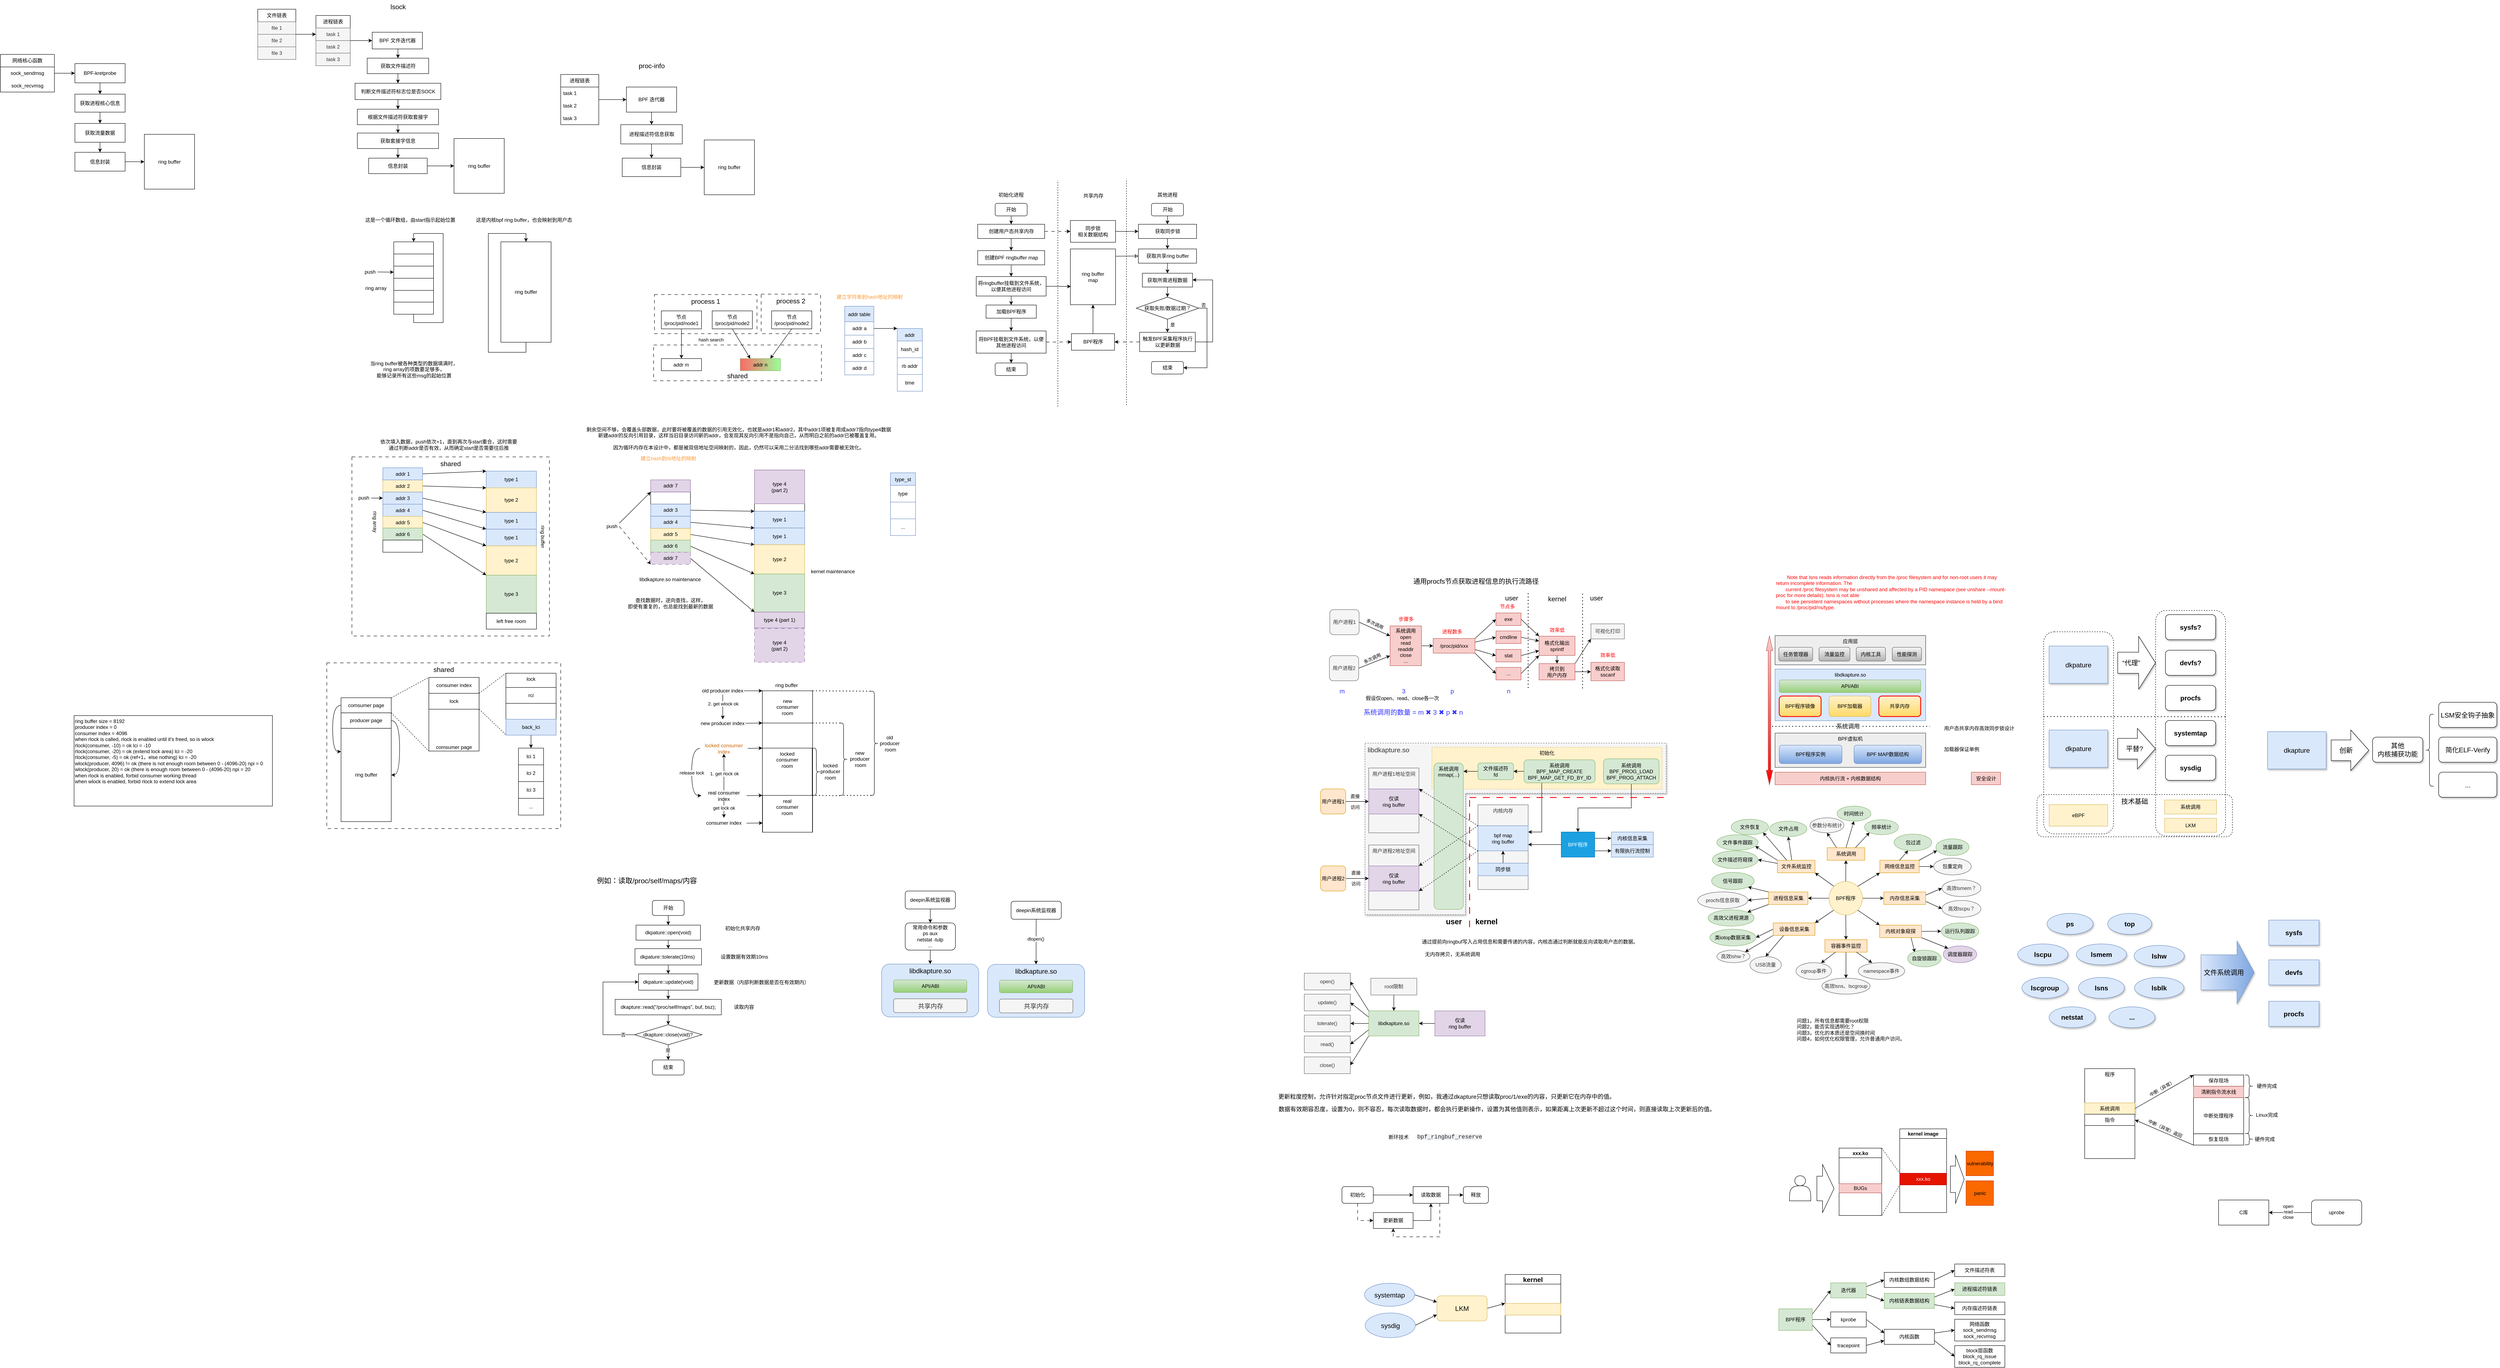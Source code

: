 <mxfile version="26.0.9">
  <diagram name="第 1 页" id="hvpTeFhcKoMez6Je_FAy">
    <mxGraphModel dx="5274" dy="2777" grid="0" gridSize="10" guides="1" tooltips="1" connect="1" arrows="1" fold="1" page="0" pageScale="1" pageWidth="827" pageHeight="1169" math="0" shadow="0">
      <root>
        <mxCell id="0" />
        <mxCell id="1" parent="0" />
        <mxCell id="_5cRfpU7Qd2nxgzu_KW7-166" value="shared" style="rounded=0;whiteSpace=wrap;html=1;fillColor=none;dashed=1;dashPattern=8 8;verticalAlign=top;fontSize=16;" parent="1" vertex="1">
          <mxGeometry x="-2301" y="-204" width="472" height="428" as="geometry" />
        </mxCell>
        <mxCell id="_5cRfpU7Qd2nxgzu_KW7-174" value="process 2" style="rounded=0;whiteSpace=wrap;html=1;fillColor=none;dashed=1;dashPattern=8 8;verticalAlign=top;fontSize=16;" parent="1" vertex="1">
          <mxGeometry x="-1323" y="-593" width="142" height="94.5" as="geometry" />
        </mxCell>
        <mxCell id="_5cRfpU7Qd2nxgzu_KW7-175" value="process 1" style="rounded=0;whiteSpace=wrap;html=1;fillColor=none;dashed=1;dashPattern=8 8;verticalAlign=top;fontSize=16;" parent="1" vertex="1">
          <mxGeometry x="-1578" y="-592" width="245" height="93.5" as="geometry" />
        </mxCell>
        <mxCell id="_5cRfpU7Qd2nxgzu_KW7-167" value="shared" style="rounded=0;whiteSpace=wrap;html=1;fillColor=none;dashed=1;dashPattern=8 8;verticalAlign=bottom;fontSize=16;" parent="1" vertex="1">
          <mxGeometry x="-1580" y="-471.5" width="401" height="85.5" as="geometry" />
        </mxCell>
        <mxCell id="_5cRfpU7Qd2nxgzu_KW7-153" value="shared" style="rounded=0;whiteSpace=wrap;html=1;fillColor=none;dashed=1;dashPattern=8 8;verticalAlign=top;fontSize=16;" parent="1" vertex="1">
          <mxGeometry x="-2361" y="288.25" width="559" height="396" as="geometry" />
        </mxCell>
        <mxCell id="2nlFJduJJOLa6UvQnKsZ-339" value="技术基础" style="rounded=1;whiteSpace=wrap;html=1;dashed=1;verticalAlign=top;fontSize=16;" parent="1" vertex="1">
          <mxGeometry x="1726" y="603" width="467" height="101" as="geometry" />
        </mxCell>
        <mxCell id="2nlFJduJJOLa6UvQnKsZ-344" value="" style="rounded=1;whiteSpace=wrap;html=1;dashed=1;verticalAlign=top;fillColor=none;" parent="1" vertex="1">
          <mxGeometry x="1742" y="214" width="167" height="483" as="geometry" />
        </mxCell>
        <mxCell id="2nlFJduJJOLa6UvQnKsZ-226" value="&amp;nbsp;libdkapture.so" style="shape=corner;whiteSpace=wrap;html=1;dashed=1;dx=240;dy=120;verticalAlign=top;align=left;fillColor=#f5f5f5;fontColor=#333333;strokeColor=#666666;fontSize=16;shadow=1;" parent="1" vertex="1">
          <mxGeometry x="120" y="480" width="720" height="410" as="geometry" />
        </mxCell>
        <mxCell id="2nlFJduJJOLa6UvQnKsZ-182" value="" style="endArrow=none;dashed=1;html=1;dashPattern=1 3;strokeWidth=2;rounded=0;exitX=0.393;exitY=0.92;exitDx=0;exitDy=0;exitPerimeter=0;" parent="1" source="2nlFJduJJOLa6UvQnKsZ-168" edge="1">
          <mxGeometry width="50" height="50" relative="1" as="geometry">
            <mxPoint x="1340" y="490" as="sourcePoint" />
            <mxPoint x="1470" y="440" as="targetPoint" />
          </mxGeometry>
        </mxCell>
        <mxCell id="2nlFJduJJOLa6UvQnKsZ-183" value="系统调用" style="edgeLabel;html=1;align=center;verticalAlign=middle;resizable=0;points=[];fontSize=14;" parent="2nlFJduJJOLa6UvQnKsZ-182" vertex="1" connectable="0">
          <mxGeometry x="-0.069" relative="1" as="geometry">
            <mxPoint x="5" as="offset" />
          </mxGeometry>
        </mxCell>
        <mxCell id="2nlFJduJJOLa6UvQnKsZ-162" value="BPF虚拟机" style="rounded=0;whiteSpace=wrap;html=1;verticalAlign=top;fillColor=#eeeeee;strokeColor=#36393d;" parent="1" vertex="1">
          <mxGeometry x="1100" y="456" width="360" height="82" as="geometry" />
        </mxCell>
        <mxCell id="2nlFJduJJOLa6UvQnKsZ-131" value="初始化" style="rounded=0;whiteSpace=wrap;html=1;dashed=1;verticalAlign=top;fillColor=#fff2cc;strokeColor=#d6b656;" parent="1" vertex="1">
          <mxGeometry x="280" y="490" width="550" height="100" as="geometry" />
        </mxCell>
        <mxCell id="2nlFJduJJOLa6UvQnKsZ-13" style="edgeStyle=orthogonalEdgeStyle;rounded=0;orthogonalLoop=1;jettySize=auto;html=1;exitX=0.25;exitY=1;exitDx=0;exitDy=0;entryX=1;entryY=0.25;entryDx=0;entryDy=0;" parent="1" source="2nlFJduJJOLa6UvQnKsZ-2" target="2nlFJduJJOLa6UvQnKsZ-6" edge="1">
          <mxGeometry relative="1" as="geometry" />
        </mxCell>
        <mxCell id="2nlFJduJJOLa6UvQnKsZ-15" value="" style="edgeStyle=orthogonalEdgeStyle;rounded=0;orthogonalLoop=1;jettySize=auto;html=1;" parent="1" source="2nlFJduJJOLa6UvQnKsZ-2" target="2nlFJduJJOLa6UvQnKsZ-14" edge="1">
          <mxGeometry relative="1" as="geometry" />
        </mxCell>
        <mxCell id="2nlFJduJJOLa6UvQnKsZ-2" value="系统调用&lt;div&gt;BPF_MAP_CREATE&lt;br&gt;BPF_MAP_GET_FD_BY_ID&lt;/div&gt;" style="rounded=1;whiteSpace=wrap;html=1;fillColor=#d5e8d4;strokeColor=#82b366;" parent="1" vertex="1">
          <mxGeometry x="500" y="520" width="170" height="55" as="geometry" />
        </mxCell>
        <mxCell id="2nlFJduJJOLa6UvQnKsZ-5" value="内核内存" style="rounded=0;whiteSpace=wrap;html=1;verticalAlign=top;fillColor=#f5f5f5;fontColor=#333333;strokeColor=#666666;" parent="1" vertex="1">
          <mxGeometry x="390" y="627.5" width="120" height="202.5" as="geometry" />
        </mxCell>
        <mxCell id="2nlFJduJJOLa6UvQnKsZ-16" value="系统调用&lt;div&gt;mmap(...)&lt;/div&gt;" style="rounded=1;whiteSpace=wrap;html=1;verticalAlign=top;fillColor=#d5e8d4;strokeColor=#82b366;" parent="1" vertex="1">
          <mxGeometry x="285" y="527.5" width="70" height="350" as="geometry" />
        </mxCell>
        <mxCell id="2nlFJduJJOLa6UvQnKsZ-9" style="rounded=0;orthogonalLoop=1;jettySize=auto;html=1;exitX=0;exitY=0;exitDx=0;exitDy=0;entryX=1;entryY=0;entryDx=0;entryDy=0;dashed=1;" parent="1" source="2nlFJduJJOLa6UvQnKsZ-6" target="2nlFJduJJOLa6UvQnKsZ-8" edge="1">
          <mxGeometry relative="1" as="geometry" />
        </mxCell>
        <mxCell id="2nlFJduJJOLa6UvQnKsZ-11" style="rounded=0;orthogonalLoop=1;jettySize=auto;html=1;exitX=0;exitY=1;exitDx=0;exitDy=0;entryX=1;entryY=1;entryDx=0;entryDy=0;dashed=1;" parent="1" source="2nlFJduJJOLa6UvQnKsZ-6" target="2nlFJduJJOLa6UvQnKsZ-8" edge="1">
          <mxGeometry relative="1" as="geometry">
            <mxPoint x="290" y="727.5" as="targetPoint" />
          </mxGeometry>
        </mxCell>
        <mxCell id="2nlFJduJJOLa6UvQnKsZ-6" value="bpf map&lt;div&gt;ring buffer&lt;/div&gt;" style="rounded=0;whiteSpace=wrap;html=1;fillColor=#dae8fc;strokeColor=#6c8ebf;" parent="1" vertex="1">
          <mxGeometry x="390" y="677.5" width="120" height="60" as="geometry" />
        </mxCell>
        <mxCell id="2nlFJduJJOLa6UvQnKsZ-7" value="用户进程1地址空间" style="rounded=0;whiteSpace=wrap;html=1;verticalAlign=top;fillColor=#f5f5f5;fontColor=#333333;strokeColor=#666666;" parent="1" vertex="1">
          <mxGeometry x="129" y="539.5" width="120" height="155" as="geometry" />
        </mxCell>
        <mxCell id="2nlFJduJJOLa6UvQnKsZ-8" value="&lt;div&gt;仅读&lt;/div&gt;ring buffer" style="rounded=0;whiteSpace=wrap;html=1;fillColor=#e1d5e7;strokeColor=#9673a6;" parent="1" vertex="1">
          <mxGeometry x="129" y="589.5" width="120" height="60" as="geometry" />
        </mxCell>
        <mxCell id="2nlFJduJJOLa6UvQnKsZ-17" value="" style="edgeStyle=orthogonalEdgeStyle;rounded=0;orthogonalLoop=1;jettySize=auto;html=1;entryX=1.006;entryY=0.057;entryDx=0;entryDy=0;entryPerimeter=0;" parent="1" source="2nlFJduJJOLa6UvQnKsZ-14" target="2nlFJduJJOLa6UvQnKsZ-16" edge="1">
          <mxGeometry relative="1" as="geometry" />
        </mxCell>
        <mxCell id="2nlFJduJJOLa6UvQnKsZ-14" value="文件描述符&lt;div&gt;fd&lt;/div&gt;" style="rounded=1;whiteSpace=wrap;html=1;fillColor=#d5e8d4;strokeColor=#82b366;" parent="1" vertex="1">
          <mxGeometry x="390" y="527.5" width="85" height="40" as="geometry" />
        </mxCell>
        <mxCell id="2nlFJduJJOLa6UvQnKsZ-19" style="edgeStyle=orthogonalEdgeStyle;rounded=0;orthogonalLoop=1;jettySize=auto;html=1;exitX=0;exitY=0.5;exitDx=0;exitDy=0;entryX=1;entryY=0.75;entryDx=0;entryDy=0;" parent="1" source="2nlFJduJJOLa6UvQnKsZ-18" target="2nlFJduJJOLa6UvQnKsZ-6" edge="1">
          <mxGeometry relative="1" as="geometry" />
        </mxCell>
        <mxCell id="2nlFJduJJOLa6UvQnKsZ-24" style="edgeStyle=orthogonalEdgeStyle;rounded=0;orthogonalLoop=1;jettySize=auto;html=1;exitX=1;exitY=0.75;exitDx=0;exitDy=0;entryX=0;entryY=0.5;entryDx=0;entryDy=0;" parent="1" source="2nlFJduJJOLa6UvQnKsZ-18" target="2nlFJduJJOLa6UvQnKsZ-22" edge="1">
          <mxGeometry relative="1" as="geometry" />
        </mxCell>
        <mxCell id="2nlFJduJJOLa6UvQnKsZ-34" style="edgeStyle=orthogonalEdgeStyle;rounded=0;orthogonalLoop=1;jettySize=auto;html=1;exitX=1;exitY=0.25;exitDx=0;exitDy=0;entryX=0;entryY=0.5;entryDx=0;entryDy=0;" parent="1" source="2nlFJduJJOLa6UvQnKsZ-18" target="2nlFJduJJOLa6UvQnKsZ-25" edge="1">
          <mxGeometry relative="1" as="geometry" />
        </mxCell>
        <mxCell id="2nlFJduJJOLa6UvQnKsZ-18" value="&lt;div&gt;BPF程序&lt;/div&gt;" style="rounded=0;whiteSpace=wrap;html=1;fillColor=#1ba1e2;strokeColor=#006EAF;fontColor=#ffffff;" parent="1" vertex="1">
          <mxGeometry x="589" y="692.5" width="80" height="60" as="geometry" />
        </mxCell>
        <mxCell id="2nlFJduJJOLa6UvQnKsZ-22" value="有限执行流控制" style="rounded=0;whiteSpace=wrap;html=1;fillColor=#dae8fc;strokeColor=#6c8ebf;" parent="1" vertex="1">
          <mxGeometry x="709" y="722.5" width="100" height="30" as="geometry" />
        </mxCell>
        <mxCell id="2nlFJduJJOLa6UvQnKsZ-25" value="内核信息采集" style="rounded=0;whiteSpace=wrap;html=1;fillColor=#dae8fc;strokeColor=#6c8ebf;" parent="1" vertex="1">
          <mxGeometry x="709" y="692.5" width="100" height="30" as="geometry" />
        </mxCell>
        <mxCell id="2nlFJduJJOLa6UvQnKsZ-176" style="rounded=0;orthogonalLoop=1;jettySize=auto;html=1;exitX=0;exitY=0.5;exitDx=0;exitDy=0;entryX=1;entryY=0.5;entryDx=0;entryDy=0;" parent="1" source="2nlFJduJJOLa6UvQnKsZ-203" target="2nlFJduJJOLa6UvQnKsZ-30" edge="1">
          <mxGeometry relative="1" as="geometry">
            <mxPoint x="1229.5" y="850.75" as="sourcePoint" />
          </mxGeometry>
        </mxCell>
        <mxCell id="2nlFJduJJOLa6UvQnKsZ-177" style="rounded=0;orthogonalLoop=1;jettySize=auto;html=1;exitX=0;exitY=1;exitDx=0;exitDy=0;entryX=1;entryY=0;entryDx=0;entryDy=0;" parent="1" source="2nlFJduJJOLa6UvQnKsZ-203" target="2nlFJduJJOLa6UvQnKsZ-33" edge="1">
          <mxGeometry relative="1" as="geometry">
            <mxPoint x="1229.5" y="877" as="sourcePoint" />
          </mxGeometry>
        </mxCell>
        <mxCell id="2nlFJduJJOLa6UvQnKsZ-178" style="rounded=0;orthogonalLoop=1;jettySize=auto;html=1;exitX=1;exitY=1;exitDx=0;exitDy=0;entryX=0;entryY=0;entryDx=0;entryDy=0;" parent="1" source="2nlFJduJJOLa6UvQnKsZ-203" target="2nlFJduJJOLa6UvQnKsZ-32" edge="1">
          <mxGeometry relative="1" as="geometry">
            <mxPoint x="1309.5" y="877" as="sourcePoint" />
          </mxGeometry>
        </mxCell>
        <mxCell id="2nlFJduJJOLa6UvQnKsZ-179" style="rounded=0;orthogonalLoop=1;jettySize=auto;html=1;entryX=0;entryY=0.5;entryDx=0;entryDy=0;exitX=1;exitY=0.5;exitDx=0;exitDy=0;" parent="1" target="2nlFJduJJOLa6UvQnKsZ-31" edge="1">
          <mxGeometry relative="1" as="geometry">
            <mxPoint x="1309.5" y="850.75" as="sourcePoint" />
          </mxGeometry>
        </mxCell>
        <mxCell id="2nlFJduJJOLa6UvQnKsZ-188" style="rounded=0;orthogonalLoop=1;jettySize=auto;html=1;exitX=1;exitY=0;exitDx=0;exitDy=0;entryX=0;entryY=1;entryDx=0;entryDy=0;" parent="1" source="2nlFJduJJOLa6UvQnKsZ-203" target="2nlFJduJJOLa6UvQnKsZ-184" edge="1">
          <mxGeometry relative="1" as="geometry">
            <mxPoint x="1309.5" y="824.5" as="sourcePoint" />
          </mxGeometry>
        </mxCell>
        <mxCell id="2nlFJduJJOLa6UvQnKsZ-190" style="rounded=0;orthogonalLoop=1;jettySize=auto;html=1;exitX=0;exitY=0;exitDx=0;exitDy=0;entryX=1;entryY=1;entryDx=0;entryDy=0;" parent="1" source="2nlFJduJJOLa6UvQnKsZ-203" target="2nlFJduJJOLa6UvQnKsZ-189" edge="1">
          <mxGeometry relative="1" as="geometry">
            <mxPoint x="1229.5" y="824.5" as="sourcePoint" />
          </mxGeometry>
        </mxCell>
        <mxCell id="2nlFJduJJOLa6UvQnKsZ-198" style="edgeStyle=orthogonalEdgeStyle;rounded=0;orthogonalLoop=1;jettySize=auto;html=1;exitX=0.5;exitY=0;exitDx=0;exitDy=0;entryX=0.5;entryY=1;entryDx=0;entryDy=0;" parent="1" source="2nlFJduJJOLa6UvQnKsZ-203" target="2nlFJduJJOLa6UvQnKsZ-197" edge="1">
          <mxGeometry relative="1" as="geometry">
            <mxPoint x="1269.5" y="824.5" as="sourcePoint" />
          </mxGeometry>
        </mxCell>
        <mxCell id="2nlFJduJJOLa6UvQnKsZ-205" style="edgeStyle=none;rounded=0;orthogonalLoop=1;jettySize=auto;html=1;exitX=0;exitY=0;exitDx=0;exitDy=0;entryX=1;entryY=1;entryDx=0;entryDy=0;" parent="1" source="2nlFJduJJOLa6UvQnKsZ-30" target="2nlFJduJJOLa6UvQnKsZ-204" edge="1">
          <mxGeometry relative="1" as="geometry" />
        </mxCell>
        <mxCell id="2nlFJduJJOLa6UvQnKsZ-208" style="edgeStyle=none;rounded=0;orthogonalLoop=1;jettySize=auto;html=1;exitX=0;exitY=0.5;exitDx=0;exitDy=0;entryX=1;entryY=0.5;entryDx=0;entryDy=0;" parent="1" source="2nlFJduJJOLa6UvQnKsZ-30" target="2nlFJduJJOLa6UvQnKsZ-207" edge="1">
          <mxGeometry relative="1" as="geometry" />
        </mxCell>
        <mxCell id="2nlFJduJJOLa6UvQnKsZ-222" style="edgeStyle=none;rounded=0;orthogonalLoop=1;jettySize=auto;html=1;exitX=0;exitY=1;exitDx=0;exitDy=0;entryX=1;entryY=0;entryDx=0;entryDy=0;" parent="1" source="2nlFJduJJOLa6UvQnKsZ-30" target="2nlFJduJJOLa6UvQnKsZ-221" edge="1">
          <mxGeometry relative="1" as="geometry" />
        </mxCell>
        <mxCell id="2nlFJduJJOLa6UvQnKsZ-30" value="进程信息采集" style="rounded=0;whiteSpace=wrap;html=1;fillColor=#ffe6cc;strokeColor=#d79b00;" parent="1" vertex="1">
          <mxGeometry x="1084.5" y="835.75" width="94" height="30" as="geometry" />
        </mxCell>
        <mxCell id="2nlFJduJJOLa6UvQnKsZ-255" value="" style="edgeStyle=none;rounded=0;orthogonalLoop=1;jettySize=auto;html=1;exitX=1;exitY=0.25;exitDx=0;exitDy=0;entryX=0;entryY=0.5;entryDx=0;entryDy=0;" parent="1" source="2nlFJduJJOLa6UvQnKsZ-31" target="2nlFJduJJOLa6UvQnKsZ-254" edge="1">
          <mxGeometry relative="1" as="geometry" />
        </mxCell>
        <mxCell id="2nlFJduJJOLa6UvQnKsZ-257" style="edgeStyle=none;rounded=0;orthogonalLoop=1;jettySize=auto;html=1;exitX=1;exitY=0.75;exitDx=0;exitDy=0;entryX=0;entryY=0.5;entryDx=0;entryDy=0;" parent="1" source="2nlFJduJJOLa6UvQnKsZ-31" target="2nlFJduJJOLa6UvQnKsZ-256" edge="1">
          <mxGeometry relative="1" as="geometry" />
        </mxCell>
        <mxCell id="2nlFJduJJOLa6UvQnKsZ-31" value="内存信息采集" style="rounded=0;whiteSpace=wrap;html=1;fillColor=#ffe6cc;strokeColor=#d79b00;" parent="1" vertex="1">
          <mxGeometry x="1360" y="835.75" width="100" height="30" as="geometry" />
        </mxCell>
        <mxCell id="2nlFJduJJOLa6UvQnKsZ-192" style="rounded=0;orthogonalLoop=1;jettySize=auto;html=1;exitX=0.75;exitY=1;exitDx=0;exitDy=0;entryX=0.212;entryY=0.132;entryDx=0;entryDy=0;entryPerimeter=0;" parent="1" source="2nlFJduJJOLa6UvQnKsZ-32" target="2nlFJduJJOLa6UvQnKsZ-224" edge="1">
          <mxGeometry relative="1" as="geometry">
            <mxPoint x="1437.281" y="1030" as="targetPoint" />
          </mxGeometry>
        </mxCell>
        <mxCell id="2nlFJduJJOLa6UvQnKsZ-196" style="rounded=0;orthogonalLoop=1;jettySize=auto;html=1;exitX=1;exitY=1;exitDx=0;exitDy=0;entryX=0;entryY=0;entryDx=0;entryDy=0;" parent="1" source="2nlFJduJJOLa6UvQnKsZ-32" target="2nlFJduJJOLa6UvQnKsZ-223" edge="1">
          <mxGeometry relative="1" as="geometry">
            <mxPoint x="1535" y="1015" as="targetPoint" />
          </mxGeometry>
        </mxCell>
        <mxCell id="2nlFJduJJOLa6UvQnKsZ-210" style="edgeStyle=none;rounded=0;orthogonalLoop=1;jettySize=auto;html=1;exitX=1;exitY=0.5;exitDx=0;exitDy=0;entryX=0;entryY=0.5;entryDx=0;entryDy=0;" parent="1" source="2nlFJduJJOLa6UvQnKsZ-32" target="2nlFJduJJOLa6UvQnKsZ-209" edge="1">
          <mxGeometry relative="1" as="geometry" />
        </mxCell>
        <mxCell id="2nlFJduJJOLa6UvQnKsZ-32" value="内核对象窥探" style="rounded=0;whiteSpace=wrap;html=1;fillColor=#ffe6cc;strokeColor=#d79b00;" parent="1" vertex="1">
          <mxGeometry x="1350" y="915" width="100" height="30" as="geometry" />
        </mxCell>
        <mxCell id="2nlFJduJJOLa6UvQnKsZ-194" style="rounded=0;orthogonalLoop=1;jettySize=auto;html=1;entryX=0.5;entryY=0;entryDx=0;entryDy=0;exitX=0.25;exitY=1;exitDx=0;exitDy=0;" parent="1" source="2nlFJduJJOLa6UvQnKsZ-33" target="2nlFJduJJOLa6UvQnKsZ-238" edge="1">
          <mxGeometry relative="1" as="geometry">
            <mxPoint x="1120" y="950" as="sourcePoint" />
            <mxPoint x="1076.5" y="990" as="targetPoint" />
          </mxGeometry>
        </mxCell>
        <mxCell id="2nlFJduJJOLa6UvQnKsZ-219" style="edgeStyle=none;rounded=0;orthogonalLoop=1;jettySize=auto;html=1;exitX=0;exitY=0.5;exitDx=0;exitDy=0;entryX=1;entryY=0.5;entryDx=0;entryDy=0;" parent="1" source="2nlFJduJJOLa6UvQnKsZ-33" target="2nlFJduJJOLa6UvQnKsZ-220" edge="1">
          <mxGeometry relative="1" as="geometry">
            <mxPoint x="1020" y="960" as="targetPoint" />
          </mxGeometry>
        </mxCell>
        <mxCell id="2nlFJduJJOLa6UvQnKsZ-261" style="edgeStyle=none;rounded=0;orthogonalLoop=1;jettySize=auto;html=1;exitX=0;exitY=1;exitDx=0;exitDy=0;entryX=1;entryY=0;entryDx=0;entryDy=0;" parent="1" source="2nlFJduJJOLa6UvQnKsZ-33" target="2nlFJduJJOLa6UvQnKsZ-260" edge="1">
          <mxGeometry relative="1" as="geometry" />
        </mxCell>
        <mxCell id="2nlFJduJJOLa6UvQnKsZ-33" value="设备信息采集" style="rounded=0;whiteSpace=wrap;html=1;fillColor=#ffe6cc;strokeColor=#d79b00;" parent="1" vertex="1">
          <mxGeometry x="1095.5" y="909.75" width="100" height="30" as="geometry" />
        </mxCell>
        <mxCell id="2nlFJduJJOLa6UvQnKsZ-50" style="rounded=0;orthogonalLoop=1;jettySize=auto;html=1;exitX=1;exitY=0;exitDx=0;exitDy=0;entryX=0;entryY=0.5;entryDx=0;entryDy=0;" parent="1" source="2nlFJduJJOLa6UvQnKsZ-35" target="2nlFJduJJOLa6UvQnKsZ-36" edge="1">
          <mxGeometry relative="1" as="geometry" />
        </mxCell>
        <mxCell id="2nlFJduJJOLa6UvQnKsZ-51" style="rounded=0;orthogonalLoop=1;jettySize=auto;html=1;exitX=1;exitY=0.25;exitDx=0;exitDy=0;entryX=0;entryY=0.5;entryDx=0;entryDy=0;" parent="1" source="2nlFJduJJOLa6UvQnKsZ-35" target="2nlFJduJJOLa6UvQnKsZ-37" edge="1">
          <mxGeometry relative="1" as="geometry" />
        </mxCell>
        <mxCell id="2nlFJduJJOLa6UvQnKsZ-52" style="rounded=0;orthogonalLoop=1;jettySize=auto;html=1;exitX=1;exitY=0.75;exitDx=0;exitDy=0;entryX=0;entryY=0.5;entryDx=0;entryDy=0;" parent="1" source="2nlFJduJJOLa6UvQnKsZ-35" target="2nlFJduJJOLa6UvQnKsZ-38" edge="1">
          <mxGeometry relative="1" as="geometry" />
        </mxCell>
        <mxCell id="2nlFJduJJOLa6UvQnKsZ-53" style="rounded=0;orthogonalLoop=1;jettySize=auto;html=1;exitX=1;exitY=1;exitDx=0;exitDy=0;entryX=0;entryY=0.5;entryDx=0;entryDy=0;" parent="1" source="2nlFJduJJOLa6UvQnKsZ-35" target="2nlFJduJJOLa6UvQnKsZ-39" edge="1">
          <mxGeometry relative="1" as="geometry" />
        </mxCell>
        <mxCell id="2nlFJduJJOLa6UvQnKsZ-35" value="/proc/pid/xxx" style="rounded=0;whiteSpace=wrap;html=1;fillColor=#f8cecc;strokeColor=#b85450;" parent="1" vertex="1">
          <mxGeometry x="283" y="230" width="100" height="35" as="geometry" />
        </mxCell>
        <mxCell id="2nlFJduJJOLa6UvQnKsZ-56" style="rounded=0;orthogonalLoop=1;jettySize=auto;html=1;exitX=1;exitY=0.5;exitDx=0;exitDy=0;entryX=0;entryY=0;entryDx=0;entryDy=0;" parent="1" source="2nlFJduJJOLa6UvQnKsZ-36" target="2nlFJduJJOLa6UvQnKsZ-55" edge="1">
          <mxGeometry relative="1" as="geometry" />
        </mxCell>
        <mxCell id="2nlFJduJJOLa6UvQnKsZ-36" value="exe" style="rounded=0;whiteSpace=wrap;html=1;fillColor=#f8cecc;strokeColor=#b85450;" parent="1" vertex="1">
          <mxGeometry x="433" y="169" width="60" height="30" as="geometry" />
        </mxCell>
        <mxCell id="2nlFJduJJOLa6UvQnKsZ-57" style="rounded=0;orthogonalLoop=1;jettySize=auto;html=1;exitX=1;exitY=0.5;exitDx=0;exitDy=0;entryX=0;entryY=0.25;entryDx=0;entryDy=0;" parent="1" source="2nlFJduJJOLa6UvQnKsZ-37" target="2nlFJduJJOLa6UvQnKsZ-55" edge="1">
          <mxGeometry relative="1" as="geometry" />
        </mxCell>
        <mxCell id="2nlFJduJJOLa6UvQnKsZ-37" value="cmdline" style="rounded=0;whiteSpace=wrap;html=1;fillColor=#f8cecc;strokeColor=#b85450;" parent="1" vertex="1">
          <mxGeometry x="433" y="212" width="60" height="30" as="geometry" />
        </mxCell>
        <mxCell id="2nlFJduJJOLa6UvQnKsZ-58" style="rounded=0;orthogonalLoop=1;jettySize=auto;html=1;exitX=1;exitY=0.5;exitDx=0;exitDy=0;entryX=0;entryY=0.75;entryDx=0;entryDy=0;" parent="1" source="2nlFJduJJOLa6UvQnKsZ-38" target="2nlFJduJJOLa6UvQnKsZ-55" edge="1">
          <mxGeometry relative="1" as="geometry" />
        </mxCell>
        <mxCell id="2nlFJduJJOLa6UvQnKsZ-38" value="stat" style="rounded=0;whiteSpace=wrap;html=1;fillColor=#f8cecc;strokeColor=#b85450;" parent="1" vertex="1">
          <mxGeometry x="433" y="256" width="60" height="30" as="geometry" />
        </mxCell>
        <mxCell id="2nlFJduJJOLa6UvQnKsZ-59" style="rounded=0;orthogonalLoop=1;jettySize=auto;html=1;exitX=1;exitY=0.5;exitDx=0;exitDy=0;entryX=0;entryY=1;entryDx=0;entryDy=0;" parent="1" source="2nlFJduJJOLa6UvQnKsZ-39" target="2nlFJduJJOLa6UvQnKsZ-55" edge="1">
          <mxGeometry relative="1" as="geometry" />
        </mxCell>
        <mxCell id="2nlFJduJJOLa6UvQnKsZ-39" value="..." style="rounded=0;whiteSpace=wrap;html=1;fillColor=#f8cecc;strokeColor=#b85450;" parent="1" vertex="1">
          <mxGeometry x="433" y="299" width="60" height="30" as="geometry" />
        </mxCell>
        <mxCell id="2nlFJduJJOLa6UvQnKsZ-42" style="edgeStyle=orthogonalEdgeStyle;rounded=0;orthogonalLoop=1;jettySize=auto;html=1;exitX=1;exitY=0.5;exitDx=0;exitDy=0;entryX=0;entryY=0.5;entryDx=0;entryDy=0;" parent="1" source="2nlFJduJJOLa6UvQnKsZ-41" target="2nlFJduJJOLa6UvQnKsZ-8" edge="1">
          <mxGeometry relative="1" as="geometry" />
        </mxCell>
        <mxCell id="2nlFJduJJOLa6UvQnKsZ-43" value="直接&lt;div&gt;&lt;br&gt;&lt;/div&gt;&lt;div&gt;访问&lt;/div&gt;" style="edgeLabel;html=1;align=center;verticalAlign=middle;resizable=0;points=[];labelBackgroundColor=none;" parent="2nlFJduJJOLa6UvQnKsZ-42" vertex="1" connectable="0">
          <mxGeometry x="-0.119" y="1" relative="1" as="geometry">
            <mxPoint x="-2" y="1" as="offset" />
          </mxGeometry>
        </mxCell>
        <mxCell id="2nlFJduJJOLa6UvQnKsZ-41" value="用户进程1" style="rounded=1;whiteSpace=wrap;html=1;fillColor=#ffe6cc;strokeColor=#d79b00;" parent="1" vertex="1">
          <mxGeometry x="14" y="589.5" width="60" height="60" as="geometry" />
        </mxCell>
        <mxCell id="2nlFJduJJOLa6UvQnKsZ-47" style="rounded=0;orthogonalLoop=1;jettySize=auto;html=1;exitX=1;exitY=0.5;exitDx=0;exitDy=0;entryX=0;entryY=0.75;entryDx=0;entryDy=0;" parent="1" source="2nlFJduJJOLa6UvQnKsZ-44" target="2nlFJduJJOLa6UvQnKsZ-46" edge="1">
          <mxGeometry relative="1" as="geometry" />
        </mxCell>
        <mxCell id="2nlFJduJJOLa6UvQnKsZ-48" value="多次调用" style="edgeLabel;html=1;align=center;verticalAlign=middle;resizable=0;points=[];labelBackgroundColor=none;rotation=-25;" parent="2nlFJduJJOLa6UvQnKsZ-47" vertex="1" connectable="0">
          <mxGeometry x="-0.165" y="2" relative="1" as="geometry">
            <mxPoint x="1" y="-9" as="offset" />
          </mxGeometry>
        </mxCell>
        <mxCell id="2nlFJduJJOLa6UvQnKsZ-44" value="用户进程2" style="rounded=1;whiteSpace=wrap;html=1;fillColor=#f5f5f5;fontColor=#333333;strokeColor=#666666;" parent="1" vertex="1">
          <mxGeometry x="35" y="271" width="70" height="60" as="geometry" />
        </mxCell>
        <mxCell id="2nlFJduJJOLa6UvQnKsZ-49" value="" style="edgeStyle=orthogonalEdgeStyle;rounded=0;orthogonalLoop=1;jettySize=auto;html=1;" parent="1" source="2nlFJduJJOLa6UvQnKsZ-46" target="2nlFJduJJOLa6UvQnKsZ-35" edge="1">
          <mxGeometry relative="1" as="geometry" />
        </mxCell>
        <mxCell id="2nlFJduJJOLa6UvQnKsZ-46" value="系统调用&lt;div&gt;open&lt;br&gt;&lt;div&gt;read&lt;/div&gt;&lt;div&gt;readdir&lt;/div&gt;&lt;div&gt;close&lt;/div&gt;&lt;div&gt;...&lt;/div&gt;&lt;/div&gt;" style="rounded=0;whiteSpace=wrap;html=1;fillColor=#f8cecc;strokeColor=#b85450;" parent="1" vertex="1">
          <mxGeometry x="180" y="200" width="75" height="95" as="geometry" />
        </mxCell>
        <mxCell id="2nlFJduJJOLa6UvQnKsZ-54" value="" style="endArrow=none;dashed=1;html=1;dashPattern=1 3;strokeWidth=2;rounded=0;" parent="1" edge="1">
          <mxGeometry width="50" height="50" relative="1" as="geometry">
            <mxPoint x="510" y="348" as="sourcePoint" />
            <mxPoint x="510" y="120" as="targetPoint" />
          </mxGeometry>
        </mxCell>
        <mxCell id="2nlFJduJJOLa6UvQnKsZ-90" style="edgeStyle=orthogonalEdgeStyle;rounded=0;orthogonalLoop=1;jettySize=auto;html=1;exitX=1;exitY=0.5;exitDx=0;exitDy=0;entryX=0;entryY=0.5;entryDx=0;entryDy=0;" parent="1" source="2nlFJduJJOLa6UvQnKsZ-91" target="2nlFJduJJOLa6UvQnKsZ-86" edge="1">
          <mxGeometry relative="1" as="geometry" />
        </mxCell>
        <mxCell id="2nlFJduJJOLa6UvQnKsZ-92" value="" style="edgeStyle=orthogonalEdgeStyle;rounded=0;orthogonalLoop=1;jettySize=auto;html=1;" parent="1" source="2nlFJduJJOLa6UvQnKsZ-55" target="2nlFJduJJOLa6UvQnKsZ-91" edge="1">
          <mxGeometry relative="1" as="geometry" />
        </mxCell>
        <mxCell id="2nlFJduJJOLa6UvQnKsZ-55" value="格式化输出&lt;div&gt;sprintf&lt;/div&gt;" style="rounded=0;whiteSpace=wrap;html=1;fillColor=#f8cecc;strokeColor=#b85450;" parent="1" vertex="1">
          <mxGeometry x="536" y="224.5" width="86" height="46" as="geometry" />
        </mxCell>
        <mxCell id="2nlFJduJJOLa6UvQnKsZ-61" style="rounded=0;orthogonalLoop=1;jettySize=auto;html=1;exitX=1;exitY=0.5;exitDx=0;exitDy=0;entryX=0;entryY=0.25;entryDx=0;entryDy=0;" parent="1" source="2nlFJduJJOLa6UvQnKsZ-60" target="2nlFJduJJOLa6UvQnKsZ-46" edge="1">
          <mxGeometry relative="1" as="geometry" />
        </mxCell>
        <mxCell id="2nlFJduJJOLa6UvQnKsZ-60" value="用户进程1" style="rounded=1;whiteSpace=wrap;html=1;fillColor=#f5f5f5;fontColor=#333333;strokeColor=#666666;" parent="1" vertex="1">
          <mxGeometry x="36" y="161" width="70" height="60" as="geometry" />
        </mxCell>
        <mxCell id="2nlFJduJJOLa6UvQnKsZ-62" value="多次调用" style="edgeLabel;html=1;align=center;verticalAlign=middle;resizable=0;points=[];labelBackgroundColor=none;rotation=25;" parent="1" vertex="1" connectable="0">
          <mxGeometry x="143.004" y="194.996" as="geometry" />
        </mxCell>
        <mxCell id="2nlFJduJJOLa6UvQnKsZ-64" style="rounded=0;orthogonalLoop=1;jettySize=auto;html=1;entryX=1;entryY=0;entryDx=0;entryDy=0;dashed=1;" parent="1" target="2nlFJduJJOLa6UvQnKsZ-68" edge="1">
          <mxGeometry relative="1" as="geometry">
            <mxPoint x="390" y="677.5" as="sourcePoint" />
          </mxGeometry>
        </mxCell>
        <mxCell id="2nlFJduJJOLa6UvQnKsZ-65" style="rounded=0;orthogonalLoop=1;jettySize=auto;html=1;exitX=0;exitY=1;exitDx=0;exitDy=0;entryX=1;entryY=1;entryDx=0;entryDy=0;dashed=1;" parent="1" source="2nlFJduJJOLa6UvQnKsZ-6" target="2nlFJduJJOLa6UvQnKsZ-68" edge="1">
          <mxGeometry relative="1" as="geometry">
            <mxPoint x="290" y="917.5" as="targetPoint" />
            <mxPoint x="390" y="927.5" as="sourcePoint" />
          </mxGeometry>
        </mxCell>
        <mxCell id="2nlFJduJJOLa6UvQnKsZ-67" value="用户进程2地址空间" style="rounded=0;whiteSpace=wrap;html=1;verticalAlign=top;fillColor=#f5f5f5;fontColor=#333333;strokeColor=#666666;" parent="1" vertex="1">
          <mxGeometry x="129" y="723.5" width="120" height="155" as="geometry" />
        </mxCell>
        <mxCell id="2nlFJduJJOLa6UvQnKsZ-68" value="&lt;div&gt;仅读&lt;/div&gt;ring buffer" style="rounded=0;whiteSpace=wrap;html=1;fillColor=#e1d5e7;strokeColor=#9673a6;" parent="1" vertex="1">
          <mxGeometry x="129" y="773.5" width="120" height="60" as="geometry" />
        </mxCell>
        <mxCell id="2nlFJduJJOLa6UvQnKsZ-75" style="edgeStyle=orthogonalEdgeStyle;rounded=0;orthogonalLoop=1;jettySize=auto;html=1;exitX=1;exitY=0.5;exitDx=0;exitDy=0;entryX=0;entryY=0.5;entryDx=0;entryDy=0;" parent="1" source="2nlFJduJJOLa6UvQnKsZ-77" target="2nlFJduJJOLa6UvQnKsZ-68" edge="1">
          <mxGeometry relative="1" as="geometry" />
        </mxCell>
        <mxCell id="2nlFJduJJOLa6UvQnKsZ-76" value="直接&lt;div&gt;&lt;br&gt;&lt;/div&gt;&lt;div&gt;访问&lt;/div&gt;" style="edgeLabel;html=1;align=center;verticalAlign=middle;resizable=0;points=[];labelBackgroundColor=none;" parent="2nlFJduJJOLa6UvQnKsZ-75" vertex="1" connectable="0">
          <mxGeometry x="-0.119" y="1" relative="1" as="geometry">
            <mxPoint as="offset" />
          </mxGeometry>
        </mxCell>
        <mxCell id="2nlFJduJJOLa6UvQnKsZ-77" value="用户进程2" style="rounded=1;whiteSpace=wrap;html=1;fillColor=#ffe6cc;strokeColor=#d79b00;" parent="1" vertex="1">
          <mxGeometry x="14" y="773.5" width="60" height="60" as="geometry" />
        </mxCell>
        <mxCell id="2nlFJduJJOLa6UvQnKsZ-79" value="节点多" style="text;html=1;align=center;verticalAlign=middle;resizable=0;points=[];autosize=1;strokeColor=none;fillColor=none;fontColor=#FF0000;" parent="1" vertex="1">
          <mxGeometry x="430" y="139" width="60" height="30" as="geometry" />
        </mxCell>
        <mxCell id="2nlFJduJJOLa6UvQnKsZ-80" value="进程数多" style="text;html=1;align=center;verticalAlign=middle;resizable=0;points=[];autosize=1;strokeColor=none;fillColor=none;fontColor=#FF0000;" parent="1" vertex="1">
          <mxGeometry x="292.5" y="199" width="70" height="30" as="geometry" />
        </mxCell>
        <mxCell id="2nlFJduJJOLa6UvQnKsZ-81" value="效率低" style="text;html=1;align=center;verticalAlign=middle;resizable=0;points=[];autosize=1;strokeColor=none;fillColor=none;fontColor=#FF0000;" parent="1" vertex="1">
          <mxGeometry x="549" y="194.5" width="60" height="30" as="geometry" />
        </mxCell>
        <mxCell id="2nlFJduJJOLa6UvQnKsZ-82" value="m" style="text;html=1;align=center;verticalAlign=middle;resizable=0;points=[];autosize=1;strokeColor=none;fillColor=none;fontSize=15;fontColor=#3333FF;" parent="1" vertex="1">
          <mxGeometry x="45" y="340" width="40" height="30" as="geometry" />
        </mxCell>
        <mxCell id="2nlFJduJJOLa6UvQnKsZ-84" value="p" style="text;html=1;align=center;verticalAlign=middle;resizable=0;points=[];autosize=1;strokeColor=none;fillColor=none;fontSize=15;fontColor=#3333FF;" parent="1" vertex="1">
          <mxGeometry x="313" y="340" width="30" height="30" as="geometry" />
        </mxCell>
        <mxCell id="2nlFJduJJOLa6UvQnKsZ-85" value="n" style="text;html=1;align=center;verticalAlign=middle;resizable=0;points=[];autosize=1;strokeColor=none;fillColor=none;fontSize=15;fontColor=#3333FF;" parent="1" vertex="1">
          <mxGeometry x="448" y="340" width="30" height="30" as="geometry" />
        </mxCell>
        <mxCell id="2nlFJduJJOLa6UvQnKsZ-86" value="格式化读取&lt;div&gt;sscanf&lt;/div&gt;" style="rounded=0;whiteSpace=wrap;html=1;fillColor=#f8cecc;strokeColor=#b85450;" parent="1" vertex="1">
          <mxGeometry x="660" y="287" width="80" height="44" as="geometry" />
        </mxCell>
        <mxCell id="2nlFJduJJOLa6UvQnKsZ-87" value="效率低" style="text;html=1;align=center;verticalAlign=middle;resizable=0;points=[];autosize=1;strokeColor=none;fillColor=none;fontColor=#FF0000;" parent="1" vertex="1">
          <mxGeometry x="670" y="255" width="60" height="30" as="geometry" />
        </mxCell>
        <mxCell id="2nlFJduJJOLa6UvQnKsZ-88" value="" style="endArrow=none;dashed=1;html=1;dashPattern=1 3;strokeWidth=2;rounded=0;" parent="1" edge="1">
          <mxGeometry width="50" height="50" relative="1" as="geometry">
            <mxPoint x="640" y="349" as="sourcePoint" />
            <mxPoint x="640" y="120" as="targetPoint" />
          </mxGeometry>
        </mxCell>
        <mxCell id="2nlFJduJJOLa6UvQnKsZ-98" style="rounded=0;orthogonalLoop=1;jettySize=auto;html=1;exitX=1;exitY=0;exitDx=0;exitDy=0;entryX=0;entryY=1;entryDx=0;entryDy=0;" parent="1" source="2nlFJduJJOLa6UvQnKsZ-91" target="2nlFJduJJOLa6UvQnKsZ-97" edge="1">
          <mxGeometry relative="1" as="geometry" />
        </mxCell>
        <mxCell id="2nlFJduJJOLa6UvQnKsZ-91" value="拷贝到&lt;div&gt;用户内存&lt;/div&gt;" style="rounded=0;whiteSpace=wrap;html=1;fillColor=#f8cecc;strokeColor=#b85450;" parent="1" vertex="1">
          <mxGeometry x="536" y="290" width="86" height="39" as="geometry" />
        </mxCell>
        <mxCell id="2nlFJduJJOLa6UvQnKsZ-93" value="kernel" style="text;html=1;align=center;verticalAlign=middle;resizable=0;points=[];autosize=1;strokeColor=none;fillColor=none;fontSize=16;" parent="1" vertex="1">
          <mxGeometry x="544" y="120" width="70" height="30" as="geometry" />
        </mxCell>
        <mxCell id="2nlFJduJJOLa6UvQnKsZ-94" value="user" style="text;html=1;align=center;verticalAlign=middle;resizable=0;points=[];autosize=1;strokeColor=none;fillColor=none;fontSize=16;" parent="1" vertex="1">
          <mxGeometry x="445" y="118" width="50" height="30" as="geometry" />
        </mxCell>
        <mxCell id="2nlFJduJJOLa6UvQnKsZ-95" value="user" style="text;html=1;align=center;verticalAlign=middle;resizable=0;points=[];autosize=1;strokeColor=none;fillColor=none;fontSize=16;" parent="1" vertex="1">
          <mxGeometry x="648" y="118" width="50" height="30" as="geometry" />
        </mxCell>
        <mxCell id="2nlFJduJJOLa6UvQnKsZ-97" value="可视化打印" style="rounded=0;whiteSpace=wrap;html=1;fillColor=#f5f5f5;fontColor=#333333;strokeColor=#666666;" parent="1" vertex="1">
          <mxGeometry x="660" y="195" width="80" height="36" as="geometry" />
        </mxCell>
        <mxCell id="2nlFJduJJOLa6UvQnKsZ-99" value="系统调用的数量 = m ✖ 3 ✖&amp;nbsp;p ✖&amp;nbsp;n" style="text;html=1;align=center;verticalAlign=middle;resizable=0;points=[];autosize=1;strokeColor=none;fillColor=none;fontColor=#3333FF;fontSize=16;" parent="1" vertex="1">
          <mxGeometry x="105.0" y="391" width="260" height="30" as="geometry" />
        </mxCell>
        <mxCell id="2nlFJduJJOLa6UvQnKsZ-100" value="3" style="text;html=1;align=center;verticalAlign=middle;resizable=0;points=[];autosize=1;strokeColor=none;fillColor=none;fontSize=15;fontColor=#3333FF;" parent="1" vertex="1">
          <mxGeometry x="196.5" y="340" width="30" height="30" as="geometry" />
        </mxCell>
        <mxCell id="2nlFJduJJOLa6UvQnKsZ-101" value="&lt;div style=&quot;forced-color-adjust: none; color: rgb(0, 0, 0); font-family: Helvetica; font-size: 12px; font-style: normal; font-variant-ligatures: normal; font-variant-caps: normal; font-weight: 400; letter-spacing: normal; orphans: 2; text-align: center; text-indent: 0px; text-transform: none; widows: 2; word-spacing: 0px; -webkit-text-stroke-width: 0px; white-space: nowrap; background-color: rgb(251, 251, 251); text-decoration-thickness: initial; text-decoration-style: initial; text-decoration-color: initial;&quot;&gt;假设仅open、read、close各一次&lt;/div&gt;" style="text;whiteSpace=wrap;html=1;" parent="1" vertex="1">
          <mxGeometry x="120" y="359" width="190" height="32" as="geometry" />
        </mxCell>
        <mxCell id="2nlFJduJJOLa6UvQnKsZ-102" value="步骤多" style="text;html=1;align=center;verticalAlign=middle;resizable=0;points=[];autosize=1;strokeColor=none;fillColor=none;fontColor=#FF0000;" parent="1" vertex="1">
          <mxGeometry x="187.5" y="169" width="60" height="30" as="geometry" />
        </mxCell>
        <mxCell id="2nlFJduJJOLa6UvQnKsZ-115" value="" style="edgeStyle=orthogonalEdgeStyle;rounded=0;orthogonalLoop=1;jettySize=auto;html=1;endArrow=none;startFill=1;startArrow=classic;" parent="1" source="2nlFJduJJOLa6UvQnKsZ-113" target="2nlFJduJJOLa6UvQnKsZ-114" edge="1">
          <mxGeometry relative="1" as="geometry" />
        </mxCell>
        <mxCell id="2nlFJduJJOLa6UvQnKsZ-123" style="rounded=0;orthogonalLoop=1;jettySize=auto;html=1;exitX=0;exitY=0;exitDx=0;exitDy=0;entryX=1;entryY=0.5;entryDx=0;entryDy=0;" parent="1" source="2nlFJduJJOLa6UvQnKsZ-113" target="2nlFJduJJOLa6UvQnKsZ-117" edge="1">
          <mxGeometry relative="1" as="geometry" />
        </mxCell>
        <mxCell id="2nlFJduJJOLa6UvQnKsZ-124" style="rounded=0;orthogonalLoop=1;jettySize=auto;html=1;exitX=0;exitY=0.25;exitDx=0;exitDy=0;entryX=1;entryY=0.5;entryDx=0;entryDy=0;" parent="1" source="2nlFJduJJOLa6UvQnKsZ-113" target="2nlFJduJJOLa6UvQnKsZ-118" edge="1">
          <mxGeometry relative="1" as="geometry" />
        </mxCell>
        <mxCell id="2nlFJduJJOLa6UvQnKsZ-125" style="rounded=0;orthogonalLoop=1;jettySize=auto;html=1;exitX=0;exitY=0.75;exitDx=0;exitDy=0;entryX=1;entryY=0.5;entryDx=0;entryDy=0;" parent="1" source="2nlFJduJJOLa6UvQnKsZ-113" target="2nlFJduJJOLa6UvQnKsZ-119" edge="1">
          <mxGeometry relative="1" as="geometry" />
        </mxCell>
        <mxCell id="2nlFJduJJOLa6UvQnKsZ-126" style="rounded=0;orthogonalLoop=1;jettySize=auto;html=1;exitX=0;exitY=1;exitDx=0;exitDy=0;entryX=1;entryY=0.5;entryDx=0;entryDy=0;" parent="1" source="2nlFJduJJOLa6UvQnKsZ-113" target="2nlFJduJJOLa6UvQnKsZ-120" edge="1">
          <mxGeometry relative="1" as="geometry" />
        </mxCell>
        <mxCell id="2nlFJduJJOLa6UvQnKsZ-142" style="rounded=0;orthogonalLoop=1;jettySize=auto;html=1;exitX=0;exitY=0.5;exitDx=0;exitDy=0;entryX=1;entryY=0.5;entryDx=0;entryDy=0;" parent="1" source="2nlFJduJJOLa6UvQnKsZ-113" target="2nlFJduJJOLa6UvQnKsZ-141" edge="1">
          <mxGeometry relative="1" as="geometry" />
        </mxCell>
        <mxCell id="2nlFJduJJOLa6UvQnKsZ-113" value="libdkapture.so" style="rounded=0;whiteSpace=wrap;html=1;fillColor=#d5e8d4;strokeColor=#82b366;" parent="1" vertex="1">
          <mxGeometry x="129" y="1120" width="120" height="60" as="geometry" />
        </mxCell>
        <mxCell id="2nlFJduJJOLa6UvQnKsZ-114" value="&lt;div&gt;仅读&lt;/div&gt;ring buffer" style="rounded=0;whiteSpace=wrap;html=1;fillColor=#e1d5e7;strokeColor=#9673a6;" parent="1" vertex="1">
          <mxGeometry x="287" y="1120" width="120" height="60" as="geometry" />
        </mxCell>
        <mxCell id="2nlFJduJJOLa6UvQnKsZ-117" value="open()" style="rounded=0;whiteSpace=wrap;html=1;fillColor=#f5f5f5;fontColor=#333333;strokeColor=#666666;" parent="1" vertex="1">
          <mxGeometry x="-25" y="1030" width="110" height="40" as="geometry" />
        </mxCell>
        <mxCell id="2nlFJduJJOLa6UvQnKsZ-118" value="update()" style="rounded=0;whiteSpace=wrap;html=1;fillColor=#f5f5f5;fontColor=#333333;strokeColor=#666666;" parent="1" vertex="1">
          <mxGeometry x="-25" y="1080" width="110" height="40" as="geometry" />
        </mxCell>
        <mxCell id="2nlFJduJJOLa6UvQnKsZ-119" value="read()" style="rounded=0;whiteSpace=wrap;html=1;fillColor=#f5f5f5;fontColor=#333333;strokeColor=#666666;" parent="1" vertex="1">
          <mxGeometry x="-25" y="1180" width="110" height="40" as="geometry" />
        </mxCell>
        <mxCell id="2nlFJduJJOLa6UvQnKsZ-120" value="close()" style="rounded=0;whiteSpace=wrap;html=1;fillColor=#f5f5f5;fontColor=#333333;strokeColor=#666666;" parent="1" vertex="1">
          <mxGeometry x="-25" y="1230" width="110" height="40" as="geometry" />
        </mxCell>
        <mxCell id="2nlFJduJJOLa6UvQnKsZ-122" value="" style="edgeStyle=orthogonalEdgeStyle;rounded=0;orthogonalLoop=1;jettySize=auto;html=1;" parent="1" source="2nlFJduJJOLa6UvQnKsZ-121" target="2nlFJduJJOLa6UvQnKsZ-6" edge="1">
          <mxGeometry relative="1" as="geometry" />
        </mxCell>
        <mxCell id="2nlFJduJJOLa6UvQnKsZ-121" value="同步锁" style="rounded=0;whiteSpace=wrap;html=1;fillColor=#dae8fc;strokeColor=#6c8ebf;" parent="1" vertex="1">
          <mxGeometry x="390" y="767" width="120" height="30" as="geometry" />
        </mxCell>
        <mxCell id="2nlFJduJJOLa6UvQnKsZ-130" value="" style="edgeStyle=orthogonalEdgeStyle;rounded=0;orthogonalLoop=1;jettySize=auto;html=1;" parent="1" source="2nlFJduJJOLa6UvQnKsZ-128" target="2nlFJduJJOLa6UvQnKsZ-113" edge="1">
          <mxGeometry relative="1" as="geometry" />
        </mxCell>
        <mxCell id="2nlFJduJJOLa6UvQnKsZ-128" value="root限制" style="rounded=0;whiteSpace=wrap;html=1;fillColor=#f5f5f5;fontColor=#333333;strokeColor=#666666;" parent="1" vertex="1">
          <mxGeometry x="134" y="1042" width="110" height="40" as="geometry" />
        </mxCell>
        <mxCell id="2nlFJduJJOLa6UvQnKsZ-133" style="edgeStyle=orthogonalEdgeStyle;rounded=0;orthogonalLoop=1;jettySize=auto;html=1;exitX=0.5;exitY=1;exitDx=0;exitDy=0;entryX=0.5;entryY=0;entryDx=0;entryDy=0;" parent="1" source="2nlFJduJJOLa6UvQnKsZ-132" target="2nlFJduJJOLa6UvQnKsZ-18" edge="1">
          <mxGeometry relative="1" as="geometry" />
        </mxCell>
        <mxCell id="2nlFJduJJOLa6UvQnKsZ-132" value="&lt;div&gt;系统调用&lt;/div&gt;BPF_PROG_LOAD&lt;div&gt;BPF_PROG_ATTACH&lt;/div&gt;" style="rounded=1;whiteSpace=wrap;html=1;fillColor=#d5e8d4;strokeColor=#82b366;" parent="1" vertex="1">
          <mxGeometry x="690" y="517.5" width="133" height="60" as="geometry" />
        </mxCell>
        <mxCell id="2nlFJduJJOLa6UvQnKsZ-134" value="" style="endArrow=none;dashed=1;html=1;dashPattern=8 8;strokeWidth=2;rounded=0;strokeColor=#FF0000;" parent="1" edge="1">
          <mxGeometry width="50" height="50" relative="1" as="geometry">
            <mxPoint x="370" y="920" as="sourcePoint" />
            <mxPoint x="370" y="610" as="targetPoint" />
          </mxGeometry>
        </mxCell>
        <mxCell id="2nlFJduJJOLa6UvQnKsZ-135" value="" style="endArrow=none;dashed=1;html=1;dashPattern=8 8;strokeWidth=2;rounded=0;strokeColor=#FF0000;" parent="1" edge="1">
          <mxGeometry width="50" height="50" relative="1" as="geometry">
            <mxPoint x="370" y="610" as="sourcePoint" />
            <mxPoint x="840" y="610" as="targetPoint" />
          </mxGeometry>
        </mxCell>
        <mxCell id="2nlFJduJJOLa6UvQnKsZ-136" value="kernel" style="text;html=1;align=center;verticalAlign=middle;resizable=0;points=[];autosize=1;strokeColor=none;fillColor=none;fontSize=18;fontStyle=1" parent="1" vertex="1">
          <mxGeometry x="375" y="887" width="70" height="40" as="geometry" />
        </mxCell>
        <mxCell id="2nlFJduJJOLa6UvQnKsZ-137" value="user" style="text;html=1;align=center;verticalAlign=middle;resizable=0;points=[];autosize=1;strokeColor=none;fillColor=none;fontSize=18;fontStyle=1" parent="1" vertex="1">
          <mxGeometry x="302" y="887" width="60" height="40" as="geometry" />
        </mxCell>
        <mxCell id="2nlFJduJJOLa6UvQnKsZ-139" value="更新粒度控制，允许针对指定proc节点文件进行更新，例如，我通过dkapture只想读取proc/1/exe的内容，只更新它在内存中的值。" style="text;html=1;align=center;verticalAlign=middle;resizable=0;points=[];autosize=1;strokeColor=none;fillColor=none;fontSize=14;" parent="1" vertex="1">
          <mxGeometry x="-100" y="1310" width="830" height="30" as="geometry" />
        </mxCell>
        <mxCell id="2nlFJduJJOLa6UvQnKsZ-140" value="数据有效期容忍度，设置为0，则不容忍，每次读取数据时，都会执行更新操作，设置为其他值则表示，如果距离上次更新不超过这个时间，则直接读取上次更新后的值。" style="text;html=1;align=center;verticalAlign=middle;resizable=0;points=[];autosize=1;strokeColor=none;fillColor=none;fontSize=14;" parent="1" vertex="1">
          <mxGeometry x="-100" y="1340" width="1070" height="30" as="geometry" />
        </mxCell>
        <mxCell id="2nlFJduJJOLa6UvQnKsZ-141" value="tolerate()" style="rounded=0;whiteSpace=wrap;html=1;fillColor=#f5f5f5;fontColor=#333333;strokeColor=#666666;" parent="1" vertex="1">
          <mxGeometry x="-25" y="1130" width="110" height="40" as="geometry" />
        </mxCell>
        <mxCell id="2nlFJduJJOLa6UvQnKsZ-143" value="断环技术" style="text;html=1;align=center;verticalAlign=middle;resizable=0;points=[];autosize=1;strokeColor=none;fillColor=none;" parent="1" vertex="1">
          <mxGeometry x="165" y="1406.5" width="70" height="30" as="geometry" />
        </mxCell>
        <mxCell id="2nlFJduJJOLa6UvQnKsZ-145" value="&lt;span style=&quot;color: rgb(31, 35, 40); font-family: ui-monospace, SFMono-Regular, &amp;quot;SF Mono&amp;quot;, Menlo, Consolas, &amp;quot;Liberation Mono&amp;quot;, monospace; font-size: 13.6px; font-style: normal; font-variant-ligatures: normal; font-variant-caps: normal; font-weight: 400; letter-spacing: normal; orphans: 2; text-align: start; text-indent: 0px; text-transform: none; widows: 2; word-spacing: 0px; -webkit-text-stroke-width: 0px; white-space: break-spaces; background-color: rgba(129, 139, 152, 0.12); text-decoration-thickness: initial; text-decoration-style: initial; text-decoration-color: initial; display: inline !important; float: none;&quot;&gt;bpf_ringbuf_reserve&lt;/span&gt;" style="text;whiteSpace=wrap;html=1;" parent="1" vertex="1">
          <mxGeometry x="243" y="1406.5" width="190" height="40" as="geometry" />
        </mxCell>
        <mxCell id="2nlFJduJJOLa6UvQnKsZ-146" value="libdkapture.so" style="rounded=0;whiteSpace=wrap;html=1;verticalAlign=top;fillColor=#dae8fc;strokeColor=#6c8ebf;" parent="1" vertex="1">
          <mxGeometry x="1100" y="303" width="360" height="123.5" as="geometry" />
        </mxCell>
        <mxCell id="2nlFJduJJOLa6UvQnKsZ-148" value="BPF程序镜像" style="rounded=1;whiteSpace=wrap;html=1;fillColor=#fff2cc;strokeColor=#FF0000;gradientColor=#ffd966;strokeWidth=2;" parent="1" vertex="1">
          <mxGeometry x="1110" y="367.5" width="100" height="49" as="geometry" />
        </mxCell>
        <mxCell id="2nlFJduJJOLa6UvQnKsZ-149" value="BPF加载器" style="rounded=1;whiteSpace=wrap;html=1;fillColor=#fff2cc;gradientColor=#ffd966;strokeColor=#d6b656;" parent="1" vertex="1">
          <mxGeometry x="1229" y="367.5" width="100" height="49" as="geometry" />
        </mxCell>
        <mxCell id="2nlFJduJJOLa6UvQnKsZ-150" value="共享内存" style="rounded=1;whiteSpace=wrap;html=1;fillColor=#fff2cc;gradientColor=#ffd966;strokeColor=#FF0000;strokeWidth=2;" parent="1" vertex="1">
          <mxGeometry x="1348" y="367.5" width="100" height="49" as="geometry" />
        </mxCell>
        <mxCell id="2nlFJduJJOLa6UvQnKsZ-154" value="BPF程序实例" style="rounded=1;whiteSpace=wrap;html=1;fillColor=#dae8fc;gradientColor=#7ea6e0;strokeColor=#6c8ebf;" parent="1" vertex="1">
          <mxGeometry x="1110" y="485" width="150" height="44" as="geometry" />
        </mxCell>
        <mxCell id="2nlFJduJJOLa6UvQnKsZ-155" value="加载器保证单例" style="text;html=1;align=left;verticalAlign=middle;resizable=0;points=[];autosize=1;strokeColor=none;fillColor=none;" parent="1" vertex="1">
          <mxGeometry x="1502" y="480" width="110" height="30" as="geometry" />
        </mxCell>
        <mxCell id="2nlFJduJJOLa6UvQnKsZ-156" value="BPF MAP数据结构" style="rounded=1;whiteSpace=wrap;html=1;fillColor=#dae8fc;gradientColor=#7ea6e0;strokeColor=#6c8ebf;" parent="1" vertex="1">
          <mxGeometry x="1288.75" y="485" width="161.25" height="44" as="geometry" />
        </mxCell>
        <mxCell id="2nlFJduJJOLa6UvQnKsZ-168" value="" style="html=1;shadow=0;dashed=0;align=center;verticalAlign=middle;shape=mxgraph.arrows2.twoWayArrow;dy=0.6;dx=35;rotation=-90;fillColor=#f8cecc;gradientColor=#FF0000;strokeColor=#b85450;gradientDirection=west;" parent="1" vertex="1">
          <mxGeometry x="908.76" y="394.12" width="355.86" height="15.57" as="geometry" />
        </mxCell>
        <mxCell id="2nlFJduJJOLa6UvQnKsZ-169" value="API/ABI" style="rounded=1;whiteSpace=wrap;html=1;fillColor=#d5e8d4;strokeColor=#82b366;gradientColor=#97d077;" parent="1" vertex="1">
          <mxGeometry x="1110" y="329" width="338" height="30" as="geometry" />
        </mxCell>
        <mxCell id="2nlFJduJJOLa6UvQnKsZ-170" value="内核执行流 +&amp;nbsp;内核数据结构" style="rounded=0;whiteSpace=wrap;html=1;fillColor=#f8cecc;strokeColor=#b85450;" parent="1" vertex="1">
          <mxGeometry x="1100" y="549.5" width="360" height="30" as="geometry" />
        </mxCell>
        <mxCell id="2nlFJduJJOLa6UvQnKsZ-171" value="应用层" style="rounded=0;whiteSpace=wrap;html=1;verticalAlign=top;fillColor=#eeeeee;strokeColor=#36393d;" parent="1" vertex="1">
          <mxGeometry x="1100" y="223" width="360" height="70" as="geometry" />
        </mxCell>
        <mxCell id="2nlFJduJJOLa6UvQnKsZ-172" value="任务管理器" style="rounded=1;whiteSpace=wrap;html=1;fillColor=#f5f5f5;gradientColor=#b3b3b3;strokeColor=#666666;" parent="1" vertex="1">
          <mxGeometry x="1109" y="251" width="81" height="33" as="geometry" />
        </mxCell>
        <mxCell id="2nlFJduJJOLa6UvQnKsZ-173" value="流量监控" style="rounded=1;whiteSpace=wrap;html=1;fillColor=#f5f5f5;gradientColor=#b3b3b3;strokeColor=#666666;" parent="1" vertex="1">
          <mxGeometry x="1205" y="251" width="74" height="33" as="geometry" />
        </mxCell>
        <mxCell id="2nlFJduJJOLa6UvQnKsZ-174" value="内核工具" style="rounded=1;whiteSpace=wrap;html=1;fillColor=#f5f5f5;gradientColor=#b3b3b3;strokeColor=#666666;" parent="1" vertex="1">
          <mxGeometry x="1294" y="251" width="70" height="33" as="geometry" />
        </mxCell>
        <mxCell id="2nlFJduJJOLa6UvQnKsZ-180" value="性能探测" style="rounded=1;whiteSpace=wrap;html=1;fillColor=#f5f5f5;gradientColor=#b3b3b3;strokeColor=#666666;" parent="1" vertex="1">
          <mxGeometry x="1380" y="251" width="70" height="33" as="geometry" />
        </mxCell>
        <mxCell id="2nlFJduJJOLa6UvQnKsZ-237" value="" style="edgeStyle=none;rounded=0;orthogonalLoop=1;jettySize=auto;html=1;" parent="1" source="2nlFJduJJOLa6UvQnKsZ-184" target="2nlFJduJJOLa6UvQnKsZ-236" edge="1">
          <mxGeometry relative="1" as="geometry" />
        </mxCell>
        <mxCell id="2nlFJduJJOLa6UvQnKsZ-184" value="网络信息监控" style="rounded=0;whiteSpace=wrap;html=1;fillColor=#ffe6cc;strokeColor=#d79b00;" parent="1" vertex="1">
          <mxGeometry x="1350.5" y="760" width="94" height="30" as="geometry" />
        </mxCell>
        <mxCell id="2nlFJduJJOLa6UvQnKsZ-186" value="用户态共享内存高效同步锁设计" style="text;html=1;align=left;verticalAlign=middle;resizable=0;points=[];autosize=1;strokeColor=none;fillColor=none;" parent="1" vertex="1">
          <mxGeometry x="1502" y="430" width="190" height="30" as="geometry" />
        </mxCell>
        <mxCell id="2nlFJduJJOLa6UvQnKsZ-187" value="通用procfs节点获取进程信息的执行流路径" style="text;html=1;align=center;verticalAlign=middle;resizable=0;points=[];autosize=1;strokeColor=none;fillColor=none;fontSize=16;" parent="1" vertex="1">
          <mxGeometry x="225" y="78" width="320" height="30" as="geometry" />
        </mxCell>
        <mxCell id="2nlFJduJJOLa6UvQnKsZ-200" style="rounded=0;orthogonalLoop=1;jettySize=auto;html=1;exitX=0;exitY=0;exitDx=0;exitDy=0;entryX=0.934;entryY=0.734;entryDx=0;entryDy=0;entryPerimeter=0;" parent="1" source="2nlFJduJJOLa6UvQnKsZ-189" target="2nlFJduJJOLa6UvQnKsZ-199" edge="1">
          <mxGeometry relative="1" as="geometry" />
        </mxCell>
        <mxCell id="2nlFJduJJOLa6UvQnKsZ-213" style="edgeStyle=none;rounded=0;orthogonalLoop=1;jettySize=auto;html=1;exitX=0.25;exitY=0;exitDx=0;exitDy=0;entryX=1;entryY=1;entryDx=0;entryDy=0;" parent="1" source="2nlFJduJJOLa6UvQnKsZ-189" target="2nlFJduJJOLa6UvQnKsZ-212" edge="1">
          <mxGeometry relative="1" as="geometry" />
        </mxCell>
        <mxCell id="2nlFJduJJOLa6UvQnKsZ-233" style="edgeStyle=none;rounded=0;orthogonalLoop=1;jettySize=auto;html=1;exitX=0.383;exitY=0;exitDx=0;exitDy=0;entryX=0.5;entryY=1;entryDx=0;entryDy=0;exitPerimeter=0;" parent="1" source="2nlFJduJJOLa6UvQnKsZ-189" target="2nlFJduJJOLa6UvQnKsZ-232" edge="1">
          <mxGeometry relative="1" as="geometry" />
        </mxCell>
        <mxCell id="2nlFJduJJOLa6UvQnKsZ-189" value="文件系统监控" style="rounded=0;whiteSpace=wrap;html=1;fillColor=#ffe6cc;strokeColor=#d79b00;" parent="1" vertex="1">
          <mxGeometry x="1105.5" y="760" width="90" height="30" as="geometry" />
        </mxCell>
        <mxCell id="2nlFJduJJOLa6UvQnKsZ-215" style="edgeStyle=none;rounded=0;orthogonalLoop=1;jettySize=auto;html=1;exitX=0.75;exitY=0;exitDx=0;exitDy=0;entryX=0;entryY=1;entryDx=0;entryDy=0;" parent="1" source="2nlFJduJJOLa6UvQnKsZ-197" target="2nlFJduJJOLa6UvQnKsZ-214" edge="1">
          <mxGeometry relative="1" as="geometry" />
        </mxCell>
        <mxCell id="2nlFJduJJOLa6UvQnKsZ-241" style="edgeStyle=none;rounded=0;orthogonalLoop=1;jettySize=auto;html=1;exitX=0.25;exitY=0;exitDx=0;exitDy=0;entryX=0.5;entryY=1;entryDx=0;entryDy=0;" parent="1" source="2nlFJduJJOLa6UvQnKsZ-197" target="2nlFJduJJOLa6UvQnKsZ-239" edge="1">
          <mxGeometry relative="1" as="geometry" />
        </mxCell>
        <mxCell id="2nlFJduJJOLa6UvQnKsZ-265" style="edgeStyle=none;rounded=0;orthogonalLoop=1;jettySize=auto;html=1;exitX=0.5;exitY=0;exitDx=0;exitDy=0;entryX=0.5;entryY=1;entryDx=0;entryDy=0;" parent="1" source="2nlFJduJJOLa6UvQnKsZ-197" target="2nlFJduJJOLa6UvQnKsZ-262" edge="1">
          <mxGeometry relative="1" as="geometry" />
        </mxCell>
        <mxCell id="2nlFJduJJOLa6UvQnKsZ-197" value="系统调用" style="rounded=0;whiteSpace=wrap;html=1;fillColor=#ffe6cc;strokeColor=#d79b00;" parent="1" vertex="1">
          <mxGeometry x="1224.5" y="730" width="90" height="30" as="geometry" />
        </mxCell>
        <mxCell id="2nlFJduJJOLa6UvQnKsZ-199" value="文件事件跟踪" style="ellipse;whiteSpace=wrap;html=1;fillColor=#d5e8d4;strokeColor=#82b366;" parent="1" vertex="1">
          <mxGeometry x="960.75" y="699" width="98.5" height="37" as="geometry" />
        </mxCell>
        <mxCell id="2nlFJduJJOLa6UvQnKsZ-201" value="文件描述符窥探" style="ellipse;whiteSpace=wrap;html=1;fillColor=#d5e8d4;strokeColor=#82b366;" parent="1" vertex="1">
          <mxGeometry x="950" y="737.5" width="109.25" height="42.5" as="geometry" />
        </mxCell>
        <mxCell id="2nlFJduJJOLa6UvQnKsZ-202" style="rounded=0;orthogonalLoop=1;jettySize=auto;html=1;exitX=0;exitY=0.25;exitDx=0;exitDy=0;entryX=1;entryY=0.5;entryDx=0;entryDy=0;" parent="1" source="2nlFJduJJOLa6UvQnKsZ-189" target="2nlFJduJJOLa6UvQnKsZ-201" edge="1">
          <mxGeometry relative="1" as="geometry" />
        </mxCell>
        <mxCell id="2nlFJduJJOLa6UvQnKsZ-216" style="edgeStyle=none;rounded=0;orthogonalLoop=1;jettySize=auto;html=1;exitX=0.5;exitY=1;exitDx=0;exitDy=0;entryX=0.5;entryY=0;entryDx=0;entryDy=0;" parent="1" source="2nlFJduJJOLa6UvQnKsZ-203" target="2nlFJduJJOLa6UvQnKsZ-211" edge="1">
          <mxGeometry relative="1" as="geometry" />
        </mxCell>
        <mxCell id="2nlFJduJJOLa6UvQnKsZ-203" value="BPF程序" style="ellipse;whiteSpace=wrap;html=1;aspect=fixed;fillColor=#fff2cc;strokeColor=#d6b656;" parent="1" vertex="1">
          <mxGeometry x="1229" y="810.75" width="80" height="80" as="geometry" />
        </mxCell>
        <mxCell id="2nlFJduJJOLa6UvQnKsZ-204" value="信号跟踪" style="ellipse;whiteSpace=wrap;html=1;fillColor=#d5e8d4;strokeColor=#82b366;" parent="1" vertex="1">
          <mxGeometry x="948.25" y="789" width="102" height="41" as="geometry" />
        </mxCell>
        <mxCell id="2nlFJduJJOLa6UvQnKsZ-207" value="procfs信息获取" style="ellipse;whiteSpace=wrap;html=1;fillColor=#f5f5f5;fontColor=#333333;strokeColor=#666666;" parent="1" vertex="1">
          <mxGeometry x="915" y="835.75" width="120" height="40" as="geometry" />
        </mxCell>
        <mxCell id="2nlFJduJJOLa6UvQnKsZ-209" value="运行队列跟踪" style="ellipse;whiteSpace=wrap;html=1;fillColor=#d5e8d4;strokeColor=#82b366;" parent="1" vertex="1">
          <mxGeometry x="1497" y="909.75" width="90" height="40" as="geometry" />
        </mxCell>
        <mxCell id="2nlFJduJJOLa6UvQnKsZ-253" style="edgeStyle=none;rounded=0;orthogonalLoop=1;jettySize=auto;html=1;exitX=0.5;exitY=1;exitDx=0;exitDy=0;entryX=0.5;entryY=0;entryDx=0;entryDy=0;" parent="1" source="2nlFJduJJOLa6UvQnKsZ-211" target="2nlFJduJJOLa6UvQnKsZ-252" edge="1">
          <mxGeometry relative="1" as="geometry" />
        </mxCell>
        <mxCell id="2nlFJduJJOLa6UvQnKsZ-211" value="容器事件监控" style="rounded=0;whiteSpace=wrap;html=1;fillColor=#ffe6cc;strokeColor=#d79b00;" parent="1" vertex="1">
          <mxGeometry x="1219" y="949.75" width="101" height="30" as="geometry" />
        </mxCell>
        <mxCell id="2nlFJduJJOLa6UvQnKsZ-212" value="文件恢复" style="ellipse;whiteSpace=wrap;html=1;fillColor=#d5e8d4;strokeColor=#82b366;" parent="1" vertex="1">
          <mxGeometry x="995" y="662" width="89.5" height="37" as="geometry" />
        </mxCell>
        <mxCell id="2nlFJduJJOLa6UvQnKsZ-214" value="频率统计" style="ellipse;whiteSpace=wrap;html=1;fillColor=#d5e8d4;strokeColor=#82b366;" parent="1" vertex="1">
          <mxGeometry x="1313.88" y="663" width="81" height="36" as="geometry" />
        </mxCell>
        <mxCell id="2nlFJduJJOLa6UvQnKsZ-217" value="流量跟踪" style="ellipse;whiteSpace=wrap;html=1;fillColor=#d5e8d4;strokeColor=#82b366;" parent="1" vertex="1">
          <mxGeometry x="1484.5" y="708.75" width="79" height="40" as="geometry" />
        </mxCell>
        <mxCell id="2nlFJduJJOLa6UvQnKsZ-218" style="edgeStyle=none;rounded=0;orthogonalLoop=1;jettySize=auto;html=1;exitX=1;exitY=0;exitDx=0;exitDy=0;entryX=0.033;entryY=0.7;entryDx=0;entryDy=0;entryPerimeter=0;" parent="1" source="2nlFJduJJOLa6UvQnKsZ-184" target="2nlFJduJJOLa6UvQnKsZ-217" edge="1">
          <mxGeometry relative="1" as="geometry" />
        </mxCell>
        <mxCell id="2nlFJduJJOLa6UvQnKsZ-220" value="类iotop数据采集" style="ellipse;whiteSpace=wrap;html=1;fillColor=#d5e8d4;strokeColor=#82b366;" parent="1" vertex="1">
          <mxGeometry x="944.25" y="924.75" width="110" height="40" as="geometry" />
        </mxCell>
        <mxCell id="2nlFJduJJOLa6UvQnKsZ-221" value="高效父进程溯源" style="ellipse;whiteSpace=wrap;html=1;fillColor=#d5e8d4;strokeColor=#82b366;" parent="1" vertex="1">
          <mxGeometry x="940" y="878.5" width="110" height="39" as="geometry" />
        </mxCell>
        <mxCell id="2nlFJduJJOLa6UvQnKsZ-223" value="调度器跟踪" style="ellipse;whiteSpace=wrap;html=1;fillColor=#e1d5e7;strokeColor=#9673a6;" parent="1" vertex="1">
          <mxGeometry x="1502" y="964.75" width="80" height="40" as="geometry" />
        </mxCell>
        <mxCell id="2nlFJduJJOLa6UvQnKsZ-224" value="自旋锁跟踪" style="ellipse;whiteSpace=wrap;html=1;fillColor=#d5e8d4;strokeColor=#82b366;" parent="1" vertex="1">
          <mxGeometry x="1417" y="974.75" width="80" height="40" as="geometry" />
        </mxCell>
        <mxCell id="2nlFJduJJOLa6UvQnKsZ-228" value="通过提前向ringbuf写入占用信息和需要传递的内容，内核态通过判断就能反向读取用户态的数据。" style="text;html=1;align=center;verticalAlign=middle;resizable=0;points=[];autosize=1;strokeColor=none;fillColor=none;" parent="1" vertex="1">
          <mxGeometry x="244" y="939.75" width="540" height="30" as="geometry" />
        </mxCell>
        <mxCell id="2nlFJduJJOLa6UvQnKsZ-231" value="包过滤" style="ellipse;whiteSpace=wrap;html=1;fillColor=#d5e8d4;strokeColor=#82b366;" parent="1" vertex="1">
          <mxGeometry x="1384.5" y="697.5" width="90" height="40" as="geometry" />
        </mxCell>
        <mxCell id="2nlFJduJJOLa6UvQnKsZ-232" value="文件占用" style="ellipse;whiteSpace=wrap;html=1;fillColor=#d5e8d4;strokeColor=#82b366;" parent="1" vertex="1">
          <mxGeometry x="1086.75" y="666.5" width="89.5" height="37" as="geometry" />
        </mxCell>
        <mxCell id="2nlFJduJJOLa6UvQnKsZ-234" value="无内存拷贝，无系统调用" style="text;html=1;align=center;verticalAlign=middle;resizable=0;points=[];autosize=1;strokeColor=none;fillColor=none;" parent="1" vertex="1">
          <mxGeometry x="249" y="969.75" width="160" height="30" as="geometry" />
        </mxCell>
        <mxCell id="2nlFJduJJOLa6UvQnKsZ-235" style="edgeStyle=none;rounded=0;orthogonalLoop=1;jettySize=auto;html=1;exitX=0.5;exitY=0;exitDx=0;exitDy=0;entryX=0.37;entryY=0.982;entryDx=0;entryDy=0;entryPerimeter=0;" parent="1" source="2nlFJduJJOLa6UvQnKsZ-184" target="2nlFJduJJOLa6UvQnKsZ-231" edge="1">
          <mxGeometry relative="1" as="geometry" />
        </mxCell>
        <mxCell id="2nlFJduJJOLa6UvQnKsZ-236" value="包重定向" style="ellipse;whiteSpace=wrap;html=1;fillColor=#f5f5f5;strokeColor=#666666;" parent="1" vertex="1">
          <mxGeometry x="1479" y="755" width="90" height="40" as="geometry" />
        </mxCell>
        <mxCell id="2nlFJduJJOLa6UvQnKsZ-238" value="USB流量" style="ellipse;whiteSpace=wrap;html=1;fillColor=#f5f5f5;fontColor=#333333;strokeColor=#666666;" parent="1" vertex="1">
          <mxGeometry x="1040" y="990" width="75" height="40" as="geometry" />
        </mxCell>
        <mxCell id="2nlFJduJJOLa6UvQnKsZ-239" value="参数分布统计" style="ellipse;whiteSpace=wrap;html=1;fillColor=#f5f5f5;fontColor=#333333;strokeColor=#666666;" parent="1" vertex="1">
          <mxGeometry x="1183.62" y="658.5" width="81" height="36" as="geometry" />
        </mxCell>
        <mxCell id="2nlFJduJJOLa6UvQnKsZ-242" value="cgroup事件" style="ellipse;whiteSpace=wrap;html=1;fillColor=#f5f5f5;fontColor=#333333;strokeColor=#666666;" parent="1" vertex="1">
          <mxGeometry x="1150" y="1004.75" width="85" height="40" as="geometry" />
        </mxCell>
        <mxCell id="2nlFJduJJOLa6UvQnKsZ-243" value="namespace事件" style="ellipse;whiteSpace=wrap;html=1;fillColor=#f5f5f5;fontColor=#333333;strokeColor=#666666;" parent="1" vertex="1">
          <mxGeometry x="1298.88" y="1004.75" width="111" height="40" as="geometry" />
        </mxCell>
        <mxCell id="2nlFJduJJOLa6UvQnKsZ-244" style="edgeStyle=none;rounded=0;orthogonalLoop=1;jettySize=auto;html=1;exitX=0.25;exitY=1;exitDx=0;exitDy=0;entryX=0.707;entryY=0.023;entryDx=0;entryDy=0;entryPerimeter=0;" parent="1" source="2nlFJduJJOLa6UvQnKsZ-211" target="2nlFJduJJOLa6UvQnKsZ-242" edge="1">
          <mxGeometry relative="1" as="geometry" />
        </mxCell>
        <mxCell id="2nlFJduJJOLa6UvQnKsZ-245" style="edgeStyle=none;rounded=0;orthogonalLoop=1;jettySize=auto;html=1;exitX=0.75;exitY=1;exitDx=0;exitDy=0;entryX=0.298;entryY=0.013;entryDx=0;entryDy=0;entryPerimeter=0;" parent="1" source="2nlFJduJJOLa6UvQnKsZ-211" target="2nlFJduJJOLa6UvQnKsZ-243" edge="1">
          <mxGeometry relative="1" as="geometry" />
        </mxCell>
        <mxCell id="2nlFJduJJOLa6UvQnKsZ-251" value="        Note that lsns reads information directly from the /proc filesystem and for non-root users it may return incomplete information. The&#xa;       current /proc filesystem may be unshared and affected by a PID namespace (see unshare --mount-proc for more details). lsns is not able&#xa;       to see persistent namespaces without processes where the namespace instance is held by a bind mount to /proc/pid/ns/type." style="text;whiteSpace=wrap;fontColor=#FF0000;" parent="1" vertex="1">
          <mxGeometry x="1100" y="70" width="560" height="110" as="geometry" />
        </mxCell>
        <mxCell id="2nlFJduJJOLa6UvQnKsZ-252" value="高效lsns、lscgroup" style="ellipse;whiteSpace=wrap;html=1;fillColor=#f5f5f5;fontColor=#333333;strokeColor=#666666;" parent="1" vertex="1">
          <mxGeometry x="1212" y="1041.75" width="115" height="38.25" as="geometry" />
        </mxCell>
        <mxCell id="2nlFJduJJOLa6UvQnKsZ-254" value="高效lsmem？" style="ellipse;whiteSpace=wrap;html=1;fillColor=#f5f5f5;fontColor=#333333;strokeColor=#666666;" parent="1" vertex="1">
          <mxGeometry x="1499" y="806.75" width="93" height="40" as="geometry" />
        </mxCell>
        <mxCell id="2nlFJduJJOLa6UvQnKsZ-256" value="高效lscpu？" style="ellipse;whiteSpace=wrap;html=1;fillColor=#f5f5f5;fontColor=#333333;strokeColor=#666666;" parent="1" vertex="1">
          <mxGeometry x="1499" y="856" width="93" height="40" as="geometry" />
        </mxCell>
        <mxCell id="2nlFJduJJOLa6UvQnKsZ-259" value="问题1，所有信息都需要root权限&lt;br&gt;问题2，能否实现透明化？&lt;br&gt;问题3，优化的本质还是空间换时间&lt;br&gt;问题4，如何优化权限管理，允许普通用户访问。" style="text;align=left;verticalAlign=middle;whiteSpace=wrap;rounded=0;spacing=6;html=1;" parent="1" vertex="1">
          <mxGeometry x="1146" y="1120" width="304" height="90" as="geometry" />
        </mxCell>
        <mxCell id="2nlFJduJJOLa6UvQnKsZ-260" value="高效lshw？" style="ellipse;whiteSpace=wrap;html=1;fillColor=#f5f5f5;fontColor=#333333;strokeColor=#666666;" parent="1" vertex="1">
          <mxGeometry x="961" y="974.75" width="79" height="30" as="geometry" />
        </mxCell>
        <mxCell id="2nlFJduJJOLa6UvQnKsZ-262" value="时间统计" style="ellipse;whiteSpace=wrap;html=1;fillColor=#d5e8d4;strokeColor=#82b366;" parent="1" vertex="1">
          <mxGeometry x="1248" y="630.5" width="81" height="36" as="geometry" />
        </mxCell>
        <mxCell id="2nlFJduJJOLa6UvQnKsZ-266" value="dkpature" style="rounded=0;whiteSpace=wrap;html=1;verticalAlign=middle;fillColor=#dae8fc;strokeColor=#6c8ebf;fontSize=16;shadow=1;" parent="1" vertex="1">
          <mxGeometry x="1755" y="248" width="140" height="89.25" as="geometry" />
        </mxCell>
        <mxCell id="2nlFJduJJOLa6UvQnKsZ-267" value="sysfs?" style="rounded=1;whiteSpace=wrap;html=1;fontSize=16;fontStyle=1;shadow=1;" parent="1" vertex="1">
          <mxGeometry x="2033" y="173" width="120" height="60" as="geometry" />
        </mxCell>
        <mxCell id="2nlFJduJJOLa6UvQnKsZ-268" value="devfs?" style="rounded=1;whiteSpace=wrap;html=1;fontSize=16;fontStyle=1;shadow=1;" parent="1" vertex="1">
          <mxGeometry x="2033" y="258" width="120" height="60" as="geometry" />
        </mxCell>
        <mxCell id="2nlFJduJJOLa6UvQnKsZ-269" value="procfs" style="rounded=1;whiteSpace=wrap;html=1;fontSize=16;fontStyle=1;shadow=1;" parent="1" vertex="1">
          <mxGeometry x="2033" y="342" width="120" height="60" as="geometry" />
        </mxCell>
        <mxCell id="2nlFJduJJOLa6UvQnKsZ-270" value="&amp;nbsp; “代理”" style="html=1;shadow=1;dashed=0;align=left;verticalAlign=middle;shape=mxgraph.arrows2.arrow;dy=0.6;dx=40;notch=0;fontSize=16;" parent="1" vertex="1">
          <mxGeometry x="1919" y="225" width="90" height="126" as="geometry" />
        </mxCell>
        <mxCell id="2nlFJduJJOLa6UvQnKsZ-272" value="dkapture" style="rounded=0;whiteSpace=wrap;html=1;verticalAlign=middle;fillColor=#dae8fc;strokeColor=#6c8ebf;fontSize=16;shadow=1;" parent="1" vertex="1">
          <mxGeometry x="2277" y="452.63" width="140" height="89.25" as="geometry" />
        </mxCell>
        <mxCell id="2nlFJduJJOLa6UvQnKsZ-273" value="安全设计" style="text;html=1;align=center;verticalAlign=middle;resizable=0;points=[];autosize=1;strokeColor=#b85450;fillColor=#f8cecc;" parent="1" vertex="1">
          <mxGeometry x="1569" y="549.5" width="70" height="30" as="geometry" />
        </mxCell>
        <mxCell id="2nlFJduJJOLa6UvQnKsZ-288" value="&amp;nbsp; &amp;nbsp; 创新" style="html=1;shadow=1;dashed=0;align=left;verticalAlign=middle;shape=mxgraph.arrows2.arrow;dy=0.49;dx=43.1;notch=0;fontSize=16;" parent="1" vertex="1">
          <mxGeometry x="2429" y="448.75" width="90" height="97" as="geometry" />
        </mxCell>
        <mxCell id="2nlFJduJJOLa6UvQnKsZ-290" value="程序" style="rounded=0;whiteSpace=wrap;html=1;verticalAlign=top;shadow=0;" parent="1" vertex="1">
          <mxGeometry x="1840" y="1258" width="120" height="215" as="geometry" />
        </mxCell>
        <mxCell id="2nlFJduJJOLa6UvQnKsZ-293" style="edgeStyle=none;rounded=0;orthogonalLoop=1;jettySize=auto;html=1;exitX=1;exitY=0.5;exitDx=0;exitDy=0;entryX=0;entryY=0;entryDx=0;entryDy=0;" parent="1" source="2nlFJduJJOLa6UvQnKsZ-291" target="2nlFJduJJOLa6UvQnKsZ-294" edge="1">
          <mxGeometry relative="1" as="geometry" />
        </mxCell>
        <mxCell id="2nlFJduJJOLa6UvQnKsZ-299" value="中断（异常）" style="edgeLabel;html=1;align=center;verticalAlign=middle;resizable=0;points=[];rotation=-30;" parent="2nlFJduJJOLa6UvQnKsZ-293" vertex="1" connectable="0">
          <mxGeometry x="-0.205" y="-1" relative="1" as="geometry">
            <mxPoint x="8" y="-18" as="offset" />
          </mxGeometry>
        </mxCell>
        <mxCell id="2nlFJduJJOLa6UvQnKsZ-291" value="系统调用" style="rounded=0;whiteSpace=wrap;html=1;fillColor=#fff2cc;strokeColor=#d6b656;shadow=1;" parent="1" vertex="1">
          <mxGeometry x="1840" y="1340" width="120" height="27" as="geometry" />
        </mxCell>
        <mxCell id="2nlFJduJJOLa6UvQnKsZ-298" style="edgeStyle=none;rounded=0;orthogonalLoop=1;jettySize=auto;html=1;exitX=0;exitY=1;exitDx=0;exitDy=0;entryX=1;entryY=0.5;entryDx=0;entryDy=0;" parent="1" source="2nlFJduJJOLa6UvQnKsZ-295" target="2nlFJduJJOLa6UvQnKsZ-297" edge="1">
          <mxGeometry relative="1" as="geometry" />
        </mxCell>
        <mxCell id="2nlFJduJJOLa6UvQnKsZ-300" value="中断（异常）返回" style="edgeLabel;html=1;align=center;verticalAlign=middle;resizable=0;points=[];rotation=25;" parent="2nlFJduJJOLa6UvQnKsZ-298" vertex="1" connectable="0">
          <mxGeometry x="0.07" y="-1" relative="1" as="geometry">
            <mxPoint x="6" y="-7" as="offset" />
          </mxGeometry>
        </mxCell>
        <mxCell id="2nlFJduJJOLa6UvQnKsZ-297" value="指令" style="rounded=0;whiteSpace=wrap;html=1;shadow=0;" parent="1" vertex="1">
          <mxGeometry x="1840" y="1367" width="120" height="27" as="geometry" />
        </mxCell>
        <mxCell id="2nlFJduJJOLa6UvQnKsZ-301" value="硬件完成" style="text;html=1;align=center;verticalAlign=middle;resizable=0;points=[];autosize=1;strokeColor=none;fillColor=none;" parent="1" vertex="1">
          <mxGeometry x="2240" y="1285.12" width="70" height="30" as="geometry" />
        </mxCell>
        <mxCell id="2nlFJduJJOLa6UvQnKsZ-302" value="Linux完成" style="text;html=1;align=center;verticalAlign=middle;resizable=0;points=[];autosize=1;strokeColor=none;fillColor=none;" parent="1" vertex="1">
          <mxGeometry x="2235" y="1353.75" width="80" height="30" as="geometry" />
        </mxCell>
        <mxCell id="2nlFJduJJOLa6UvQnKsZ-304" value="" style="shape=curlyBracket;whiteSpace=wrap;html=1;rounded=1;flipH=1;labelPosition=right;verticalLabelPosition=middle;align=left;verticalAlign=middle;" parent="1" vertex="1">
          <mxGeometry x="2223" y="1273.25" width="20" height="53.75" as="geometry" />
        </mxCell>
        <mxCell id="2nlFJduJJOLa6UvQnKsZ-305" value="" style="shape=curlyBracket;whiteSpace=wrap;html=1;rounded=1;flipH=1;labelPosition=right;verticalLabelPosition=middle;align=left;verticalAlign=middle;" parent="1" vertex="1">
          <mxGeometry x="2223" y="1327.25" width="20" height="85.75" as="geometry" />
        </mxCell>
        <mxCell id="2nlFJduJJOLa6UvQnKsZ-306" value="硬件完成" style="text;html=1;align=center;verticalAlign=middle;resizable=0;points=[];autosize=1;strokeColor=none;fillColor=none;" parent="1" vertex="1">
          <mxGeometry x="2235" y="1412.25" width="70" height="30" as="geometry" />
        </mxCell>
        <mxCell id="2nlFJduJJOLa6UvQnKsZ-307" value="" style="shape=curlyBracket;whiteSpace=wrap;html=1;rounded=1;flipH=1;labelPosition=right;verticalLabelPosition=middle;align=left;verticalAlign=middle;" parent="1" vertex="1">
          <mxGeometry x="2223" y="1413" width="20" height="27" as="geometry" />
        </mxCell>
        <mxCell id="2nlFJduJJOLa6UvQnKsZ-308" value="" style="group;shadow=1;" parent="1" vertex="1" connectable="0">
          <mxGeometry x="2100" y="1273.25" width="120" height="167.5" as="geometry" />
        </mxCell>
        <mxCell id="2nlFJduJJOLa6UvQnKsZ-292" value="中断处理程序" style="rounded=0;whiteSpace=wrap;html=1;verticalAlign=middle;" parent="2nlFJduJJOLa6UvQnKsZ-308" vertex="1">
          <mxGeometry y="54" width="120" height="86.5" as="geometry" />
        </mxCell>
        <mxCell id="2nlFJduJJOLa6UvQnKsZ-294" value="保存现场" style="rounded=0;whiteSpace=wrap;html=1;" parent="2nlFJduJJOLa6UvQnKsZ-308" vertex="1">
          <mxGeometry width="120" height="27" as="geometry" />
        </mxCell>
        <mxCell id="2nlFJduJJOLa6UvQnKsZ-295" value="恢复现场" style="rounded=0;whiteSpace=wrap;html=1;" parent="2nlFJduJJOLa6UvQnKsZ-308" vertex="1">
          <mxGeometry y="140.5" width="120" height="27" as="geometry" />
        </mxCell>
        <mxCell id="2nlFJduJJOLa6UvQnKsZ-303" value="清刷指令流水线" style="rounded=0;whiteSpace=wrap;html=1;fillColor=#f8cecc;strokeColor=#b85450;" parent="2nlFJduJJOLa6UvQnKsZ-308" vertex="1">
          <mxGeometry y="27" width="120" height="27" as="geometry" />
        </mxCell>
        <mxCell id="2nlFJduJJOLa6UvQnKsZ-309" value="" style="shape=actor;whiteSpace=wrap;html=1;" parent="1" vertex="1">
          <mxGeometry x="1134.5" y="1514" width="51" height="60" as="geometry" />
        </mxCell>
        <mxCell id="2nlFJduJJOLa6UvQnKsZ-323" style="edgeStyle=none;rounded=0;orthogonalLoop=1;jettySize=auto;html=1;exitX=1;exitY=0;exitDx=0;exitDy=0;entryX=0;entryY=0;entryDx=0;entryDy=0;endArrow=none;startFill=0;dashed=1;" parent="1" source="2nlFJduJJOLa6UvQnKsZ-314" target="2nlFJduJJOLa6UvQnKsZ-319" edge="1">
          <mxGeometry relative="1" as="geometry" />
        </mxCell>
        <mxCell id="2nlFJduJJOLa6UvQnKsZ-324" style="edgeStyle=none;rounded=0;orthogonalLoop=1;jettySize=auto;html=1;exitX=1;exitY=1;exitDx=0;exitDy=0;entryX=0;entryY=1;entryDx=0;entryDy=0;endArrow=none;startFill=0;dashed=1;" parent="1" source="2nlFJduJJOLa6UvQnKsZ-314" target="2nlFJduJJOLa6UvQnKsZ-319" edge="1">
          <mxGeometry relative="1" as="geometry" />
        </mxCell>
        <mxCell id="2nlFJduJJOLa6UvQnKsZ-314" value="xxx.ko" style="swimlane;" parent="1" vertex="1">
          <mxGeometry x="1253" y="1448" width="102" height="161" as="geometry" />
        </mxCell>
        <mxCell id="2nlFJduJJOLa6UvQnKsZ-316" value="BUGs" style="rounded=0;whiteSpace=wrap;html=1;fillColor=#f8cecc;strokeColor=#b85450;" parent="2nlFJduJJOLa6UvQnKsZ-314" vertex="1">
          <mxGeometry y="85" width="102" height="22" as="geometry" />
        </mxCell>
        <mxCell id="2nlFJduJJOLa6UvQnKsZ-317" value="kernel image" style="swimlane;whiteSpace=wrap;html=1;" parent="1" vertex="1">
          <mxGeometry x="1398" y="1402" width="112" height="200" as="geometry">
            <mxRectangle x="1398" y="1402" width="104" height="26" as="alternateBounds" />
          </mxGeometry>
        </mxCell>
        <mxCell id="2nlFJduJJOLa6UvQnKsZ-319" value="xxx.ko" style="rounded=0;whiteSpace=wrap;html=1;fillColor=#e51400;fontColor=#ffffff;strokeColor=#B20000;" parent="2nlFJduJJOLa6UvQnKsZ-317" vertex="1">
          <mxGeometry y="106" width="112" height="28" as="geometry" />
        </mxCell>
        <mxCell id="2nlFJduJJOLa6UvQnKsZ-320" value="" style="html=1;shadow=0;dashed=0;align=center;verticalAlign=middle;shape=mxgraph.arrows2.arrow;dy=0.49;dx=27.47;notch=0;" parent="1" vertex="1">
          <mxGeometry x="1200" y="1487" width="41" height="115" as="geometry" />
        </mxCell>
        <mxCell id="2nlFJduJJOLa6UvQnKsZ-325" value="" style="html=1;shadow=0;dashed=0;align=center;verticalAlign=middle;shape=mxgraph.arrows2.arrow;dy=0.45;dx=20.65;notch=0;" parent="1" vertex="1">
          <mxGeometry x="1519" y="1465" width="33" height="115" as="geometry" />
        </mxCell>
        <mxCell id="2nlFJduJJOLa6UvQnKsZ-326" value="panic" style="rounded=0;whiteSpace=wrap;html=1;fillColor=#fa6800;fontColor=#000000;strokeColor=#C73500;" parent="1" vertex="1">
          <mxGeometry x="1556.5" y="1526" width="65.5" height="59" as="geometry" />
        </mxCell>
        <mxCell id="2nlFJduJJOLa6UvQnKsZ-327" value="&lt;span style=&quot;white-space: pre;&quot; data-slate-fragment=&quot;JTVCJTdCJTIydHlwZSUyMiUzQSUyMnBhcmFncmFwaCUyMiUyQyUyMmNoaWxkcmVuJTIyJTNBJTVCJTdCJTIyaWQlMjIlM0ElMjJLMHFRUXlYMnE3JTIyJTJDJTIycGFyYUlkeCUyMiUzQTAlMkMlMjJzcmMlMjIlM0ElMjJ2dWxuZXJhYmlsaXR5JTIyJTJDJTIyZHN0JTIyJTNBJTIyJUU4JTg0JTg2JUU1JUJDJUIxJUU2JTgwJUE3JTIyJTJDJTIybWV0YWRhdGElMjIlM0ElMjIlMjIlMkMlMjJtYXRjaGVzJTIyJTNBbnVsbCUyQyUyMm1ldGFEYXRhJTIyJTNBJTVCJTVEJTJDJTIydGV4dCUyMiUzQSUyMnZ1bG5lcmFiaWxpdHklMjIlN0QlNUQlN0QlNUQ=&quot;&gt;vulnerability&lt;/span&gt;" style="rounded=0;whiteSpace=wrap;html=1;fillColor=#fa6800;fontColor=#000000;strokeColor=#C73500;" parent="1" vertex="1">
          <mxGeometry x="1556.5" y="1455" width="65.5" height="59" as="geometry" />
        </mxCell>
        <mxCell id="2nlFJduJJOLa6UvQnKsZ-329" value="dkpature" style="rounded=0;whiteSpace=wrap;html=1;verticalAlign=middle;fillColor=#dae8fc;strokeColor=#6c8ebf;fontSize=16;shadow=1;" parent="1" vertex="1">
          <mxGeometry x="1755" y="448.75" width="140" height="89.25" as="geometry" />
        </mxCell>
        <mxCell id="2nlFJduJJOLa6UvQnKsZ-330" value="&amp;nbsp; &amp;nbsp; 平替?" style="html=1;shadow=1;dashed=0;align=left;verticalAlign=middle;shape=mxgraph.arrows2.arrow;dy=0.49;dx=43.1;notch=0;fontSize=16;" parent="1" vertex="1">
          <mxGeometry x="1919" y="444.87" width="90" height="97" as="geometry" />
        </mxCell>
        <mxCell id="2nlFJduJJOLa6UvQnKsZ-331" value="systemtap" style="rounded=1;whiteSpace=wrap;html=1;fontSize=16;fontStyle=1;shadow=1;" parent="1" vertex="1">
          <mxGeometry x="2033" y="426" width="120" height="60" as="geometry" />
        </mxCell>
        <mxCell id="2nlFJduJJOLa6UvQnKsZ-332" value="sysdig" style="rounded=1;whiteSpace=wrap;html=1;fontSize=16;fontStyle=1;shadow=1;" parent="1" vertex="1">
          <mxGeometry x="2033" y="509" width="120" height="60" as="geometry" />
        </mxCell>
        <mxCell id="2nlFJduJJOLa6UvQnKsZ-333" value="eBPF" style="rounded=0;whiteSpace=wrap;html=1;fillColor=#fff2cc;strokeColor=#d6b656;" parent="1" vertex="1">
          <mxGeometry x="1755" y="627" width="140" height="51.5" as="geometry" />
        </mxCell>
        <mxCell id="2nlFJduJJOLa6UvQnKsZ-336" value="&lt;div style=&quot;font-weight: 400;&quot;&gt;其他&lt;/div&gt;&lt;span style=&quot;font-weight: 400;&quot;&gt;内核捕获功能&lt;/span&gt;" style="rounded=1;whiteSpace=wrap;html=1;fontSize=16;fontStyle=1;shadow=1;" parent="1" vertex="1">
          <mxGeometry x="2528" y="465.75" width="120" height="60" as="geometry" />
        </mxCell>
        <mxCell id="2nlFJduJJOLa6UvQnKsZ-337" value="" style="group" parent="1" vertex="1" connectable="0">
          <mxGeometry x="1680" y="887" width="720" height="273.25" as="geometry" />
        </mxCell>
        <mxCell id="2nlFJduJJOLa6UvQnKsZ-274" value="lscpu" style="ellipse;whiteSpace=wrap;html=1;fillColor=#dae8fc;strokeColor=#6c8ebf;fontStyle=1;fontSize=16;shadow=1;" parent="2nlFJduJJOLa6UvQnKsZ-337" vertex="1">
          <mxGeometry y="73" width="120" height="50" as="geometry" />
        </mxCell>
        <mxCell id="2nlFJduJJOLa6UvQnKsZ-275" value="lsmem" style="ellipse;whiteSpace=wrap;html=1;fillColor=#dae8fc;strokeColor=#6c8ebf;fontStyle=1;fontSize=16;shadow=1;" parent="2nlFJduJJOLa6UvQnKsZ-337" vertex="1">
          <mxGeometry x="140" y="73" width="120" height="50" as="geometry" />
        </mxCell>
        <mxCell id="2nlFJduJJOLa6UvQnKsZ-276" value="ps" style="ellipse;whiteSpace=wrap;html=1;fillColor=#dae8fc;strokeColor=#6c8ebf;fontStyle=1;fontSize=16;shadow=1;" parent="2nlFJduJJOLa6UvQnKsZ-337" vertex="1">
          <mxGeometry x="70" width="110" height="50" as="geometry" />
        </mxCell>
        <mxCell id="2nlFJduJJOLa6UvQnKsZ-277" value="top" style="ellipse;whiteSpace=wrap;html=1;fillColor=#dae8fc;strokeColor=#6c8ebf;fontStyle=1;fontSize=16;shadow=1;" parent="2nlFJduJJOLa6UvQnKsZ-337" vertex="1">
          <mxGeometry x="215" width="105" height="50" as="geometry" />
        </mxCell>
        <mxCell id="2nlFJduJJOLa6UvQnKsZ-278" value="lshw" style="ellipse;whiteSpace=wrap;html=1;fillColor=#dae8fc;strokeColor=#6c8ebf;fontStyle=1;fontSize=16;shadow=1;" parent="2nlFJduJJOLa6UvQnKsZ-337" vertex="1">
          <mxGeometry x="278" y="76.5" width="120" height="50" as="geometry" />
        </mxCell>
        <mxCell id="2nlFJduJJOLa6UvQnKsZ-279" value="lsblk" style="ellipse;whiteSpace=wrap;html=1;fillColor=#dae8fc;strokeColor=#6c8ebf;fontStyle=1;fontSize=16;shadow=1;" parent="2nlFJduJJOLa6UvQnKsZ-337" vertex="1">
          <mxGeometry x="279" y="153" width="118" height="50" as="geometry" />
        </mxCell>
        <mxCell id="2nlFJduJJOLa6UvQnKsZ-280" value="netstat" style="ellipse;whiteSpace=wrap;html=1;fillColor=#dae8fc;strokeColor=#6c8ebf;fontStyle=1;fontSize=16;shadow=1;" parent="2nlFJduJJOLa6UvQnKsZ-337" vertex="1">
          <mxGeometry x="75" y="223.25" width="110" height="50" as="geometry" />
        </mxCell>
        <mxCell id="2nlFJduJJOLa6UvQnKsZ-281" value="&amp;nbsp;文件系统调用" style="html=1;shadow=1;dashed=0;align=left;verticalAlign=middle;shape=mxgraph.arrows2.arrow;dy=0.44;dx=41;notch=0;fillColor=#dae8fc;gradientColor=#7ea6e0;strokeColor=#6c8ebf;gradientDirection=east;fontSize=16;" parent="2nlFJduJJOLa6UvQnKsZ-337" vertex="1">
          <mxGeometry x="438" y="66" width="127" height="150" as="geometry" />
        </mxCell>
        <mxCell id="2nlFJduJJOLa6UvQnKsZ-282" value="sysfs" style="rounded=0;whiteSpace=wrap;html=1;fontSize=16;fillColor=#dae8fc;strokeColor=#6c8ebf;fontStyle=1;shadow=1;" parent="2nlFJduJJOLa6UvQnKsZ-337" vertex="1">
          <mxGeometry x="600" y="16" width="120" height="60" as="geometry" />
        </mxCell>
        <mxCell id="2nlFJduJJOLa6UvQnKsZ-283" value="devfs" style="rounded=0;whiteSpace=wrap;html=1;fontSize=16;fillColor=#dae8fc;strokeColor=#6c8ebf;fontStyle=1;shadow=1;" parent="2nlFJduJJOLa6UvQnKsZ-337" vertex="1">
          <mxGeometry x="600" y="111" width="120" height="60" as="geometry" />
        </mxCell>
        <mxCell id="2nlFJduJJOLa6UvQnKsZ-284" value="procfs" style="rounded=0;whiteSpace=wrap;html=1;fontSize=16;fillColor=#dae8fc;strokeColor=#6c8ebf;fontStyle=1;shadow=1;" parent="2nlFJduJJOLa6UvQnKsZ-337" vertex="1">
          <mxGeometry x="600" y="210" width="120" height="60" as="geometry" />
        </mxCell>
        <mxCell id="2nlFJduJJOLa6UvQnKsZ-285" value="..." style="ellipse;whiteSpace=wrap;html=1;fillColor=#dae8fc;strokeColor=#6c8ebf;fontStyle=1;fontSize=16;shadow=1;" parent="2nlFJduJJOLa6UvQnKsZ-337" vertex="1">
          <mxGeometry x="218" y="223.25" width="110" height="50" as="geometry" />
        </mxCell>
        <mxCell id="2nlFJduJJOLa6UvQnKsZ-286" value="lsns" style="ellipse;whiteSpace=wrap;html=1;fillColor=#dae8fc;strokeColor=#6c8ebf;fontStyle=1;fontSize=16;shadow=1;" parent="2nlFJduJJOLa6UvQnKsZ-337" vertex="1">
          <mxGeometry x="145" y="153" width="110" height="50" as="geometry" />
        </mxCell>
        <mxCell id="2nlFJduJJOLa6UvQnKsZ-289" value="lscgroup" style="ellipse;whiteSpace=wrap;html=1;fillColor=#dae8fc;strokeColor=#6c8ebf;fontStyle=1;fontSize=16;shadow=1;" parent="2nlFJduJJOLa6UvQnKsZ-337" vertex="1">
          <mxGeometry x="10" y="153" width="110" height="50" as="geometry" />
        </mxCell>
        <mxCell id="2nlFJduJJOLa6UvQnKsZ-338" value="&lt;span style=&quot;font-weight: 400;&quot;&gt;LSM安全钩子抽象&lt;/span&gt;" style="rounded=1;whiteSpace=wrap;html=1;fontSize=16;fontStyle=1;shadow=1;" parent="1" vertex="1">
          <mxGeometry x="2686" y="382.5" width="139" height="60" as="geometry" />
        </mxCell>
        <mxCell id="2nlFJduJJOLa6UvQnKsZ-345" value="" style="rounded=1;whiteSpace=wrap;html=1;dashed=1;verticalAlign=top;fillColor=none;" parent="1" vertex="1">
          <mxGeometry x="2009.5" y="163" width="167" height="539" as="geometry" />
        </mxCell>
        <mxCell id="2nlFJduJJOLa6UvQnKsZ-340" value="系统调用" style="rounded=0;whiteSpace=wrap;html=1;fillColor=#fff2cc;strokeColor=#d6b656;" parent="1" vertex="1">
          <mxGeometry x="2031" y="616" width="124" height="33.5" as="geometry" />
        </mxCell>
        <mxCell id="2nlFJduJJOLa6UvQnKsZ-341" value="LKM" style="rounded=0;whiteSpace=wrap;html=1;fillColor=#fff2cc;strokeColor=#d6b656;" parent="1" vertex="1">
          <mxGeometry x="2031" y="659.75" width="124" height="33.5" as="geometry" />
        </mxCell>
        <mxCell id="2nlFJduJJOLa6UvQnKsZ-346" value="" style="endArrow=none;dashed=1;html=1;dashPattern=1 3;strokeWidth=2;rounded=0;exitX=0;exitY=0.419;exitDx=0;exitDy=0;exitPerimeter=0;" parent="1" source="2nlFJduJJOLa6UvQnKsZ-344" edge="1">
          <mxGeometry width="50" height="50" relative="1" as="geometry">
            <mxPoint x="1712" y="412" as="sourcePoint" />
            <mxPoint x="2177" y="417" as="targetPoint" />
          </mxGeometry>
        </mxCell>
        <mxCell id="2nlFJduJJOLa6UvQnKsZ-348" value="&lt;span style=&quot;font-weight: 400;&quot;&gt;简化ELF-Verify&lt;/span&gt;" style="rounded=1;whiteSpace=wrap;html=1;fontSize=16;fontStyle=1;shadow=1;" parent="1" vertex="1">
          <mxGeometry x="2686" y="465.75" width="139" height="60" as="geometry" />
        </mxCell>
        <mxCell id="2nlFJduJJOLa6UvQnKsZ-349" value="&lt;span style=&quot;font-weight: 400;&quot;&gt;...&lt;/span&gt;" style="rounded=1;whiteSpace=wrap;html=1;fontSize=16;fontStyle=1;shadow=1;" parent="1" vertex="1">
          <mxGeometry x="2686" y="549.5" width="139" height="60" as="geometry" />
        </mxCell>
        <mxCell id="2nlFJduJJOLa6UvQnKsZ-350" value="" style="shape=curlyBracket;whiteSpace=wrap;html=1;rounded=1;labelPosition=left;verticalLabelPosition=middle;align=right;verticalAlign=middle;" parent="1" vertex="1">
          <mxGeometry x="2654" y="411" width="20" height="172" as="geometry" />
        </mxCell>
        <mxCell id="2nlFJduJJOLa6UvQnKsZ-356" style="edgeStyle=orthogonalEdgeStyle;rounded=0;orthogonalLoop=1;jettySize=auto;html=1;exitX=0.5;exitY=1;exitDx=0;exitDy=0;entryX=0;entryY=0.5;entryDx=0;entryDy=0;dashed=1;dashPattern=8 8;" parent="1" source="2nlFJduJJOLa6UvQnKsZ-351" target="2nlFJduJJOLa6UvQnKsZ-352" edge="1">
          <mxGeometry relative="1" as="geometry" />
        </mxCell>
        <mxCell id="2nlFJduJJOLa6UvQnKsZ-357" style="edgeStyle=orthogonalEdgeStyle;rounded=0;orthogonalLoop=1;jettySize=auto;html=1;exitX=1;exitY=0.5;exitDx=0;exitDy=0;entryX=0;entryY=0.5;entryDx=0;entryDy=0;" parent="1" source="2nlFJduJJOLa6UvQnKsZ-351" target="2nlFJduJJOLa6UvQnKsZ-353" edge="1">
          <mxGeometry relative="1" as="geometry" />
        </mxCell>
        <mxCell id="2nlFJduJJOLa6UvQnKsZ-351" value="初始化" style="rounded=1;whiteSpace=wrap;html=1;" parent="1" vertex="1">
          <mxGeometry x="65" y="1540" width="75" height="40" as="geometry" />
        </mxCell>
        <mxCell id="2nlFJduJJOLa6UvQnKsZ-358" style="edgeStyle=orthogonalEdgeStyle;rounded=0;orthogonalLoop=1;jettySize=auto;html=1;exitX=1;exitY=0.5;exitDx=0;exitDy=0;entryX=0.5;entryY=1;entryDx=0;entryDy=0;" parent="1" source="2nlFJduJJOLa6UvQnKsZ-352" target="2nlFJduJJOLa6UvQnKsZ-353" edge="1">
          <mxGeometry relative="1" as="geometry" />
        </mxCell>
        <mxCell id="2nlFJduJJOLa6UvQnKsZ-352" value="更新数据" style="rounded=0;whiteSpace=wrap;html=1;" parent="1" vertex="1">
          <mxGeometry x="140" y="1602" width="95" height="38" as="geometry" />
        </mxCell>
        <mxCell id="2nlFJduJJOLa6UvQnKsZ-361" style="edgeStyle=orthogonalEdgeStyle;rounded=0;orthogonalLoop=1;jettySize=auto;html=1;exitX=1;exitY=0.5;exitDx=0;exitDy=0;entryX=0;entryY=0.5;entryDx=0;entryDy=0;" parent="1" source="2nlFJduJJOLa6UvQnKsZ-353" target="2nlFJduJJOLa6UvQnKsZ-354" edge="1">
          <mxGeometry relative="1" as="geometry" />
        </mxCell>
        <mxCell id="2nlFJduJJOLa6UvQnKsZ-362" style="edgeStyle=orthogonalEdgeStyle;rounded=0;orthogonalLoop=1;jettySize=auto;html=1;exitX=0.75;exitY=1;exitDx=0;exitDy=0;entryX=0.5;entryY=1;entryDx=0;entryDy=0;dashed=1;dashPattern=8 8;" parent="1" source="2nlFJduJJOLa6UvQnKsZ-353" target="2nlFJduJJOLa6UvQnKsZ-352" edge="1">
          <mxGeometry relative="1" as="geometry">
            <Array as="points">
              <mxPoint x="299" y="1660" />
              <mxPoint x="187" y="1660" />
            </Array>
          </mxGeometry>
        </mxCell>
        <mxCell id="2nlFJduJJOLa6UvQnKsZ-353" value="读取数据" style="rounded=0;whiteSpace=wrap;html=1;" parent="1" vertex="1">
          <mxGeometry x="235" y="1540" width="85" height="40" as="geometry" />
        </mxCell>
        <mxCell id="2nlFJduJJOLa6UvQnKsZ-354" value="释放" style="rounded=1;whiteSpace=wrap;html=1;" parent="1" vertex="1">
          <mxGeometry x="355" y="1540" width="60" height="40" as="geometry" />
        </mxCell>
        <mxCell id="EYXAhZO-d7U5O84QJGWK-7" style="edgeStyle=none;rounded=0;orthogonalLoop=1;jettySize=auto;html=1;exitX=1;exitY=0.5;exitDx=0;exitDy=0;entryX=0;entryY=0.25;entryDx=0;entryDy=0;fontSize=16;" parent="1" source="EYXAhZO-d7U5O84QJGWK-2" target="EYXAhZO-d7U5O84QJGWK-4" edge="1">
          <mxGeometry relative="1" as="geometry" />
        </mxCell>
        <mxCell id="EYXAhZO-d7U5O84QJGWK-2" value="systemtap" style="ellipse;whiteSpace=wrap;html=1;fillColor=#dae8fc;strokeColor=#6c8ebf;fontSize=16;" parent="1" vertex="1">
          <mxGeometry x="119" y="1771" width="120" height="55" as="geometry" />
        </mxCell>
        <mxCell id="EYXAhZO-d7U5O84QJGWK-8" style="edgeStyle=none;rounded=0;orthogonalLoop=1;jettySize=auto;html=1;exitX=1;exitY=0.5;exitDx=0;exitDy=0;entryX=0;entryY=0.75;entryDx=0;entryDy=0;fontSize=16;" parent="1" source="EYXAhZO-d7U5O84QJGWK-3" target="EYXAhZO-d7U5O84QJGWK-4" edge="1">
          <mxGeometry relative="1" as="geometry" />
        </mxCell>
        <mxCell id="EYXAhZO-d7U5O84QJGWK-3" value="sysdig" style="ellipse;whiteSpace=wrap;html=1;fillColor=#dae8fc;strokeColor=#6c8ebf;fontSize=16;" parent="1" vertex="1">
          <mxGeometry x="120.5" y="1842" width="120" height="59" as="geometry" />
        </mxCell>
        <mxCell id="EYXAhZO-d7U5O84QJGWK-10" style="edgeStyle=none;rounded=0;orthogonalLoop=1;jettySize=auto;html=1;exitX=1;exitY=0.5;exitDx=0;exitDy=0;entryX=0;entryY=0;entryDx=0;entryDy=0;fontSize=16;" parent="1" source="EYXAhZO-d7U5O84QJGWK-4" target="EYXAhZO-d7U5O84QJGWK-9" edge="1">
          <mxGeometry relative="1" as="geometry" />
        </mxCell>
        <mxCell id="EYXAhZO-d7U5O84QJGWK-4" value="LKM" style="rounded=1;whiteSpace=wrap;html=1;fillColor=#fff2cc;strokeColor=#d6b656;fontSize=16;" parent="1" vertex="1">
          <mxGeometry x="292" y="1801" width="120" height="60" as="geometry" />
        </mxCell>
        <mxCell id="EYXAhZO-d7U5O84QJGWK-5" value="kernel" style="swimlane;whiteSpace=wrap;html=1;fontSize=16;" parent="1" vertex="1">
          <mxGeometry x="455" y="1750" width="133" height="140" as="geometry" />
        </mxCell>
        <mxCell id="EYXAhZO-d7U5O84QJGWK-9" value="" style="rounded=0;whiteSpace=wrap;html=1;fillColor=#fff2cc;strokeColor=#d6b656;fontSize=16;" parent="EYXAhZO-d7U5O84QJGWK-5" vertex="1">
          <mxGeometry y="69" width="133" height="28" as="geometry" />
        </mxCell>
        <mxCell id="HS90UZWQ9KRAO5uIBPeW-2" value="libdkapture.so" style="rounded=1;whiteSpace=wrap;html=1;verticalAlign=top;fillColor=#dae8fc;strokeColor=#6c8ebf;fontSize=16;" parent="1" vertex="1">
          <mxGeometry x="-1035" y="1008" width="232" height="126.5" as="geometry" />
        </mxCell>
        <mxCell id="HS90UZWQ9KRAO5uIBPeW-3" value="共享内存" style="rounded=1;whiteSpace=wrap;html=1;verticalAlign=middle;fillColor=#f5f5f5;fontColor=#333333;strokeColor=#666666;fontSize=15;glass=0;" parent="1" vertex="1">
          <mxGeometry x="-1006.5" y="1091" width="175.5" height="33" as="geometry" />
        </mxCell>
        <mxCell id="HS90UZWQ9KRAO5uIBPeW-6" style="edgeStyle=none;rounded=0;orthogonalLoop=1;jettySize=auto;html=1;exitX=0.5;exitY=1;exitDx=0;exitDy=0;entryX=0.5;entryY=0;entryDx=0;entryDy=0;" parent="1" source="HS90UZWQ9KRAO5uIBPeW-4" target="HS90UZWQ9KRAO5uIBPeW-2" edge="1">
          <mxGeometry relative="1" as="geometry" />
        </mxCell>
        <mxCell id="HS90UZWQ9KRAO5uIBPeW-4" value="&lt;div&gt;常用命令和参数&lt;/div&gt;ps aux&lt;div&gt;netstat -tulp&lt;/div&gt;&lt;div&gt;...&lt;/div&gt;" style="rounded=1;whiteSpace=wrap;html=1;" parent="1" vertex="1">
          <mxGeometry x="-978.75" y="909.75" width="120" height="65" as="geometry" />
        </mxCell>
        <mxCell id="HS90UZWQ9KRAO5uIBPeW-5" value="API/ABI" style="rounded=1;whiteSpace=wrap;html=1;fillColor=#d5e8d4;strokeColor=#82b366;gradientColor=#97d077;" parent="1" vertex="1">
          <mxGeometry x="-1006.5" y="1045.87" width="175" height="30" as="geometry" />
        </mxCell>
        <mxCell id="HS90UZWQ9KRAO5uIBPeW-8" style="edgeStyle=none;rounded=0;orthogonalLoop=1;jettySize=auto;html=1;exitX=0.5;exitY=1;exitDx=0;exitDy=0;entryX=0.5;entryY=0;entryDx=0;entryDy=0;" parent="1" source="HS90UZWQ9KRAO5uIBPeW-7" target="HS90UZWQ9KRAO5uIBPeW-4" edge="1">
          <mxGeometry relative="1" as="geometry" />
        </mxCell>
        <mxCell id="HS90UZWQ9KRAO5uIBPeW-7" value="deepin系统监视器" style="rounded=1;whiteSpace=wrap;html=1;" parent="1" vertex="1">
          <mxGeometry x="-978.75" y="833.5" width="120" height="43" as="geometry" />
        </mxCell>
        <mxCell id="HS90UZWQ9KRAO5uIBPeW-9" value="libdkapture.so" style="rounded=1;whiteSpace=wrap;html=1;verticalAlign=top;fillColor=#dae8fc;strokeColor=#6c8ebf;fontSize=16;" parent="1" vertex="1">
          <mxGeometry x="-782" y="1008.75" width="232" height="126.5" as="geometry" />
        </mxCell>
        <mxCell id="HS90UZWQ9KRAO5uIBPeW-10" value="共享内存" style="rounded=1;whiteSpace=wrap;html=1;verticalAlign=middle;fillColor=#f5f5f5;fontColor=#333333;strokeColor=#666666;fontSize=15;glass=0;" parent="1" vertex="1">
          <mxGeometry x="-753.5" y="1091.75" width="175.5" height="33" as="geometry" />
        </mxCell>
        <mxCell id="HS90UZWQ9KRAO5uIBPeW-13" value="API/ABI" style="rounded=1;whiteSpace=wrap;html=1;fillColor=#d5e8d4;strokeColor=#82b366;gradientColor=#97d077;" parent="1" vertex="1">
          <mxGeometry x="-753.5" y="1046.62" width="175" height="30" as="geometry" />
        </mxCell>
        <mxCell id="HS90UZWQ9KRAO5uIBPeW-16" style="edgeStyle=none;rounded=0;orthogonalLoop=1;jettySize=auto;html=1;exitX=0.5;exitY=1;exitDx=0;exitDy=0;entryX=0.5;entryY=0;entryDx=0;entryDy=0;" parent="1" source="HS90UZWQ9KRAO5uIBPeW-15" target="HS90UZWQ9KRAO5uIBPeW-9" edge="1">
          <mxGeometry relative="1" as="geometry" />
        </mxCell>
        <mxCell id="HS90UZWQ9KRAO5uIBPeW-17" value="dlopen()" style="edgeLabel;html=1;align=center;verticalAlign=middle;resizable=0;points=[];" parent="HS90UZWQ9KRAO5uIBPeW-16" vertex="1" connectable="0">
          <mxGeometry x="-0.123" y="-1" relative="1" as="geometry">
            <mxPoint as="offset" />
          </mxGeometry>
        </mxCell>
        <mxCell id="HS90UZWQ9KRAO5uIBPeW-15" value="deepin系统监视器" style="rounded=1;whiteSpace=wrap;html=1;" parent="1" vertex="1">
          <mxGeometry x="-725.75" y="858" width="120" height="43" as="geometry" />
        </mxCell>
        <mxCell id="HS90UZWQ9KRAO5uIBPeW-31" style="edgeStyle=orthogonalEdgeStyle;rounded=0;orthogonalLoop=1;jettySize=auto;html=1;exitX=0.5;exitY=1;exitDx=0;exitDy=0;" parent="1" source="HS90UZWQ9KRAO5uIBPeW-18" target="HS90UZWQ9KRAO5uIBPeW-20" edge="1">
          <mxGeometry relative="1" as="geometry" />
        </mxCell>
        <mxCell id="HS90UZWQ9KRAO5uIBPeW-18" value="开始" style="rounded=1;whiteSpace=wrap;html=1;" parent="1" vertex="1">
          <mxGeometry x="-1583.03" y="856" width="76" height="36" as="geometry" />
        </mxCell>
        <mxCell id="HS90UZWQ9KRAO5uIBPeW-32" style="edgeStyle=orthogonalEdgeStyle;rounded=0;orthogonalLoop=1;jettySize=auto;html=1;exitX=0.5;exitY=1;exitDx=0;exitDy=0;entryX=0.5;entryY=0;entryDx=0;entryDy=0;" parent="1" source="HS90UZWQ9KRAO5uIBPeW-20" target="HS90UZWQ9KRAO5uIBPeW-22" edge="1">
          <mxGeometry relative="1" as="geometry" />
        </mxCell>
        <mxCell id="HS90UZWQ9KRAO5uIBPeW-20" value="dkpature::open(void)" style="rounded=0;whiteSpace=wrap;html=1;" parent="1" vertex="1">
          <mxGeometry x="-1622.03" y="915" width="154" height="36" as="geometry" />
        </mxCell>
        <mxCell id="HS90UZWQ9KRAO5uIBPeW-21" value="例如：读取/proc/self/maps/内容" style="text;html=1;align=center;verticalAlign=middle;whiteSpace=wrap;rounded=0;fontSize=17;" parent="1" vertex="1">
          <mxGeometry x="-1757" y="794.5" width="322" height="30" as="geometry" />
        </mxCell>
        <mxCell id="HS90UZWQ9KRAO5uIBPeW-33" style="edgeStyle=orthogonalEdgeStyle;rounded=0;orthogonalLoop=1;jettySize=auto;html=1;exitX=0.5;exitY=1;exitDx=0;exitDy=0;entryX=0.5;entryY=0;entryDx=0;entryDy=0;" parent="1" source="HS90UZWQ9KRAO5uIBPeW-22" target="HS90UZWQ9KRAO5uIBPeW-23" edge="1">
          <mxGeometry relative="1" as="geometry" />
        </mxCell>
        <mxCell id="HS90UZWQ9KRAO5uIBPeW-22" value="dkpature::tolerate(10ms)&lt;span style=&quot;white-space: pre;&quot;&gt;&#x9;&lt;/span&gt;" style="rounded=0;whiteSpace=wrap;html=1;" parent="1" vertex="1">
          <mxGeometry x="-1624.53" y="971.25" width="159" height="39" as="geometry" />
        </mxCell>
        <mxCell id="HS90UZWQ9KRAO5uIBPeW-34" style="edgeStyle=orthogonalEdgeStyle;rounded=0;orthogonalLoop=1;jettySize=auto;html=1;exitX=0.5;exitY=1;exitDx=0;exitDy=0;entryX=0.5;entryY=0;entryDx=0;entryDy=0;" parent="1" source="HS90UZWQ9KRAO5uIBPeW-23" target="HS90UZWQ9KRAO5uIBPeW-24" edge="1">
          <mxGeometry relative="1" as="geometry" />
        </mxCell>
        <mxCell id="HS90UZWQ9KRAO5uIBPeW-23" value="dkpature::update(void)" style="rounded=0;whiteSpace=wrap;html=1;" parent="1" vertex="1">
          <mxGeometry x="-1616.03" y="1031.5" width="142" height="39" as="geometry" />
        </mxCell>
        <mxCell id="HS90UZWQ9KRAO5uIBPeW-35" style="edgeStyle=orthogonalEdgeStyle;rounded=0;orthogonalLoop=1;jettySize=auto;html=1;exitX=0.5;exitY=1;exitDx=0;exitDy=0;entryX=0.5;entryY=0;entryDx=0;entryDy=0;" parent="1" source="HS90UZWQ9KRAO5uIBPeW-24" target="HS90UZWQ9KRAO5uIBPeW-27" edge="1">
          <mxGeometry relative="1" as="geometry" />
        </mxCell>
        <mxCell id="HS90UZWQ9KRAO5uIBPeW-24" value="dkapture::read(&quot;/proc/self/maps&quot;, buf, bsz);" style="rounded=0;whiteSpace=wrap;html=1;" parent="1" vertex="1">
          <mxGeometry x="-1671.9" y="1092.5" width="253.75" height="37" as="geometry" />
        </mxCell>
        <mxCell id="HS90UZWQ9KRAO5uIBPeW-26" value="结束" style="rounded=1;whiteSpace=wrap;html=1;" parent="1" vertex="1">
          <mxGeometry x="-1583.02" y="1237.25" width="76" height="36" as="geometry" />
        </mxCell>
        <mxCell id="HS90UZWQ9KRAO5uIBPeW-29" style="edgeStyle=orthogonalEdgeStyle;rounded=0;orthogonalLoop=1;jettySize=auto;html=1;exitX=0;exitY=0.5;exitDx=0;exitDy=0;entryX=0;entryY=0.5;entryDx=0;entryDy=0;" parent="1" source="HS90UZWQ9KRAO5uIBPeW-27" target="HS90UZWQ9KRAO5uIBPeW-23" edge="1">
          <mxGeometry relative="1" as="geometry">
            <Array as="points">
              <mxPoint x="-1701" y="1177" />
              <mxPoint x="-1701" y="1051" />
            </Array>
          </mxGeometry>
        </mxCell>
        <mxCell id="HS90UZWQ9KRAO5uIBPeW-37" value="否" style="edgeLabel;html=1;align=center;verticalAlign=middle;resizable=0;points=[];" parent="HS90UZWQ9KRAO5uIBPeW-29" vertex="1" connectable="0">
          <mxGeometry x="-0.808" relative="1" as="geometry">
            <mxPoint as="offset" />
          </mxGeometry>
        </mxCell>
        <mxCell id="HS90UZWQ9KRAO5uIBPeW-36" style="edgeStyle=orthogonalEdgeStyle;rounded=0;orthogonalLoop=1;jettySize=auto;html=1;exitX=0.5;exitY=1;exitDx=0;exitDy=0;" parent="1" source="HS90UZWQ9KRAO5uIBPeW-27" target="HS90UZWQ9KRAO5uIBPeW-26" edge="1">
          <mxGeometry relative="1" as="geometry" />
        </mxCell>
        <mxCell id="HS90UZWQ9KRAO5uIBPeW-38" value="是" style="edgeLabel;html=1;align=center;verticalAlign=middle;resizable=0;points=[];" parent="HS90UZWQ9KRAO5uIBPeW-36" vertex="1" connectable="0">
          <mxGeometry x="-0.416" y="-1" relative="1" as="geometry">
            <mxPoint as="offset" />
          </mxGeometry>
        </mxCell>
        <mxCell id="HS90UZWQ9KRAO5uIBPeW-27" value="dkapture::close(void)?" style="rhombus;whiteSpace=wrap;html=1;" parent="1" vertex="1">
          <mxGeometry x="-1625.54" y="1153" width="161.02" height="48" as="geometry" />
        </mxCell>
        <mxCell id="HS90UZWQ9KRAO5uIBPeW-39" value="初始化共享内存" style="text;html=1;align=center;verticalAlign=middle;whiteSpace=wrap;rounded=0;fillColor=none;strokeColor=none;" parent="1" vertex="1">
          <mxGeometry x="-1425.03" y="907.5" width="116" height="30" as="geometry" />
        </mxCell>
        <mxCell id="HS90UZWQ9KRAO5uIBPeW-40" value="设置数据有效期10ms" style="text;html=1;align=center;verticalAlign=middle;whiteSpace=wrap;rounded=0;fillColor=none;strokeColor=none;" parent="1" vertex="1">
          <mxGeometry x="-1428.03" y="976.25" width="130.03" height="30" as="geometry" />
        </mxCell>
        <mxCell id="HS90UZWQ9KRAO5uIBPeW-41" value="更新数据（内部判断数据是否在有效期内）" style="text;html=1;align=center;verticalAlign=middle;whiteSpace=wrap;rounded=0;fillColor=none;strokeColor=none;" parent="1" vertex="1">
          <mxGeometry x="-1453.03" y="1036.5" width="262" height="30" as="geometry" />
        </mxCell>
        <mxCell id="HS90UZWQ9KRAO5uIBPeW-42" value="读取内容" style="text;html=1;align=center;verticalAlign=middle;whiteSpace=wrap;rounded=0;fillColor=none;strokeColor=none;" parent="1" vertex="1">
          <mxGeometry x="-1407" y="1096" width="86" height="30" as="geometry" />
        </mxCell>
        <mxCell id="xSbVJPyjfRQVmjPEihb0-1" value="type 1" style="rounded=0;whiteSpace=wrap;html=1;fillColor=#dae8fc;strokeColor=#6c8ebf;" parent="1" vertex="1">
          <mxGeometry x="-1980" y="-170" width="120" height="40" as="geometry" />
        </mxCell>
        <mxCell id="xSbVJPyjfRQVmjPEihb0-2" value="type 2" style="rounded=0;whiteSpace=wrap;html=1;fillColor=#fff2cc;strokeColor=#d6b656;" parent="1" vertex="1">
          <mxGeometry x="-1980" y="-130.0" width="120" height="58.59" as="geometry" />
        </mxCell>
        <mxCell id="xSbVJPyjfRQVmjPEihb0-3" value="type 1" style="rounded=0;whiteSpace=wrap;html=1;fillColor=#dae8fc;strokeColor=#6c8ebf;" parent="1" vertex="1">
          <mxGeometry x="-1980" y="-71.41" width="120" height="40" as="geometry" />
        </mxCell>
        <mxCell id="xSbVJPyjfRQVmjPEihb0-4" value="type 1" style="rounded=0;whiteSpace=wrap;html=1;fillColor=#dae8fc;strokeColor=#6c8ebf;" parent="1" vertex="1">
          <mxGeometry x="-1980" y="-31.41" width="120" height="40" as="geometry" />
        </mxCell>
        <mxCell id="xSbVJPyjfRQVmjPEihb0-5" value="type 2" style="rounded=0;whiteSpace=wrap;html=1;fillColor=#fff2cc;strokeColor=#d6b656;" parent="1" vertex="1">
          <mxGeometry x="-1980" y="8.59" width="120" height="70" as="geometry" />
        </mxCell>
        <mxCell id="xSbVJPyjfRQVmjPEihb0-10" value="type 3" style="rounded=0;whiteSpace=wrap;html=1;fillColor=#d5e8d4;strokeColor=#82b366;" parent="1" vertex="1">
          <mxGeometry x="-1980" y="78.59" width="120" height="91" as="geometry" />
        </mxCell>
        <mxCell id="_5cRfpU7Qd2nxgzu_KW7-4" style="rounded=0;orthogonalLoop=1;jettySize=auto;html=1;exitX=1;exitY=0.5;exitDx=0;exitDy=0;entryX=0;entryY=0;entryDx=0;entryDy=0;" parent="1" source="_5cRfpU7Qd2nxgzu_KW7-3" target="xSbVJPyjfRQVmjPEihb0-2" edge="1">
          <mxGeometry relative="1" as="geometry" />
        </mxCell>
        <mxCell id="_5cRfpU7Qd2nxgzu_KW7-3" value="addr 2" style="rounded=0;whiteSpace=wrap;html=1;fillColor=#fff2cc;strokeColor=#d6b656;" parent="1" vertex="1">
          <mxGeometry x="-2227.09" y="-149" width="95" height="29" as="geometry" />
        </mxCell>
        <mxCell id="_5cRfpU7Qd2nxgzu_KW7-6" style="rounded=0;orthogonalLoop=1;jettySize=auto;html=1;exitX=1;exitY=0.5;exitDx=0;exitDy=0;entryX=0;entryY=1;entryDx=0;entryDy=0;" parent="1" source="_5cRfpU7Qd2nxgzu_KW7-10" target="xSbVJPyjfRQVmjPEihb0-4" edge="1">
          <mxGeometry relative="1" as="geometry" />
        </mxCell>
        <mxCell id="_5cRfpU7Qd2nxgzu_KW7-13" style="edgeStyle=none;rounded=0;orthogonalLoop=1;jettySize=auto;html=1;exitX=1;exitY=0.5;exitDx=0;exitDy=0;entryX=0;entryY=0;entryDx=0;entryDy=0;" parent="1" source="_5cRfpU7Qd2nxgzu_KW7-5" target="xSbVJPyjfRQVmjPEihb0-3" edge="1">
          <mxGeometry relative="1" as="geometry" />
        </mxCell>
        <mxCell id="_5cRfpU7Qd2nxgzu_KW7-5" value="addr 3" style="rounded=0;whiteSpace=wrap;html=1;fillColor=#dae8fc;strokeColor=#6c8ebf;" parent="1" vertex="1">
          <mxGeometry x="-2227.09" y="-120" width="95" height="29" as="geometry" />
        </mxCell>
        <mxCell id="_5cRfpU7Qd2nxgzu_KW7-8" style="rounded=0;orthogonalLoop=1;jettySize=auto;html=1;exitX=1;exitY=0.5;exitDx=0;exitDy=0;entryX=0;entryY=0;entryDx=0;entryDy=0;" parent="1" source="_5cRfpU7Qd2nxgzu_KW7-7" target="xSbVJPyjfRQVmjPEihb0-1" edge="1">
          <mxGeometry relative="1" as="geometry" />
        </mxCell>
        <mxCell id="_5cRfpU7Qd2nxgzu_KW7-7" value="addr 1" style="rounded=0;whiteSpace=wrap;html=1;fillColor=#dae8fc;strokeColor=#6c8ebf;" parent="1" vertex="1">
          <mxGeometry x="-2227.09" y="-178" width="95" height="29" as="geometry" />
        </mxCell>
        <mxCell id="_5cRfpU7Qd2nxgzu_KW7-11" style="rounded=0;orthogonalLoop=1;jettySize=auto;html=1;exitX=1;exitY=0.5;exitDx=0;exitDy=0;entryX=0;entryY=0;entryDx=0;entryDy=0;" parent="1" source="_5cRfpU7Qd2nxgzu_KW7-9" target="xSbVJPyjfRQVmjPEihb0-4" edge="1">
          <mxGeometry relative="1" as="geometry" />
        </mxCell>
        <mxCell id="_5cRfpU7Qd2nxgzu_KW7-9" value="addr 4" style="rounded=0;whiteSpace=wrap;html=1;fillColor=#dae8fc;strokeColor=#6c8ebf;" parent="1" vertex="1">
          <mxGeometry x="-2227.09" y="-91" width="95" height="29" as="geometry" />
        </mxCell>
        <mxCell id="_5cRfpU7Qd2nxgzu_KW7-10" value="addr 5" style="rounded=0;whiteSpace=wrap;html=1;fillColor=#fff2cc;strokeColor=#d6b656;" parent="1" vertex="1">
          <mxGeometry x="-2227.09" y="-62.0" width="95" height="29" as="geometry" />
        </mxCell>
        <mxCell id="_5cRfpU7Qd2nxgzu_KW7-14" style="edgeStyle=none;rounded=0;orthogonalLoop=1;jettySize=auto;html=1;exitX=1;exitY=0.5;exitDx=0;exitDy=0;entryX=0;entryY=0;entryDx=0;entryDy=0;" parent="1" source="_5cRfpU7Qd2nxgzu_KW7-12" target="xSbVJPyjfRQVmjPEihb0-10" edge="1">
          <mxGeometry relative="1" as="geometry" />
        </mxCell>
        <mxCell id="_5cRfpU7Qd2nxgzu_KW7-12" value="addr 6" style="rounded=0;whiteSpace=wrap;html=1;fillColor=#d5e8d4;strokeColor=#82b366;" parent="1" vertex="1">
          <mxGeometry x="-2227.09" y="-34" width="95" height="29" as="geometry" />
        </mxCell>
        <mxCell id="_5cRfpU7Qd2nxgzu_KW7-21" value="type 1" style="rounded=0;whiteSpace=wrap;html=1;fillColor=#f8cecc;strokeColor=#b85450;" parent="1" vertex="1">
          <mxGeometry x="-1339" y="-172.71" width="120" height="40" as="geometry" />
        </mxCell>
        <mxCell id="_5cRfpU7Qd2nxgzu_KW7-22" value="type 2" style="rounded=0;whiteSpace=wrap;html=1;" parent="1" vertex="1">
          <mxGeometry x="-1339" y="-132.71" width="120" height="58.59" as="geometry" />
        </mxCell>
        <mxCell id="_5cRfpU7Qd2nxgzu_KW7-23" value="type 1" style="rounded=0;whiteSpace=wrap;html=1;fillColor=#dae8fc;strokeColor=#6c8ebf;" parent="1" vertex="1">
          <mxGeometry x="-1339" y="-74.12" width="120" height="40" as="geometry" />
        </mxCell>
        <mxCell id="_5cRfpU7Qd2nxgzu_KW7-24" value="type 1" style="rounded=0;whiteSpace=wrap;html=1;fillColor=#dae8fc;strokeColor=#6c8ebf;" parent="1" vertex="1">
          <mxGeometry x="-1339" y="-34.12" width="120" height="40" as="geometry" />
        </mxCell>
        <mxCell id="_5cRfpU7Qd2nxgzu_KW7-25" value="type 2" style="rounded=0;whiteSpace=wrap;html=1;fillColor=#fff2cc;strokeColor=#d6b656;" parent="1" vertex="1">
          <mxGeometry x="-1339" y="5.88" width="120" height="70" as="geometry" />
        </mxCell>
        <mxCell id="_5cRfpU7Qd2nxgzu_KW7-27" value="type 3" style="rounded=0;whiteSpace=wrap;html=1;fillColor=#d5e8d4;strokeColor=#82b366;" parent="1" vertex="1">
          <mxGeometry x="-1339" y="75.88" width="120" height="91" as="geometry" />
        </mxCell>
        <mxCell id="_5cRfpU7Qd2nxgzu_KW7-28" value="type 4&lt;div&gt;(part 2)&lt;/div&gt;" style="rounded=0;whiteSpace=wrap;html=1;fillColor=#e1d5e7;strokeColor=#9673a6;" parent="1" vertex="1">
          <mxGeometry x="-1339" y="-172.71" width="120" height="80.65" as="geometry" />
        </mxCell>
        <mxCell id="_5cRfpU7Qd2nxgzu_KW7-30" value="" style="rounded=0;whiteSpace=wrap;html=1;" parent="1" vertex="1">
          <mxGeometry x="-1587.03" y="-120.18" width="95" height="29" as="geometry" />
        </mxCell>
        <mxCell id="_5cRfpU7Qd2nxgzu_KW7-31" style="rounded=0;orthogonalLoop=1;jettySize=auto;html=1;exitX=1;exitY=0.5;exitDx=0;exitDy=0;entryX=0;entryY=1;entryDx=0;entryDy=0;" parent="1" source="_5cRfpU7Qd2nxgzu_KW7-38" target="_5cRfpU7Qd2nxgzu_KW7-24" edge="1">
          <mxGeometry relative="1" as="geometry" />
        </mxCell>
        <mxCell id="_5cRfpU7Qd2nxgzu_KW7-32" style="edgeStyle=none;rounded=0;orthogonalLoop=1;jettySize=auto;html=1;exitX=1;exitY=0.5;exitDx=0;exitDy=0;entryX=0;entryY=0;entryDx=0;entryDy=0;" parent="1" source="_5cRfpU7Qd2nxgzu_KW7-33" target="_5cRfpU7Qd2nxgzu_KW7-23" edge="1">
          <mxGeometry relative="1" as="geometry" />
        </mxCell>
        <mxCell id="_5cRfpU7Qd2nxgzu_KW7-33" value="addr 3" style="rounded=0;whiteSpace=wrap;html=1;fillColor=#dae8fc;strokeColor=#6c8ebf;" parent="1" vertex="1">
          <mxGeometry x="-1587.03" y="-91.18" width="95" height="29" as="geometry" />
        </mxCell>
        <mxCell id="_5cRfpU7Qd2nxgzu_KW7-34" style="rounded=0;orthogonalLoop=1;jettySize=auto;html=1;exitX=1;exitY=0.5;exitDx=0;exitDy=0;entryX=0;entryY=1;entryDx=0;entryDy=0;" parent="1" source="glDPs5vgOhU4znWVIvm8-11" target="_5cRfpU7Qd2nxgzu_KW7-27" edge="1">
          <mxGeometry relative="1" as="geometry" />
        </mxCell>
        <mxCell id="_5cRfpU7Qd2nxgzu_KW7-35" value="addr 7" style="rounded=0;whiteSpace=wrap;html=1;glass=0;fillColor=#e1d5e7;strokeColor=#9673a6;" parent="1" vertex="1">
          <mxGeometry x="-1587.03" y="-149.18" width="95" height="29" as="geometry" />
        </mxCell>
        <mxCell id="_5cRfpU7Qd2nxgzu_KW7-36" style="rounded=0;orthogonalLoop=1;jettySize=auto;html=1;exitX=1;exitY=0.5;exitDx=0;exitDy=0;entryX=0;entryY=0;entryDx=0;entryDy=0;" parent="1" source="_5cRfpU7Qd2nxgzu_KW7-37" target="_5cRfpU7Qd2nxgzu_KW7-24" edge="1">
          <mxGeometry relative="1" as="geometry" />
        </mxCell>
        <mxCell id="_5cRfpU7Qd2nxgzu_KW7-37" value="addr 4" style="rounded=0;whiteSpace=wrap;html=1;fillColor=#dae8fc;strokeColor=#6c8ebf;" parent="1" vertex="1">
          <mxGeometry x="-1587.03" y="-62.18" width="95" height="29" as="geometry" />
        </mxCell>
        <mxCell id="_5cRfpU7Qd2nxgzu_KW7-38" value="addr 5" style="rounded=0;whiteSpace=wrap;html=1;fillColor=#fff2cc;strokeColor=#d6b656;" parent="1" vertex="1">
          <mxGeometry x="-1587.03" y="-33.18" width="95" height="29" as="geometry" />
        </mxCell>
        <mxCell id="_5cRfpU7Qd2nxgzu_KW7-39" style="edgeStyle=none;rounded=0;orthogonalLoop=1;jettySize=auto;html=1;exitX=1;exitY=0.5;exitDx=0;exitDy=0;entryX=0;entryY=0;entryDx=0;entryDy=0;" parent="1" source="_5cRfpU7Qd2nxgzu_KW7-41" target="_5cRfpU7Qd2nxgzu_KW7-27" edge="1">
          <mxGeometry relative="1" as="geometry" />
        </mxCell>
        <mxCell id="_5cRfpU7Qd2nxgzu_KW7-41" value="addr 6" style="rounded=0;whiteSpace=wrap;html=1;fillColor=#d5e8d4;strokeColor=#82b366;" parent="1" vertex="1">
          <mxGeometry x="-1587.03" y="-5.18" width="95" height="29" as="geometry" />
        </mxCell>
        <mxCell id="_5cRfpU7Qd2nxgzu_KW7-44" value="ring buffer" style="rounded=0;whiteSpace=wrap;html=1;" parent="1" vertex="1">
          <mxGeometry x="-1945" y="-718" width="120" height="240" as="geometry" />
        </mxCell>
        <mxCell id="_5cRfpU7Qd2nxgzu_KW7-45" value="" style="rounded=0;whiteSpace=wrap;html=1;" parent="1" vertex="1">
          <mxGeometry x="-2201" y="-689" width="95" height="29" as="geometry" />
        </mxCell>
        <mxCell id="_5cRfpU7Qd2nxgzu_KW7-46" value="" style="rounded=0;whiteSpace=wrap;html=1;" parent="1" vertex="1">
          <mxGeometry x="-2201" y="-660" width="95" height="29" as="geometry" />
        </mxCell>
        <mxCell id="_5cRfpU7Qd2nxgzu_KW7-47" value="" style="rounded=0;whiteSpace=wrap;html=1;" parent="1" vertex="1">
          <mxGeometry x="-2201" y="-718" width="95" height="29" as="geometry" />
        </mxCell>
        <mxCell id="_5cRfpU7Qd2nxgzu_KW7-48" value="" style="rounded=0;whiteSpace=wrap;html=1;" parent="1" vertex="1">
          <mxGeometry x="-2201" y="-631" width="95" height="29" as="geometry" />
        </mxCell>
        <mxCell id="_5cRfpU7Qd2nxgzu_KW7-49" value="" style="rounded=0;whiteSpace=wrap;html=1;" parent="1" vertex="1">
          <mxGeometry x="-2201" y="-602" width="95" height="29" as="geometry" />
        </mxCell>
        <mxCell id="_5cRfpU7Qd2nxgzu_KW7-51" style="edgeStyle=orthogonalEdgeStyle;rounded=0;orthogonalLoop=1;jettySize=auto;html=1;exitX=0.5;exitY=1;exitDx=0;exitDy=0;entryX=0.5;entryY=0;entryDx=0;entryDy=0;" parent="1" source="_5cRfpU7Qd2nxgzu_KW7-50" target="_5cRfpU7Qd2nxgzu_KW7-47" edge="1">
          <mxGeometry relative="1" as="geometry">
            <Array as="points">
              <mxPoint x="-2153" y="-525" />
              <mxPoint x="-2083" y="-525" />
              <mxPoint x="-2083" y="-738" />
              <mxPoint x="-2153" y="-738" />
            </Array>
          </mxGeometry>
        </mxCell>
        <mxCell id="_5cRfpU7Qd2nxgzu_KW7-50" value="" style="rounded=0;whiteSpace=wrap;html=1;" parent="1" vertex="1">
          <mxGeometry x="-2201" y="-574" width="95" height="29" as="geometry" />
        </mxCell>
        <mxCell id="_5cRfpU7Qd2nxgzu_KW7-52" style="edgeStyle=orthogonalEdgeStyle;rounded=0;orthogonalLoop=1;jettySize=auto;html=1;exitX=0.5;exitY=1;exitDx=0;exitDy=0;entryX=0.5;entryY=0;entryDx=0;entryDy=0;" parent="1" source="_5cRfpU7Qd2nxgzu_KW7-44" target="_5cRfpU7Qd2nxgzu_KW7-44" edge="1">
          <mxGeometry relative="1" as="geometry">
            <Array as="points">
              <mxPoint x="-1885" y="-454" />
              <mxPoint x="-1975" y="-454" />
              <mxPoint x="-1975" y="-738" />
              <mxPoint x="-1885" y="-738" />
            </Array>
          </mxGeometry>
        </mxCell>
        <mxCell id="_5cRfpU7Qd2nxgzu_KW7-60" value="ring array" style="text;html=1;align=center;verticalAlign=middle;resizable=0;points=[];autosize=1;strokeColor=none;fillColor=none;" parent="1" vertex="1">
          <mxGeometry x="-2279" y="-620" width="69" height="26" as="geometry" />
        </mxCell>
        <mxCell id="_5cRfpU7Qd2nxgzu_KW7-61" value="这是一个循环数组，由start指示起始位置" style="text;html=1;align=center;verticalAlign=middle;resizable=0;points=[];autosize=1;strokeColor=none;fillColor=none;" parent="1" vertex="1">
          <mxGeometry x="-2279" y="-783" width="233" height="26" as="geometry" />
        </mxCell>
        <mxCell id="_5cRfpU7Qd2nxgzu_KW7-62" value="这是内核bpf ring buffer，也会映射到用户态" style="text;html=1;align=center;verticalAlign=middle;resizable=0;points=[];autosize=1;strokeColor=none;fillColor=none;" parent="1" vertex="1">
          <mxGeometry x="-2014" y="-783" width="248" height="26" as="geometry" />
        </mxCell>
        <mxCell id="_5cRfpU7Qd2nxgzu_KW7-63" value="left free room" style="rounded=0;whiteSpace=wrap;html=1;" parent="1" vertex="1">
          <mxGeometry x="-1979.91" y="169.59" width="120" height="38" as="geometry" />
        </mxCell>
        <mxCell id="_5cRfpU7Qd2nxgzu_KW7-64" value="type 4 (part 1)" style="rounded=0;whiteSpace=wrap;html=1;fillColor=#e1d5e7;strokeColor=#9673a6;" parent="1" vertex="1">
          <mxGeometry x="-1339" y="166.88" width="120" height="38" as="geometry" />
        </mxCell>
        <mxCell id="_5cRfpU7Qd2nxgzu_KW7-65" value="依次填入数据，push依次+1，直到再次与start重合，这时需要&lt;div&gt;通过判断addr是否有效，从而确定start是否需要往后推&lt;/div&gt;" style="text;html=1;align=center;verticalAlign=middle;resizable=0;points=[];autosize=1;strokeColor=none;fillColor=none;" parent="1" vertex="1">
          <mxGeometry x="-2243" y="-254" width="345" height="41" as="geometry" />
        </mxCell>
        <mxCell id="_5cRfpU7Qd2nxgzu_KW7-66" value="剩余空间不够，会覆盖头部数据，此时要将被覆盖的数据的引用无效化，也就是addr1和addr2，其中addr1项被复用成addr7指向type4数据&lt;div&gt;新建addr的反向引用目录，这样当旧目录访问新的addr，会发现其反向引用不是指向自己，从而明白之前的addr已被覆盖复用。&lt;/div&gt;&lt;div&gt;&lt;br&gt;&lt;/div&gt;&lt;div&gt;因为循环内存在本设计中，都是被双倍地址空间映射的，因此，仍然可以采用二分法找到哪些addr需要被无效化。&lt;/div&gt;" style="text;html=1;align=center;verticalAlign=middle;resizable=0;points=[];autosize=1;strokeColor=none;fillColor=none;" parent="1" vertex="1">
          <mxGeometry x="-1750" y="-283" width="746" height="70" as="geometry" />
        </mxCell>
        <mxCell id="_5cRfpU7Qd2nxgzu_KW7-73" style="edgeStyle=orthogonalEdgeStyle;rounded=0;orthogonalLoop=1;jettySize=auto;html=1;exitX=0.5;exitY=1;exitDx=0;exitDy=0;entryX=0.5;entryY=0;entryDx=0;entryDy=0;" parent="1" source="_5cRfpU7Qd2nxgzu_KW7-70" target="_5cRfpU7Qd2nxgzu_KW7-72" edge="1">
          <mxGeometry relative="1" as="geometry" />
        </mxCell>
        <mxCell id="e7uXQzbNFgsuAVNe2pTB-29" value="hash search" style="edgeLabel;html=1;align=center;verticalAlign=middle;resizable=0;points=[];" parent="_5cRfpU7Qd2nxgzu_KW7-73" vertex="1" connectable="0">
          <mxGeometry x="-0.212" relative="1" as="geometry">
            <mxPoint x="70" y="-2" as="offset" />
          </mxGeometry>
        </mxCell>
        <mxCell id="_5cRfpU7Qd2nxgzu_KW7-70" value="节点&lt;div&gt;/proc/pid/node1&lt;/div&gt;" style="rounded=0;whiteSpace=wrap;html=1;" parent="1" vertex="1">
          <mxGeometry x="-1561.56" y="-553" width="96.03" height="43" as="geometry" />
        </mxCell>
        <mxCell id="_5cRfpU7Qd2nxgzu_KW7-80" style="edgeStyle=none;rounded=0;orthogonalLoop=1;jettySize=auto;html=1;exitX=0.5;exitY=1;exitDx=0;exitDy=0;entryX=0.25;entryY=0;entryDx=0;entryDy=0;" parent="1" source="_5cRfpU7Qd2nxgzu_KW7-71" target="_5cRfpU7Qd2nxgzu_KW7-79" edge="1">
          <mxGeometry relative="1" as="geometry" />
        </mxCell>
        <mxCell id="_5cRfpU7Qd2nxgzu_KW7-71" value="节点&lt;br&gt;&lt;div&gt;&lt;span style=&quot;background-color: transparent; color: light-dark(rgb(0, 0, 0), rgb(255, 255, 255));&quot;&gt;/proc/&lt;/span&gt;pid/node2&lt;br&gt;&lt;/div&gt;" style="rounded=0;whiteSpace=wrap;html=1;" parent="1" vertex="1">
          <mxGeometry x="-1440" y="-553" width="96.03" height="43" as="geometry" />
        </mxCell>
        <mxCell id="_5cRfpU7Qd2nxgzu_KW7-72" value="addr m" style="rounded=0;whiteSpace=wrap;html=1;" parent="1" vertex="1">
          <mxGeometry x="-1561.53" y="-439" width="96" height="29" as="geometry" />
        </mxCell>
        <mxCell id="_5cRfpU7Qd2nxgzu_KW7-82" style="edgeStyle=none;rounded=0;orthogonalLoop=1;jettySize=auto;html=1;exitX=0.75;exitY=0;exitDx=0;exitDy=0;entryX=0.5;entryY=1;entryDx=0;entryDy=0;endArrow=none;startFill=1;startArrow=classic;" parent="1" source="_5cRfpU7Qd2nxgzu_KW7-79" target="_5cRfpU7Qd2nxgzu_KW7-81" edge="1">
          <mxGeometry relative="1" as="geometry" />
        </mxCell>
        <mxCell id="_5cRfpU7Qd2nxgzu_KW7-79" value="addr n" style="rounded=0;whiteSpace=wrap;html=1;fillColor=#99FF99;strokeColor=#82b366;gradientColor=#FF6666;gradientDirection=west;" parent="1" vertex="1">
          <mxGeometry x="-1373" y="-439" width="96" height="29" as="geometry" />
        </mxCell>
        <mxCell id="_5cRfpU7Qd2nxgzu_KW7-81" value="节点&lt;br&gt;&lt;div&gt;&lt;span style=&quot;background-color: transparent; color: light-dark(rgb(0, 0, 0), rgb(255, 255, 255));&quot;&gt;/proc/&lt;/span&gt;pid/node2&lt;br&gt;&lt;/div&gt;" style="rounded=0;whiteSpace=wrap;html=1;" parent="1" vertex="1">
          <mxGeometry x="-1298" y="-553" width="96.03" height="43" as="geometry" />
        </mxCell>
        <mxCell id="_5cRfpU7Qd2nxgzu_KW7-89" value="当ring buffer被各种类型的数据填满时，&lt;div&gt;ring array的项数要足够多，&lt;div&gt;能够记录所有这些msg的起始位置&lt;/div&gt;&lt;/div&gt;" style="text;html=1;align=center;verticalAlign=middle;resizable=0;points=[];autosize=1;strokeColor=none;fillColor=none;" parent="1" vertex="1">
          <mxGeometry x="-2267.5" y="-441" width="228" height="55" as="geometry" />
        </mxCell>
        <mxCell id="_5cRfpU7Qd2nxgzu_KW7-91" style="edgeStyle=none;rounded=0;orthogonalLoop=1;jettySize=auto;html=1;exitX=1;exitY=0.5;exitDx=0;exitDy=0;entryX=0;entryY=0.5;entryDx=0;entryDy=0;" parent="1" source="_5cRfpU7Qd2nxgzu_KW7-90" target="_5cRfpU7Qd2nxgzu_KW7-46" edge="1">
          <mxGeometry relative="1" as="geometry" />
        </mxCell>
        <mxCell id="_5cRfpU7Qd2nxgzu_KW7-90" value="push" style="text;html=1;align=center;verticalAlign=middle;whiteSpace=wrap;rounded=0;" parent="1" vertex="1">
          <mxGeometry x="-2275" y="-661" width="35" height="30" as="geometry" />
        </mxCell>
        <mxCell id="_5cRfpU7Qd2nxgzu_KW7-93" style="edgeStyle=none;rounded=0;orthogonalLoop=1;jettySize=auto;html=1;exitX=1;exitY=0.5;exitDx=0;exitDy=0;entryX=0;entryY=1;entryDx=0;entryDy=0;dashed=1;dashPattern=8 8;" parent="1" source="_5cRfpU7Qd2nxgzu_KW7-92" target="glDPs5vgOhU4znWVIvm8-11" edge="1">
          <mxGeometry relative="1" as="geometry" />
        </mxCell>
        <mxCell id="glDPs5vgOhU4znWVIvm8-12" style="rounded=0;orthogonalLoop=1;jettySize=auto;html=1;exitX=1;exitY=0.25;exitDx=0;exitDy=0;entryX=0;entryY=1;entryDx=0;entryDy=0;" parent="1" source="_5cRfpU7Qd2nxgzu_KW7-92" target="_5cRfpU7Qd2nxgzu_KW7-35" edge="1">
          <mxGeometry relative="1" as="geometry" />
        </mxCell>
        <mxCell id="_5cRfpU7Qd2nxgzu_KW7-92" value="push" style="text;html=1;align=center;verticalAlign=middle;whiteSpace=wrap;rounded=0;" parent="1" vertex="1">
          <mxGeometry x="-1697" y="-53.0" width="35" height="30" as="geometry" />
        </mxCell>
        <mxCell id="_5cRfpU7Qd2nxgzu_KW7-95" style="edgeStyle=none;rounded=0;orthogonalLoop=1;jettySize=auto;html=1;exitX=1;exitY=0.5;exitDx=0;exitDy=0;entryX=0;entryY=0.5;entryDx=0;entryDy=0;" parent="1" source="_5cRfpU7Qd2nxgzu_KW7-94" target="_5cRfpU7Qd2nxgzu_KW7-5" edge="1">
          <mxGeometry relative="1" as="geometry" />
        </mxCell>
        <mxCell id="_5cRfpU7Qd2nxgzu_KW7-94" value="push" style="text;html=1;align=center;verticalAlign=middle;whiteSpace=wrap;rounded=0;" parent="1" vertex="1">
          <mxGeometry x="-2290" y="-119.68" width="35" height="28" as="geometry" />
        </mxCell>
        <mxCell id="_5cRfpU7Qd2nxgzu_KW7-96" value="ring buffer" style="rounded=0;whiteSpace=wrap;html=1;" parent="1" vertex="1">
          <mxGeometry x="-2327" y="444.62" width="120" height="223" as="geometry" />
        </mxCell>
        <mxCell id="_5cRfpU7Qd2nxgzu_KW7-104" style="edgeStyle=orthogonalEdgeStyle;rounded=0;orthogonalLoop=1;jettySize=auto;html=1;exitX=1;exitY=0.5;exitDx=0;exitDy=0;entryX=1;entryY=0.5;entryDx=0;entryDy=0;curved=1;" parent="1" source="_5cRfpU7Qd2nxgzu_KW7-97" target="_5cRfpU7Qd2nxgzu_KW7-96" edge="1">
          <mxGeometry relative="1" as="geometry">
            <mxPoint x="-2173" y="476.12" as="targetPoint" />
          </mxGeometry>
        </mxCell>
        <mxCell id="_5cRfpU7Qd2nxgzu_KW7-97" value="producer page" style="rounded=0;whiteSpace=wrap;html=1;" parent="1" vertex="1">
          <mxGeometry x="-2327" y="407.62" width="120" height="37" as="geometry" />
        </mxCell>
        <mxCell id="_5cRfpU7Qd2nxgzu_KW7-103" style="edgeStyle=orthogonalEdgeStyle;rounded=0;orthogonalLoop=1;jettySize=auto;html=1;exitX=0;exitY=0.5;exitDx=0;exitDy=0;entryX=0;entryY=0.25;entryDx=0;entryDy=0;curved=1;" parent="1" source="_5cRfpU7Qd2nxgzu_KW7-98" target="_5cRfpU7Qd2nxgzu_KW7-96" edge="1">
          <mxGeometry relative="1" as="geometry">
            <mxPoint x="-2438.833" y="437.787" as="targetPoint" />
          </mxGeometry>
        </mxCell>
        <mxCell id="_5cRfpU7Qd2nxgzu_KW7-147" style="edgeStyle=none;rounded=0;orthogonalLoop=1;jettySize=auto;html=1;exitX=1;exitY=0;exitDx=0;exitDy=0;entryX=0;entryY=0;entryDx=0;entryDy=0;endArrow=none;startFill=0;dashed=1;" parent="1" source="_5cRfpU7Qd2nxgzu_KW7-98" target="_5cRfpU7Qd2nxgzu_KW7-100" edge="1">
          <mxGeometry relative="1" as="geometry" />
        </mxCell>
        <mxCell id="_5cRfpU7Qd2nxgzu_KW7-148" style="edgeStyle=none;rounded=0;orthogonalLoop=1;jettySize=auto;html=1;exitX=1;exitY=1;exitDx=0;exitDy=0;entryX=0;entryY=1;entryDx=0;entryDy=0;endArrow=none;startFill=0;dashed=1;" parent="1" source="_5cRfpU7Qd2nxgzu_KW7-98" target="_5cRfpU7Qd2nxgzu_KW7-99" edge="1">
          <mxGeometry relative="1" as="geometry">
            <mxPoint x="-2131.737" y="536.677" as="targetPoint" />
          </mxGeometry>
        </mxCell>
        <mxCell id="_5cRfpU7Qd2nxgzu_KW7-98" value="comsumer page" style="rounded=0;whiteSpace=wrap;html=1;" parent="1" vertex="1">
          <mxGeometry x="-2327" y="371.62" width="120" height="36" as="geometry" />
        </mxCell>
        <mxCell id="_5cRfpU7Qd2nxgzu_KW7-99" value="comsumer page" style="rounded=0;whiteSpace=wrap;html=1;verticalAlign=bottom;" parent="1" vertex="1">
          <mxGeometry x="-2117.1" y="323.01" width="120" height="176" as="geometry" />
        </mxCell>
        <mxCell id="_5cRfpU7Qd2nxgzu_KW7-100" value="consumer index" style="rounded=0;whiteSpace=wrap;html=1;" parent="1" vertex="1">
          <mxGeometry x="-2117.1" y="323.01" width="120" height="38" as="geometry" />
        </mxCell>
        <mxCell id="_5cRfpU7Qd2nxgzu_KW7-102" value="lock" style="rounded=0;whiteSpace=wrap;html=1;" parent="1" vertex="1">
          <mxGeometry x="-2117.1" y="361.01" width="120" height="38" as="geometry" />
        </mxCell>
        <mxCell id="_5cRfpU7Qd2nxgzu_KW7-106" value="" style="rounded=0;whiteSpace=wrap;html=1;verticalAlign=top;" parent="1" vertex="1">
          <mxGeometry x="-1320.03" y="355" width="120" height="338" as="geometry" />
        </mxCell>
        <mxCell id="_5cRfpU7Qd2nxgzu_KW7-109" style="edgeStyle=none;rounded=0;orthogonalLoop=1;jettySize=auto;html=1;exitX=1;exitY=0.5;exitDx=0;exitDy=0;entryX=0;entryY=1;entryDx=0;entryDy=0;" parent="1" source="_5cRfpU7Qd2nxgzu_KW7-108" edge="1">
          <mxGeometry relative="1" as="geometry">
            <mxPoint x="-1320.03" y="605" as="targetPoint" />
          </mxGeometry>
        </mxCell>
        <mxCell id="_5cRfpU7Qd2nxgzu_KW7-114" style="edgeStyle=none;rounded=0;orthogonalLoop=1;jettySize=auto;html=1;exitX=0.5;exitY=0;exitDx=0;exitDy=0;entryX=0.5;entryY=1;entryDx=0;entryDy=0;" parent="1" source="_5cRfpU7Qd2nxgzu_KW7-108" target="_5cRfpU7Qd2nxgzu_KW7-112" edge="1">
          <mxGeometry relative="1" as="geometry" />
        </mxCell>
        <mxCell id="_5cRfpU7Qd2nxgzu_KW7-115" value="1. get rlock ok" style="edgeLabel;html=1;align=center;verticalAlign=middle;resizable=0;points=[];" parent="_5cRfpU7Qd2nxgzu_KW7-114" vertex="1" connectable="0">
          <mxGeometry x="-0.069" y="-1" relative="1" as="geometry">
            <mxPoint as="offset" />
          </mxGeometry>
        </mxCell>
        <mxCell id="_5cRfpU7Qd2nxgzu_KW7-139" style="edgeStyle=none;rounded=0;orthogonalLoop=1;jettySize=auto;html=1;exitX=0.5;exitY=1;exitDx=0;exitDy=0;entryX=0.5;entryY=0;entryDx=0;entryDy=0;" parent="1" source="_5cRfpU7Qd2nxgzu_KW7-108" target="_5cRfpU7Qd2nxgzu_KW7-137" edge="1">
          <mxGeometry relative="1" as="geometry" />
        </mxCell>
        <mxCell id="_5cRfpU7Qd2nxgzu_KW7-140" value="get lock ok" style="edgeLabel;html=1;align=center;verticalAlign=middle;resizable=0;points=[];" parent="_5cRfpU7Qd2nxgzu_KW7-139" vertex="1" connectable="0">
          <mxGeometry x="-0.103" relative="1" as="geometry">
            <mxPoint y="-2" as="offset" />
          </mxGeometry>
        </mxCell>
        <mxCell id="_5cRfpU7Qd2nxgzu_KW7-108" value="real consumer index" style="text;html=1;align=center;verticalAlign=middle;whiteSpace=wrap;rounded=0;" parent="1" vertex="1">
          <mxGeometry x="-1466" y="592.75" width="108.01" height="25.75" as="geometry" />
        </mxCell>
        <mxCell id="_5cRfpU7Qd2nxgzu_KW7-111" style="edgeStyle=none;rounded=0;orthogonalLoop=1;jettySize=auto;html=1;exitX=1;exitY=0.5;exitDx=0;exitDy=0;entryX=0;entryY=0;entryDx=0;entryDy=0;" parent="1" source="_5cRfpU7Qd2nxgzu_KW7-110" target="_5cRfpU7Qd2nxgzu_KW7-106" edge="1">
          <mxGeometry relative="1" as="geometry" />
        </mxCell>
        <mxCell id="_5cRfpU7Qd2nxgzu_KW7-118" style="edgeStyle=none;rounded=0;orthogonalLoop=1;jettySize=auto;html=1;exitX=0.5;exitY=1;exitDx=0;exitDy=0;entryX=0.5;entryY=0;entryDx=0;entryDy=0;" parent="1" source="_5cRfpU7Qd2nxgzu_KW7-110" target="_5cRfpU7Qd2nxgzu_KW7-116" edge="1">
          <mxGeometry relative="1" as="geometry" />
        </mxCell>
        <mxCell id="_5cRfpU7Qd2nxgzu_KW7-119" value="2. get wlock ok" style="edgeLabel;html=1;align=center;verticalAlign=middle;resizable=0;points=[];" parent="_5cRfpU7Qd2nxgzu_KW7-118" vertex="1" connectable="0">
          <mxGeometry x="-0.275" y="1" relative="1" as="geometry">
            <mxPoint as="offset" />
          </mxGeometry>
        </mxCell>
        <mxCell id="_5cRfpU7Qd2nxgzu_KW7-110" value="old producer index" style="text;html=1;align=center;verticalAlign=middle;whiteSpace=wrap;rounded=0;" parent="1" vertex="1">
          <mxGeometry x="-1465.75" y="346" width="102" height="18" as="geometry" />
        </mxCell>
        <mxCell id="_5cRfpU7Qd2nxgzu_KW7-113" style="edgeStyle=none;rounded=0;orthogonalLoop=1;jettySize=auto;html=1;exitX=1;exitY=0.5;exitDx=0;exitDy=0;entryX=0;entryY=0;entryDx=0;entryDy=0;" parent="1" source="_5cRfpU7Qd2nxgzu_KW7-112" edge="1">
          <mxGeometry relative="1" as="geometry">
            <mxPoint x="-1320.03" y="492" as="targetPoint" />
          </mxGeometry>
        </mxCell>
        <mxCell id="_5cRfpU7Qd2nxgzu_KW7-141" style="edgeStyle=orthogonalEdgeStyle;rounded=0;orthogonalLoop=1;jettySize=auto;html=1;exitX=0;exitY=0.5;exitDx=0;exitDy=0;entryX=0;entryY=0.5;entryDx=0;entryDy=0;curved=1;" parent="1" source="_5cRfpU7Qd2nxgzu_KW7-112" target="_5cRfpU7Qd2nxgzu_KW7-108" edge="1">
          <mxGeometry relative="1" as="geometry" />
        </mxCell>
        <mxCell id="_5cRfpU7Qd2nxgzu_KW7-142" value="release lock" style="edgeLabel;html=1;align=center;verticalAlign=middle;resizable=0;points=[];" parent="_5cRfpU7Qd2nxgzu_KW7-141" vertex="1" connectable="0">
          <mxGeometry x="-0.001" relative="1" as="geometry">
            <mxPoint as="offset" />
          </mxGeometry>
        </mxCell>
        <mxCell id="_5cRfpU7Qd2nxgzu_KW7-112" value="locked consumer index" style="text;html=1;align=center;verticalAlign=middle;whiteSpace=wrap;rounded=0;fontColor=#CC6600;" parent="1" vertex="1">
          <mxGeometry x="-1469" y="479.75" width="114.01" height="25.75" as="geometry" />
        </mxCell>
        <mxCell id="_5cRfpU7Qd2nxgzu_KW7-117" style="edgeStyle=none;rounded=0;orthogonalLoop=1;jettySize=auto;html=1;exitX=1;exitY=0.5;exitDx=0;exitDy=0;entryX=0;entryY=1;entryDx=0;entryDy=0;" parent="1" source="_5cRfpU7Qd2nxgzu_KW7-116" target="_5cRfpU7Qd2nxgzu_KW7-121" edge="1">
          <mxGeometry relative="1" as="geometry" />
        </mxCell>
        <mxCell id="_5cRfpU7Qd2nxgzu_KW7-116" value="new producer index" style="text;html=1;align=center;verticalAlign=middle;whiteSpace=wrap;rounded=0;" parent="1" vertex="1">
          <mxGeometry x="-1469" y="423" width="108.49" height="19" as="geometry" />
        </mxCell>
        <mxCell id="_5cRfpU7Qd2nxgzu_KW7-121" value="&lt;div&gt;new&lt;/div&gt;consumer&lt;div&gt;room&lt;/div&gt;" style="rounded=0;whiteSpace=wrap;html=1;fillColor=none;" parent="1" vertex="1">
          <mxGeometry x="-1320.03" y="355" width="120" height="77" as="geometry" />
        </mxCell>
        <mxCell id="_5cRfpU7Qd2nxgzu_KW7-122" value="&lt;div&gt;locked&lt;/div&gt;consumer&lt;div&gt;room&lt;/div&gt;" style="rounded=0;whiteSpace=wrap;html=1;fillColor=none;verticalAlign=top;" parent="1" vertex="1">
          <mxGeometry x="-1320" y="492" width="119" height="113" as="geometry" />
        </mxCell>
        <mxCell id="_5cRfpU7Qd2nxgzu_KW7-123" value="" style="shape=curlyBracket;whiteSpace=wrap;html=1;rounded=1;labelPosition=left;verticalLabelPosition=middle;align=right;verticalAlign=middle;rotation=-180;" parent="1" vertex="1">
          <mxGeometry x="-1201" y="492" width="20" height="113" as="geometry" />
        </mxCell>
        <mxCell id="_5cRfpU7Qd2nxgzu_KW7-124" value="locked&lt;div&gt;producer&lt;/div&gt;&lt;div&gt;room&lt;/div&gt;" style="text;html=1;align=center;verticalAlign=middle;whiteSpace=wrap;rounded=0;" parent="1" vertex="1">
          <mxGeometry x="-1181" y="532.5" width="46.5" height="30" as="geometry" />
        </mxCell>
        <mxCell id="_5cRfpU7Qd2nxgzu_KW7-125" value="&lt;div&gt;real&lt;/div&gt;consumer&lt;div&gt;room&lt;/div&gt;" style="rounded=0;whiteSpace=wrap;html=1;fillColor=none;verticalAlign=top;" parent="1" vertex="1">
          <mxGeometry x="-1319.53" y="605" width="119" height="88" as="geometry" />
        </mxCell>
        <mxCell id="_5cRfpU7Qd2nxgzu_KW7-126" value="&lt;span style=&quot;color: rgb(0, 0, 0); font-family: Helvetica; font-size: 12px; font-style: normal; font-variant-ligatures: normal; font-variant-caps: normal; font-weight: 400; letter-spacing: normal; orphans: 2; text-align: center; text-indent: 0px; text-transform: none; widows: 2; word-spacing: 0px; -webkit-text-stroke-width: 0px; white-space: normal; background-color: rgb(255, 255, 255); text-decoration-thickness: initial; text-decoration-style: initial; text-decoration-color: initial; display: inline !important; float: none;&quot;&gt;ring buffer&lt;/span&gt;" style="text;whiteSpace=wrap;html=1;" parent="1" vertex="1">
          <mxGeometry x="-1290.981" y="327.999" width="82" height="36" as="geometry" />
        </mxCell>
        <mxCell id="_5cRfpU7Qd2nxgzu_KW7-128" value="" style="shape=curlyBracket;whiteSpace=wrap;html=1;rounded=1;labelPosition=left;verticalLabelPosition=middle;align=right;verticalAlign=middle;rotation=-180;" parent="1" vertex="1">
          <mxGeometry x="-1136" y="432" width="20" height="173" as="geometry" />
        </mxCell>
        <mxCell id="_5cRfpU7Qd2nxgzu_KW7-129" value="" style="endArrow=none;dashed=1;html=1;dashPattern=1 3;strokeWidth=2;rounded=0;entryX=0.75;entryY=1;entryDx=0;entryDy=0;exitX=1;exitY=1;exitDx=0;exitDy=0;" parent="1" source="_5cRfpU7Qd2nxgzu_KW7-121" target="_5cRfpU7Qd2nxgzu_KW7-128" edge="1">
          <mxGeometry width="50" height="50" relative="1" as="geometry">
            <mxPoint x="-1321" y="573" as="sourcePoint" />
            <mxPoint x="-1271" y="523" as="targetPoint" />
          </mxGeometry>
        </mxCell>
        <mxCell id="_5cRfpU7Qd2nxgzu_KW7-130" value="" style="endArrow=none;dashed=1;html=1;dashPattern=1 3;strokeWidth=2;rounded=0;entryX=0.683;entryY=-0.004;entryDx=0;entryDy=0;exitX=1;exitY=0;exitDx=0;exitDy=0;entryPerimeter=0;" parent="1" source="_5cRfpU7Qd2nxgzu_KW7-125" target="_5cRfpU7Qd2nxgzu_KW7-128" edge="1">
          <mxGeometry width="50" height="50" relative="1" as="geometry">
            <mxPoint x="-1188" y="627.5" as="sourcePoint" />
            <mxPoint x="-1119" y="627.5" as="targetPoint" />
          </mxGeometry>
        </mxCell>
        <mxCell id="_5cRfpU7Qd2nxgzu_KW7-131" value="new&amp;nbsp;&lt;div&gt;producer&amp;nbsp;&lt;/div&gt;&lt;div&gt;room&lt;/div&gt;" style="text;html=1;align=center;verticalAlign=middle;resizable=0;points=[];autosize=1;strokeColor=none;fillColor=none;" parent="1" vertex="1">
          <mxGeometry x="-1120.5" y="490" width="69" height="55" as="geometry" />
        </mxCell>
        <mxCell id="_5cRfpU7Qd2nxgzu_KW7-132" value="" style="shape=curlyBracket;whiteSpace=wrap;html=1;rounded=1;labelPosition=left;verticalLabelPosition=middle;align=right;verticalAlign=middle;rotation=-180;size=0.5;" parent="1" vertex="1">
          <mxGeometry x="-1062.5" y="356" width="20" height="249" as="geometry" />
        </mxCell>
        <mxCell id="_5cRfpU7Qd2nxgzu_KW7-133" value="&lt;span style=&quot;color: rgb(0, 0, 0); font-family: Helvetica; font-size: 12px; font-style: normal; font-variant-ligatures: normal; font-variant-caps: normal; font-weight: 400; letter-spacing: normal; orphans: 2; text-indent: 0px; text-transform: none; widows: 2; word-spacing: 0px; -webkit-text-stroke-width: 0px; white-space: nowrap; background-color: rgb(255, 255, 255); text-decoration-thickness: initial; text-decoration-style: initial; text-decoration-color: initial; float: none; display: inline !important;&quot;&gt;old&amp;nbsp;&lt;/span&gt;&lt;div&gt;&lt;span style=&quot;color: rgb(0, 0, 0); font-family: Helvetica; font-size: 12px; font-style: normal; font-variant-ligatures: normal; font-variant-caps: normal; font-weight: 400; letter-spacing: normal; orphans: 2; text-indent: 0px; text-transform: none; widows: 2; word-spacing: 0px; -webkit-text-stroke-width: 0px; white-space: nowrap; background-color: rgb(255, 255, 255); text-decoration-thickness: initial; text-decoration-style: initial; text-decoration-color: initial; float: none; display: inline !important;&quot;&gt;producer&amp;nbsp;&lt;/span&gt;&lt;/div&gt;&lt;div&gt;&lt;span style=&quot;color: rgb(0, 0, 0); font-family: Helvetica; font-size: 12px; font-style: normal; font-variant-ligatures: normal; font-variant-caps: normal; font-weight: 400; letter-spacing: normal; orphans: 2; text-indent: 0px; text-transform: none; widows: 2; word-spacing: 0px; -webkit-text-stroke-width: 0px; white-space: nowrap; background-color: rgb(255, 255, 255); text-decoration-thickness: initial; text-decoration-style: initial; text-decoration-color: initial; float: none; display: inline !important;&quot;&gt;room&lt;/span&gt;&lt;/div&gt;" style="text;whiteSpace=wrap;html=1;align=center;" parent="1" vertex="1">
          <mxGeometry x="-1045.5" y="452.5" width="61.5" height="53" as="geometry" />
        </mxCell>
        <mxCell id="_5cRfpU7Qd2nxgzu_KW7-135" value="" style="endArrow=none;dashed=1;html=1;dashPattern=1 3;strokeWidth=2;rounded=0;entryX=0.625;entryY=0;entryDx=0;entryDy=0;exitX=0.5;exitY=0;exitDx=0;exitDy=0;entryPerimeter=0;" parent="1" source="_5cRfpU7Qd2nxgzu_KW7-128" target="_5cRfpU7Qd2nxgzu_KW7-132" edge="1">
          <mxGeometry width="50" height="50" relative="1" as="geometry">
            <mxPoint x="-1191" y="615" as="sourcePoint" />
            <mxPoint x="-1120" y="616" as="targetPoint" />
          </mxGeometry>
        </mxCell>
        <mxCell id="_5cRfpU7Qd2nxgzu_KW7-136" value="" style="endArrow=none;dashed=1;html=1;dashPattern=1 3;strokeWidth=2;rounded=0;entryX=0.75;entryY=1;entryDx=0;entryDy=0;exitX=1;exitY=0;exitDx=0;exitDy=0;" parent="1" source="_5cRfpU7Qd2nxgzu_KW7-121" target="_5cRfpU7Qd2nxgzu_KW7-132" edge="1">
          <mxGeometry width="50" height="50" relative="1" as="geometry">
            <mxPoint x="-1195" y="356" as="sourcePoint" />
            <mxPoint x="-1115.5" y="355" as="targetPoint" />
          </mxGeometry>
        </mxCell>
        <mxCell id="_5cRfpU7Qd2nxgzu_KW7-138" style="edgeStyle=none;rounded=0;orthogonalLoop=1;jettySize=auto;html=1;exitX=1;exitY=0.5;exitDx=0;exitDy=0;entryX=0;entryY=0.75;entryDx=0;entryDy=0;" parent="1" source="_5cRfpU7Qd2nxgzu_KW7-137" target="_5cRfpU7Qd2nxgzu_KW7-125" edge="1">
          <mxGeometry relative="1" as="geometry" />
        </mxCell>
        <mxCell id="_5cRfpU7Qd2nxgzu_KW7-137" value="consumer index" style="text;html=1;align=center;verticalAlign=middle;whiteSpace=wrap;rounded=0;" parent="1" vertex="1">
          <mxGeometry x="-1466" y="658.5" width="108.01" height="25.75" as="geometry" />
        </mxCell>
        <mxCell id="_5cRfpU7Qd2nxgzu_KW7-143" value="&lt;div&gt;&lt;span style=&quot;text-align: center;&quot;&gt;ring buffer size = 8192&lt;/span&gt;&lt;/div&gt;&lt;div&gt;&lt;span style=&quot;text-align: center;&quot;&gt;producer index = 0&lt;/span&gt;&lt;br&gt;&lt;/div&gt;&lt;div&gt;&lt;span style=&quot;text-align: center;&quot;&gt;consumer index = 4096&lt;/span&gt;&lt;/div&gt;&lt;div&gt;&lt;span style=&quot;text-align: center;&quot;&gt;when rlock is called, rlock is enabled until it&#39;s freed, so is wlock&lt;/span&gt;&lt;/div&gt;rlock(consumer, -10) = ok lci = -10&lt;div&gt;rlock(consumer, -20) = ok (extend lock area) lci = -20&lt;/div&gt;&lt;div&gt;rlock(consumer, -5) = ok (ref+1，else nothing) lci = -20&lt;/div&gt;&lt;div&gt;&lt;span style=&quot;background-color: transparent; color: light-dark(rgb(0, 0, 0), rgb(255, 255, 255));&quot;&gt;wlock(producer, 4096) != ok (there is not enough room between 0 - (4096-20) npi = 0&lt;/span&gt;&lt;/div&gt;wlock(producer, 20) = ok (there is enough room between 0 - (4096-20) npi = 20&lt;div&gt;when rlock is enabled, forbid consumer working thread&lt;/div&gt;&lt;div&gt;when wlock is enabled, forbid rlock to extend lock area&lt;/div&gt;" style="rounded=0;whiteSpace=wrap;html=1;align=left;verticalAlign=top;" parent="1" vertex="1">
          <mxGeometry x="-2965" y="414.25" width="474" height="216.25" as="geometry" />
        </mxCell>
        <mxCell id="_5cRfpU7Qd2nxgzu_KW7-144" value="lock" style="rounded=0;whiteSpace=wrap;html=1;verticalAlign=top;" parent="1" vertex="1">
          <mxGeometry x="-1933" y="313" width="120" height="147" as="geometry" />
        </mxCell>
        <mxCell id="_5cRfpU7Qd2nxgzu_KW7-145" value="rci" style="rounded=0;whiteSpace=wrap;html=1;" parent="1" vertex="1">
          <mxGeometry x="-1933" y="347" width="120" height="38" as="geometry" />
        </mxCell>
        <mxCell id="_5cRfpU7Qd2nxgzu_KW7-151" value="" style="endArrow=none;dashed=1;html=1;rounded=0;entryX=0;entryY=0;entryDx=0;entryDy=0;exitX=1;exitY=0;exitDx=0;exitDy=0;" parent="1" source="_5cRfpU7Qd2nxgzu_KW7-102" target="_5cRfpU7Qd2nxgzu_KW7-144" edge="1">
          <mxGeometry width="50" height="50" relative="1" as="geometry">
            <mxPoint x="-2061" y="512.51" as="sourcePoint" />
            <mxPoint x="-2011" y="462.51" as="targetPoint" />
          </mxGeometry>
        </mxCell>
        <mxCell id="_5cRfpU7Qd2nxgzu_KW7-152" value="" style="endArrow=none;dashed=1;html=1;rounded=0;entryX=0;entryY=1;entryDx=0;entryDy=0;exitX=1;exitY=1;exitDx=0;exitDy=0;" parent="1" source="_5cRfpU7Qd2nxgzu_KW7-102" target="_5cRfpU7Qd2nxgzu_KW7-144" edge="1">
          <mxGeometry width="50" height="50" relative="1" as="geometry">
            <mxPoint x="-2061" y="512.51" as="sourcePoint" />
            <mxPoint x="-2011" y="462.51" as="targetPoint" />
          </mxGeometry>
        </mxCell>
        <mxCell id="_5cRfpU7Qd2nxgzu_KW7-155" value="back_lci" style="rounded=0;whiteSpace=wrap;html=1;fillColor=#dae8fc;strokeColor=#6c8ebf;" parent="1" vertex="1">
          <mxGeometry x="-1933" y="423" width="120" height="38" as="geometry" />
        </mxCell>
        <mxCell id="_5cRfpU7Qd2nxgzu_KW7-156" value="" style="shape=table;startSize=0;container=1;collapsible=0;childLayout=tableLayout;" parent="1" vertex="1">
          <mxGeometry x="-1903" y="492" width="60" height="160" as="geometry" />
        </mxCell>
        <mxCell id="_5cRfpU7Qd2nxgzu_KW7-157" value="" style="shape=tableRow;horizontal=0;startSize=0;swimlaneHead=0;swimlaneBody=0;strokeColor=inherit;top=0;left=0;bottom=0;right=0;collapsible=0;dropTarget=0;fillColor=none;points=[[0,0.5],[1,0.5]];portConstraint=eastwest;" parent="_5cRfpU7Qd2nxgzu_KW7-156" vertex="1">
          <mxGeometry width="60" height="40" as="geometry" />
        </mxCell>
        <mxCell id="_5cRfpU7Qd2nxgzu_KW7-158" value="lci 1" style="shape=partialRectangle;html=1;whiteSpace=wrap;connectable=0;strokeColor=inherit;overflow=hidden;fillColor=none;top=0;left=0;bottom=0;right=0;pointerEvents=1;" parent="_5cRfpU7Qd2nxgzu_KW7-157" vertex="1">
          <mxGeometry width="60" height="40" as="geometry">
            <mxRectangle width="60" height="40" as="alternateBounds" />
          </mxGeometry>
        </mxCell>
        <mxCell id="_5cRfpU7Qd2nxgzu_KW7-159" value="" style="shape=tableRow;horizontal=0;startSize=0;swimlaneHead=0;swimlaneBody=0;strokeColor=inherit;top=0;left=0;bottom=0;right=0;collapsible=0;dropTarget=0;fillColor=none;points=[[0,0.5],[1,0.5]];portConstraint=eastwest;" parent="_5cRfpU7Qd2nxgzu_KW7-156" vertex="1">
          <mxGeometry y="40" width="60" height="40" as="geometry" />
        </mxCell>
        <mxCell id="_5cRfpU7Qd2nxgzu_KW7-160" value="lci 2" style="shape=partialRectangle;html=1;whiteSpace=wrap;connectable=0;strokeColor=inherit;overflow=hidden;fillColor=none;top=0;left=0;bottom=0;right=0;pointerEvents=1;" parent="_5cRfpU7Qd2nxgzu_KW7-159" vertex="1">
          <mxGeometry width="60" height="40" as="geometry">
            <mxRectangle width="60" height="40" as="alternateBounds" />
          </mxGeometry>
        </mxCell>
        <mxCell id="_5cRfpU7Qd2nxgzu_KW7-161" value="" style="shape=tableRow;horizontal=0;startSize=0;swimlaneHead=0;swimlaneBody=0;strokeColor=inherit;top=0;left=0;bottom=0;right=0;collapsible=0;dropTarget=0;fillColor=none;points=[[0,0.5],[1,0.5]];portConstraint=eastwest;" parent="_5cRfpU7Qd2nxgzu_KW7-156" vertex="1">
          <mxGeometry y="80" width="60" height="40" as="geometry" />
        </mxCell>
        <mxCell id="_5cRfpU7Qd2nxgzu_KW7-162" value="lci 3" style="shape=partialRectangle;html=1;whiteSpace=wrap;connectable=0;strokeColor=inherit;overflow=hidden;fillColor=none;top=0;left=0;bottom=0;right=0;pointerEvents=1;" parent="_5cRfpU7Qd2nxgzu_KW7-161" vertex="1">
          <mxGeometry width="60" height="40" as="geometry">
            <mxRectangle width="60" height="40" as="alternateBounds" />
          </mxGeometry>
        </mxCell>
        <mxCell id="_5cRfpU7Qd2nxgzu_KW7-163" value="" style="shape=tableRow;horizontal=0;startSize=0;swimlaneHead=0;swimlaneBody=0;strokeColor=inherit;top=0;left=0;bottom=0;right=0;collapsible=0;dropTarget=0;fillColor=none;points=[[0,0.5],[1,0.5]];portConstraint=eastwest;" parent="_5cRfpU7Qd2nxgzu_KW7-156" vertex="1">
          <mxGeometry y="120" width="60" height="40" as="geometry" />
        </mxCell>
        <mxCell id="_5cRfpU7Qd2nxgzu_KW7-164" value="..." style="shape=partialRectangle;html=1;whiteSpace=wrap;connectable=0;strokeColor=inherit;overflow=hidden;fillColor=none;top=0;left=0;bottom=0;right=0;pointerEvents=1;" parent="_5cRfpU7Qd2nxgzu_KW7-163" vertex="1">
          <mxGeometry width="60" height="40" as="geometry">
            <mxRectangle width="60" height="40" as="alternateBounds" />
          </mxGeometry>
        </mxCell>
        <mxCell id="_5cRfpU7Qd2nxgzu_KW7-165" style="edgeStyle=none;rounded=0;orthogonalLoop=1;jettySize=auto;html=1;exitX=0.5;exitY=1;exitDx=0;exitDy=0;entryX=0.5;entryY=0;entryDx=0;entryDy=0;" parent="1" source="_5cRfpU7Qd2nxgzu_KW7-155" target="_5cRfpU7Qd2nxgzu_KW7-156" edge="1">
          <mxGeometry relative="1" as="geometry" />
        </mxCell>
        <mxCell id="_5cRfpU7Qd2nxgzu_KW7-169" value="kernel maintenance" style="text;html=1;align=center;verticalAlign=middle;resizable=0;points=[];autosize=1;strokeColor=none;fillColor=none;" parent="1" vertex="1">
          <mxGeometry x="-1214" y="57" width="123" height="26" as="geometry" />
        </mxCell>
        <mxCell id="_5cRfpU7Qd2nxgzu_KW7-170" value="libdkapture.so maintenance" style="text;html=1;align=center;verticalAlign=middle;resizable=0;points=[];autosize=1;strokeColor=none;fillColor=none;" parent="1" vertex="1">
          <mxGeometry x="-1624" y="75.88" width="165" height="26" as="geometry" />
        </mxCell>
        <mxCell id="_5cRfpU7Qd2nxgzu_KW7-176" value="addr" style="shape=table;startSize=30;container=1;collapsible=0;childLayout=tableLayout;fillColor=#dae8fc;strokeColor=#6c8ebf;" parent="1" vertex="1">
          <mxGeometry x="-997.75" y="-511" width="60" height="150" as="geometry" />
        </mxCell>
        <mxCell id="_5cRfpU7Qd2nxgzu_KW7-177" value="" style="shape=tableRow;horizontal=0;startSize=0;swimlaneHead=0;swimlaneBody=0;strokeColor=inherit;top=0;left=0;bottom=0;right=0;collapsible=0;dropTarget=0;fillColor=none;points=[[0,0.5],[1,0.5]];portConstraint=eastwest;" parent="_5cRfpU7Qd2nxgzu_KW7-176" vertex="1">
          <mxGeometry y="30" width="60" height="40" as="geometry" />
        </mxCell>
        <mxCell id="_5cRfpU7Qd2nxgzu_KW7-178" value="hash_id" style="shape=partialRectangle;html=1;whiteSpace=wrap;connectable=0;strokeColor=inherit;overflow=hidden;fillColor=none;top=0;left=0;bottom=0;right=0;pointerEvents=1;" parent="_5cRfpU7Qd2nxgzu_KW7-177" vertex="1">
          <mxGeometry width="60" height="40" as="geometry">
            <mxRectangle width="60" height="40" as="alternateBounds" />
          </mxGeometry>
        </mxCell>
        <mxCell id="_5cRfpU7Qd2nxgzu_KW7-179" value="" style="shape=tableRow;horizontal=0;startSize=0;swimlaneHead=0;swimlaneBody=0;strokeColor=inherit;top=0;left=0;bottom=0;right=0;collapsible=0;dropTarget=0;fillColor=none;points=[[0,0.5],[1,0.5]];portConstraint=eastwest;" parent="_5cRfpU7Qd2nxgzu_KW7-176" vertex="1">
          <mxGeometry y="70" width="60" height="40" as="geometry" />
        </mxCell>
        <mxCell id="_5cRfpU7Qd2nxgzu_KW7-180" value="rb addr" style="shape=partialRectangle;html=1;whiteSpace=wrap;connectable=0;strokeColor=inherit;overflow=hidden;fillColor=none;top=0;left=0;bottom=0;right=0;pointerEvents=1;" parent="_5cRfpU7Qd2nxgzu_KW7-179" vertex="1">
          <mxGeometry width="60" height="40" as="geometry">
            <mxRectangle width="60" height="40" as="alternateBounds" />
          </mxGeometry>
        </mxCell>
        <mxCell id="glDPs5vgOhU4znWVIvm8-2" style="shape=tableRow;horizontal=0;startSize=0;swimlaneHead=0;swimlaneBody=0;strokeColor=inherit;top=0;left=0;bottom=0;right=0;collapsible=0;dropTarget=0;fillColor=none;points=[[0,0.5],[1,0.5]];portConstraint=eastwest;" parent="_5cRfpU7Qd2nxgzu_KW7-176" vertex="1">
          <mxGeometry y="110" width="60" height="40" as="geometry" />
        </mxCell>
        <mxCell id="glDPs5vgOhU4znWVIvm8-3" value="time" style="shape=partialRectangle;html=1;whiteSpace=wrap;connectable=0;strokeColor=inherit;overflow=hidden;fillColor=none;top=0;left=0;bottom=0;right=0;pointerEvents=1;" parent="glDPs5vgOhU4znWVIvm8-2" vertex="1">
          <mxGeometry width="60" height="40" as="geometry">
            <mxRectangle width="60" height="40" as="alternateBounds" />
          </mxGeometry>
        </mxCell>
        <mxCell id="_5cRfpU7Qd2nxgzu_KW7-185" value="addr table" style="shape=table;startSize=37;container=1;collapsible=0;childLayout=tableLayout;fillColor=#dae8fc;strokeColor=#6c8ebf;" parent="1" vertex="1">
          <mxGeometry x="-1123.25" y="-564" width="69.5" height="164" as="geometry" />
        </mxCell>
        <mxCell id="_5cRfpU7Qd2nxgzu_KW7-186" value="" style="shape=tableRow;horizontal=0;startSize=0;swimlaneHead=0;swimlaneBody=0;strokeColor=inherit;top=0;left=0;bottom=0;right=0;collapsible=0;dropTarget=0;fillColor=none;points=[[0,0.5],[1,0.5]];portConstraint=eastwest;" parent="_5cRfpU7Qd2nxgzu_KW7-185" vertex="1">
          <mxGeometry y="37" width="69.5" height="32" as="geometry" />
        </mxCell>
        <mxCell id="_5cRfpU7Qd2nxgzu_KW7-187" value="addr a" style="shape=partialRectangle;html=1;whiteSpace=wrap;connectable=0;strokeColor=inherit;overflow=hidden;fillColor=none;top=0;left=0;bottom=0;right=0;pointerEvents=1;" parent="_5cRfpU7Qd2nxgzu_KW7-186" vertex="1">
          <mxGeometry width="70" height="32" as="geometry">
            <mxRectangle width="70" height="32" as="alternateBounds" />
          </mxGeometry>
        </mxCell>
        <mxCell id="_5cRfpU7Qd2nxgzu_KW7-191" style="shape=tableRow;horizontal=0;startSize=0;swimlaneHead=0;swimlaneBody=0;strokeColor=inherit;top=0;left=0;bottom=0;right=0;collapsible=0;dropTarget=0;fillColor=none;points=[[0,0.5],[1,0.5]];portConstraint=eastwest;" parent="_5cRfpU7Qd2nxgzu_KW7-185" vertex="1">
          <mxGeometry y="69" width="69.5" height="32" as="geometry" />
        </mxCell>
        <mxCell id="_5cRfpU7Qd2nxgzu_KW7-192" value="addr b" style="shape=partialRectangle;html=1;whiteSpace=wrap;connectable=0;strokeColor=inherit;overflow=hidden;fillColor=none;top=0;left=0;bottom=0;right=0;pointerEvents=1;" parent="_5cRfpU7Qd2nxgzu_KW7-191" vertex="1">
          <mxGeometry width="70" height="32" as="geometry">
            <mxRectangle width="70" height="32" as="alternateBounds" />
          </mxGeometry>
        </mxCell>
        <mxCell id="_5cRfpU7Qd2nxgzu_KW7-193" style="shape=tableRow;horizontal=0;startSize=0;swimlaneHead=0;swimlaneBody=0;strokeColor=inherit;top=0;left=0;bottom=0;right=0;collapsible=0;dropTarget=0;fillColor=none;points=[[0,0.5],[1,0.5]];portConstraint=eastwest;" parent="_5cRfpU7Qd2nxgzu_KW7-185" vertex="1">
          <mxGeometry y="101" width="69.5" height="31" as="geometry" />
        </mxCell>
        <mxCell id="_5cRfpU7Qd2nxgzu_KW7-194" value="addr c" style="shape=partialRectangle;html=1;whiteSpace=wrap;connectable=0;strokeColor=inherit;overflow=hidden;fillColor=none;top=0;left=0;bottom=0;right=0;pointerEvents=1;" parent="_5cRfpU7Qd2nxgzu_KW7-193" vertex="1">
          <mxGeometry width="70" height="31" as="geometry">
            <mxRectangle width="70" height="31" as="alternateBounds" />
          </mxGeometry>
        </mxCell>
        <mxCell id="_5cRfpU7Qd2nxgzu_KW7-195" style="shape=tableRow;horizontal=0;startSize=0;swimlaneHead=0;swimlaneBody=0;strokeColor=inherit;top=0;left=0;bottom=0;right=0;collapsible=0;dropTarget=0;fillColor=none;points=[[0,0.5],[1,0.5]];portConstraint=eastwest;" parent="_5cRfpU7Qd2nxgzu_KW7-185" vertex="1">
          <mxGeometry y="132" width="69.5" height="32" as="geometry" />
        </mxCell>
        <mxCell id="_5cRfpU7Qd2nxgzu_KW7-196" value="addr d" style="shape=partialRectangle;html=1;whiteSpace=wrap;connectable=0;strokeColor=inherit;overflow=hidden;fillColor=none;top=0;left=0;bottom=0;right=0;pointerEvents=1;" parent="_5cRfpU7Qd2nxgzu_KW7-195" vertex="1">
          <mxGeometry width="70" height="32" as="geometry">
            <mxRectangle width="70" height="32" as="alternateBounds" />
          </mxGeometry>
        </mxCell>
        <mxCell id="_5cRfpU7Qd2nxgzu_KW7-190" style="edgeStyle=none;rounded=0;orthogonalLoop=1;jettySize=auto;html=1;exitX=1;exitY=0.5;exitDx=0;exitDy=0;entryX=0;entryY=0;entryDx=0;entryDy=0;endArrow=classic;startFill=0;endFill=1;" parent="1" source="_5cRfpU7Qd2nxgzu_KW7-186" target="_5cRfpU7Qd2nxgzu_KW7-176" edge="1">
          <mxGeometry relative="1" as="geometry" />
        </mxCell>
        <mxCell id="_5cRfpU7Qd2nxgzu_KW7-208" value="建立hash到rb地址的映射" style="text;html=1;align=center;verticalAlign=middle;resizable=0;points=[];autosize=1;strokeColor=none;fillColor=none;fontColor=#FF9933;" parent="1" vertex="1">
          <mxGeometry x="-1620.53" y="-213" width="151" height="26" as="geometry" />
        </mxCell>
        <mxCell id="_5cRfpU7Qd2nxgzu_KW7-209" value="建立字符串到hash地址的映射" style="text;html=1;align=center;verticalAlign=middle;resizable=0;points=[];autosize=1;strokeColor=none;fillColor=none;fontColor=#FF9933;" parent="1" vertex="1">
          <mxGeometry x="-1152" y="-599" width="176" height="26" as="geometry" />
        </mxCell>
        <mxCell id="glDPs5vgOhU4znWVIvm8-1" value="type 4&lt;div&gt;(part 2)&lt;/div&gt;" style="rounded=0;whiteSpace=wrap;html=1;fillColor=#e1d5e7;strokeColor=#9673a6;dashed=1;dashPattern=8 8;" parent="1" vertex="1">
          <mxGeometry x="-1339" y="206.18" width="120" height="80.65" as="geometry" />
        </mxCell>
        <mxCell id="glDPs5vgOhU4znWVIvm8-4" value="type_st" style="shape=table;startSize=30;container=1;collapsible=0;childLayout=tableLayout;fillColor=#dae8fc;strokeColor=#6c8ebf;" parent="1" vertex="1">
          <mxGeometry x="-1014" y="-166" width="60" height="150" as="geometry" />
        </mxCell>
        <mxCell id="glDPs5vgOhU4znWVIvm8-5" value="" style="shape=tableRow;horizontal=0;startSize=0;swimlaneHead=0;swimlaneBody=0;strokeColor=inherit;top=0;left=0;bottom=0;right=0;collapsible=0;dropTarget=0;fillColor=none;points=[[0,0.5],[1,0.5]];portConstraint=eastwest;" parent="glDPs5vgOhU4znWVIvm8-4" vertex="1">
          <mxGeometry y="30" width="60" height="40" as="geometry" />
        </mxCell>
        <mxCell id="glDPs5vgOhU4znWVIvm8-6" value="type" style="shape=partialRectangle;html=1;whiteSpace=wrap;connectable=0;strokeColor=inherit;overflow=hidden;fillColor=none;top=0;left=0;bottom=0;right=0;pointerEvents=1;" parent="glDPs5vgOhU4znWVIvm8-5" vertex="1">
          <mxGeometry width="60" height="40" as="geometry">
            <mxRectangle width="60" height="40" as="alternateBounds" />
          </mxGeometry>
        </mxCell>
        <mxCell id="glDPs5vgOhU4znWVIvm8-7" value="" style="shape=tableRow;horizontal=0;startSize=0;swimlaneHead=0;swimlaneBody=0;strokeColor=inherit;top=0;left=0;bottom=0;right=0;collapsible=0;dropTarget=0;fillColor=none;points=[[0,0.5],[1,0.5]];portConstraint=eastwest;" parent="glDPs5vgOhU4znWVIvm8-4" vertex="1">
          <mxGeometry y="70" width="60" height="40" as="geometry" />
        </mxCell>
        <mxCell id="glDPs5vgOhU4znWVIvm8-8" value="" style="shape=partialRectangle;html=1;whiteSpace=wrap;connectable=0;strokeColor=inherit;overflow=hidden;fillColor=none;top=0;left=0;bottom=0;right=0;pointerEvents=1;" parent="glDPs5vgOhU4znWVIvm8-7" vertex="1">
          <mxGeometry width="60" height="40" as="geometry">
            <mxRectangle width="60" height="40" as="alternateBounds" />
          </mxGeometry>
        </mxCell>
        <mxCell id="glDPs5vgOhU4znWVIvm8-9" style="shape=tableRow;horizontal=0;startSize=0;swimlaneHead=0;swimlaneBody=0;strokeColor=inherit;top=0;left=0;bottom=0;right=0;collapsible=0;dropTarget=0;fillColor=none;points=[[0,0.5],[1,0.5]];portConstraint=eastwest;" parent="glDPs5vgOhU4znWVIvm8-4" vertex="1">
          <mxGeometry y="110" width="60" height="40" as="geometry" />
        </mxCell>
        <mxCell id="glDPs5vgOhU4znWVIvm8-10" value="..." style="shape=partialRectangle;html=1;whiteSpace=wrap;connectable=0;strokeColor=inherit;overflow=hidden;fillColor=none;top=0;left=0;bottom=0;right=0;pointerEvents=1;" parent="glDPs5vgOhU4znWVIvm8-9" vertex="1">
          <mxGeometry width="60" height="40" as="geometry">
            <mxRectangle width="60" height="40" as="alternateBounds" />
          </mxGeometry>
        </mxCell>
        <mxCell id="glDPs5vgOhU4znWVIvm8-11" value="addr 7" style="rounded=0;whiteSpace=wrap;html=1;glass=0;fillColor=#e1d5e7;strokeColor=#9673a6;dashed=1;dashPattern=8 8;" parent="1" vertex="1">
          <mxGeometry x="-1587" y="23.82" width="95" height="29" as="geometry" />
        </mxCell>
        <mxCell id="glDPs5vgOhU4znWVIvm8-13" value="查找数据时，逆向查找，这样，&lt;div&gt;即使有重复的，也总能找到最新的数据&lt;/div&gt;" style="text;html=1;align=center;verticalAlign=middle;resizable=0;points=[];autosize=1;strokeColor=none;fillColor=none;" parent="1" vertex="1">
          <mxGeometry x="-1650.53" y="125.88" width="222" height="41" as="geometry" />
        </mxCell>
        <mxCell id="e7uXQzbNFgsuAVNe2pTB-1" value="C库" style="rounded=0;whiteSpace=wrap;html=1;" parent="1" vertex="1">
          <mxGeometry x="2160" y="1572" width="120" height="60" as="geometry" />
        </mxCell>
        <mxCell id="e7uXQzbNFgsuAVNe2pTB-3" style="edgeStyle=orthogonalEdgeStyle;rounded=0;orthogonalLoop=1;jettySize=auto;html=1;exitX=0;exitY=0.5;exitDx=0;exitDy=0;entryX=1;entryY=0.5;entryDx=0;entryDy=0;" parent="1" source="e7uXQzbNFgsuAVNe2pTB-2" target="e7uXQzbNFgsuAVNe2pTB-1" edge="1">
          <mxGeometry relative="1" as="geometry" />
        </mxCell>
        <mxCell id="e7uXQzbNFgsuAVNe2pTB-4" value="open&lt;div&gt;read&lt;/div&gt;&lt;div&gt;close&lt;/div&gt;" style="edgeLabel;html=1;align=center;verticalAlign=middle;resizable=0;points=[];" parent="e7uXQzbNFgsuAVNe2pTB-3" vertex="1" connectable="0">
          <mxGeometry x="0.098" y="-2" relative="1" as="geometry">
            <mxPoint as="offset" />
          </mxGeometry>
        </mxCell>
        <mxCell id="e7uXQzbNFgsuAVNe2pTB-2" value="uprobe" style="rounded=1;whiteSpace=wrap;html=1;" parent="1" vertex="1">
          <mxGeometry x="2382" y="1572" width="120" height="60" as="geometry" />
        </mxCell>
        <mxCell id="e7uXQzbNFgsuAVNe2pTB-11" style="rounded=0;orthogonalLoop=1;jettySize=auto;html=1;exitX=1;exitY=0.25;exitDx=0;exitDy=0;entryX=0;entryY=0.5;entryDx=0;entryDy=0;" parent="1" source="e7uXQzbNFgsuAVNe2pTB-5" target="e7uXQzbNFgsuAVNe2pTB-6" edge="1">
          <mxGeometry relative="1" as="geometry" />
        </mxCell>
        <mxCell id="e7uXQzbNFgsuAVNe2pTB-12" style="rounded=0;orthogonalLoop=1;jettySize=auto;html=1;exitX=1;exitY=0.5;exitDx=0;exitDy=0;" parent="1" source="e7uXQzbNFgsuAVNe2pTB-5" target="e7uXQzbNFgsuAVNe2pTB-7" edge="1">
          <mxGeometry relative="1" as="geometry" />
        </mxCell>
        <mxCell id="e7uXQzbNFgsuAVNe2pTB-13" style="rounded=0;orthogonalLoop=1;jettySize=auto;html=1;exitX=1;exitY=0.75;exitDx=0;exitDy=0;entryX=0;entryY=0.5;entryDx=0;entryDy=0;" parent="1" source="e7uXQzbNFgsuAVNe2pTB-5" target="e7uXQzbNFgsuAVNe2pTB-8" edge="1">
          <mxGeometry relative="1" as="geometry" />
        </mxCell>
        <mxCell id="e7uXQzbNFgsuAVNe2pTB-5" value="&lt;div&gt;BPF程序&lt;/div&gt;" style="rounded=0;whiteSpace=wrap;html=1;fillColor=#d5e8d4;strokeColor=#82b366;" parent="1" vertex="1">
          <mxGeometry x="1109" y="1832" width="80" height="51.5" as="geometry" />
        </mxCell>
        <mxCell id="e7uXQzbNFgsuAVNe2pTB-14" style="rounded=0;orthogonalLoop=1;jettySize=auto;html=1;exitX=1;exitY=0.75;exitDx=0;exitDy=0;entryX=0;entryY=0.5;entryDx=0;entryDy=0;" parent="1" source="e7uXQzbNFgsuAVNe2pTB-6" target="e7uXQzbNFgsuAVNe2pTB-9" edge="1">
          <mxGeometry relative="1" as="geometry" />
        </mxCell>
        <mxCell id="e7uXQzbNFgsuAVNe2pTB-20" style="rounded=0;orthogonalLoop=1;jettySize=auto;html=1;exitX=1;exitY=0.25;exitDx=0;exitDy=0;entryX=0;entryY=0.5;entryDx=0;entryDy=0;" parent="1" source="e7uXQzbNFgsuAVNe2pTB-6" target="e7uXQzbNFgsuAVNe2pTB-19" edge="1">
          <mxGeometry relative="1" as="geometry" />
        </mxCell>
        <mxCell id="e7uXQzbNFgsuAVNe2pTB-6" value="迭代器" style="rounded=0;whiteSpace=wrap;html=1;fillColor=#d5e8d4;strokeColor=#82b366;" parent="1" vertex="1">
          <mxGeometry x="1233" y="1770" width="85" height="36" as="geometry" />
        </mxCell>
        <mxCell id="e7uXQzbNFgsuAVNe2pTB-15" style="rounded=0;orthogonalLoop=1;jettySize=auto;html=1;exitX=1;exitY=0.5;exitDx=0;exitDy=0;entryX=0;entryY=0.25;entryDx=0;entryDy=0;" parent="1" source="e7uXQzbNFgsuAVNe2pTB-7" target="e7uXQzbNFgsuAVNe2pTB-10" edge="1">
          <mxGeometry relative="1" as="geometry" />
        </mxCell>
        <mxCell id="e7uXQzbNFgsuAVNe2pTB-7" value="kprobe" style="rounded=0;whiteSpace=wrap;html=1;" parent="1" vertex="1">
          <mxGeometry x="1233" y="1839.5" width="85" height="36" as="geometry" />
        </mxCell>
        <mxCell id="e7uXQzbNFgsuAVNe2pTB-16" style="rounded=0;orthogonalLoop=1;jettySize=auto;html=1;exitX=1;exitY=0.5;exitDx=0;exitDy=0;entryX=0;entryY=0.75;entryDx=0;entryDy=0;" parent="1" source="e7uXQzbNFgsuAVNe2pTB-8" target="e7uXQzbNFgsuAVNe2pTB-10" edge="1">
          <mxGeometry relative="1" as="geometry" />
        </mxCell>
        <mxCell id="e7uXQzbNFgsuAVNe2pTB-8" value="tracepoint" style="rounded=0;whiteSpace=wrap;html=1;" parent="1" vertex="1">
          <mxGeometry x="1233" y="1901.5" width="85" height="36" as="geometry" />
        </mxCell>
        <mxCell id="e7uXQzbNFgsuAVNe2pTB-21" style="rounded=0;orthogonalLoop=1;jettySize=auto;html=1;exitX=1;exitY=0.25;exitDx=0;exitDy=0;entryX=0;entryY=0.5;entryDx=0;entryDy=0;" parent="1" source="e7uXQzbNFgsuAVNe2pTB-9" target="e7uXQzbNFgsuAVNe2pTB-17" edge="1">
          <mxGeometry relative="1" as="geometry">
            <mxPoint x="1507" y="1797" as="targetPoint" />
          </mxGeometry>
        </mxCell>
        <mxCell id="e7uXQzbNFgsuAVNe2pTB-22" style="rounded=0;orthogonalLoop=1;jettySize=auto;html=1;exitX=1;exitY=0.75;exitDx=0;exitDy=0;entryX=0;entryY=0.5;entryDx=0;entryDy=0;" parent="1" source="e7uXQzbNFgsuAVNe2pTB-9" target="e7uXQzbNFgsuAVNe2pTB-18" edge="1">
          <mxGeometry relative="1" as="geometry" />
        </mxCell>
        <mxCell id="e7uXQzbNFgsuAVNe2pTB-9" value="内核链表数据结构" style="rounded=0;whiteSpace=wrap;html=1;fillColor=#d5e8d4;strokeColor=#82b366;" parent="1" vertex="1">
          <mxGeometry x="1361" y="1795" width="119.75" height="36" as="geometry" />
        </mxCell>
        <mxCell id="e7uXQzbNFgsuAVNe2pTB-26" style="rounded=0;orthogonalLoop=1;jettySize=auto;html=1;exitX=1;exitY=0.25;exitDx=0;exitDy=0;entryX=0;entryY=0.5;entryDx=0;entryDy=0;" parent="1" source="e7uXQzbNFgsuAVNe2pTB-10" target="e7uXQzbNFgsuAVNe2pTB-25" edge="1">
          <mxGeometry relative="1" as="geometry" />
        </mxCell>
        <mxCell id="e7uXQzbNFgsuAVNe2pTB-28" style="rounded=0;orthogonalLoop=1;jettySize=auto;html=1;exitX=1;exitY=0.75;exitDx=0;exitDy=0;entryX=0;entryY=0.5;entryDx=0;entryDy=0;" parent="1" source="e7uXQzbNFgsuAVNe2pTB-10" target="e7uXQzbNFgsuAVNe2pTB-27" edge="1">
          <mxGeometry relative="1" as="geometry" />
        </mxCell>
        <mxCell id="e7uXQzbNFgsuAVNe2pTB-10" value="内核函数" style="rounded=0;whiteSpace=wrap;html=1;" parent="1" vertex="1">
          <mxGeometry x="1361" y="1881" width="119.75" height="36" as="geometry" />
        </mxCell>
        <mxCell id="e7uXQzbNFgsuAVNe2pTB-17" value="进程描述符链表" style="rounded=0;whiteSpace=wrap;html=1;fillColor=#d5e8d4;strokeColor=#82b366;" parent="1" vertex="1">
          <mxGeometry x="1529.25" y="1770" width="120" height="30" as="geometry" />
        </mxCell>
        <mxCell id="e7uXQzbNFgsuAVNe2pTB-18" value="内存描述符链表" style="rounded=0;whiteSpace=wrap;html=1;" parent="1" vertex="1">
          <mxGeometry x="1529.25" y="1816" width="120" height="30" as="geometry" />
        </mxCell>
        <mxCell id="e7uXQzbNFgsuAVNe2pTB-24" style="rounded=0;orthogonalLoop=1;jettySize=auto;html=1;exitX=1;exitY=0.5;exitDx=0;exitDy=0;entryX=0;entryY=0.5;entryDx=0;entryDy=0;" parent="1" source="e7uXQzbNFgsuAVNe2pTB-19" target="e7uXQzbNFgsuAVNe2pTB-23" edge="1">
          <mxGeometry relative="1" as="geometry" />
        </mxCell>
        <mxCell id="e7uXQzbNFgsuAVNe2pTB-19" value="内核数组数据结构" style="rounded=0;whiteSpace=wrap;html=1;" parent="1" vertex="1">
          <mxGeometry x="1361" y="1745" width="119.75" height="36" as="geometry" />
        </mxCell>
        <mxCell id="e7uXQzbNFgsuAVNe2pTB-23" value="文件描述符表" style="rounded=0;whiteSpace=wrap;html=1;" parent="1" vertex="1">
          <mxGeometry x="1529.25" y="1725" width="120" height="30" as="geometry" />
        </mxCell>
        <mxCell id="e7uXQzbNFgsuAVNe2pTB-25" value="网络函数&lt;div&gt;sock_sendmsg&lt;div&gt;sock_recvmsg&lt;/div&gt;&lt;/div&gt;" style="rounded=0;whiteSpace=wrap;html=1;" parent="1" vertex="1">
          <mxGeometry x="1529.25" y="1857" width="120" height="52" as="geometry" />
        </mxCell>
        <mxCell id="e7uXQzbNFgsuAVNe2pTB-27" value="block层函数&lt;br&gt;block_rq_issue&lt;br&gt;block_rq_complete" style="rounded=0;whiteSpace=wrap;html=1;" parent="1" vertex="1">
          <mxGeometry x="1529.25" y="1920" width="120" height="52" as="geometry" />
        </mxCell>
        <mxCell id="e7uXQzbNFgsuAVNe2pTB-40" style="edgeStyle=orthogonalEdgeStyle;rounded=0;orthogonalLoop=1;jettySize=auto;html=1;exitX=0.5;exitY=1;exitDx=0;exitDy=0;entryX=0.5;entryY=0;entryDx=0;entryDy=0;" parent="1" source="e7uXQzbNFgsuAVNe2pTB-52" target="e7uXQzbNFgsuAVNe2pTB-31" edge="1">
          <mxGeometry relative="1" as="geometry" />
        </mxCell>
        <mxCell id="e7uXQzbNFgsuAVNe2pTB-30" value="开始" style="rounded=1;whiteSpace=wrap;html=1;" parent="1" vertex="1">
          <mxGeometry x="-763.75" y="-810" width="76.5" height="30" as="geometry" />
        </mxCell>
        <mxCell id="e7uXQzbNFgsuAVNe2pTB-41" style="edgeStyle=orthogonalEdgeStyle;rounded=0;orthogonalLoop=1;jettySize=auto;html=1;exitX=0.5;exitY=1;exitDx=0;exitDy=0;" parent="1" source="e7uXQzbNFgsuAVNe2pTB-31" target="e7uXQzbNFgsuAVNe2pTB-37" edge="1">
          <mxGeometry relative="1" as="geometry" />
        </mxCell>
        <mxCell id="e7uXQzbNFgsuAVNe2pTB-31" value="创建BPF ringbuffer map" style="rounded=0;whiteSpace=wrap;html=1;" parent="1" vertex="1">
          <mxGeometry x="-805.5" y="-697" width="160" height="34" as="geometry" />
        </mxCell>
        <mxCell id="e7uXQzbNFgsuAVNe2pTB-32" value="初始化进程" style="text;html=1;align=center;verticalAlign=middle;whiteSpace=wrap;rounded=0;" parent="1" vertex="1">
          <mxGeometry x="-765.75" y="-845" width="80.5" height="30" as="geometry" />
        </mxCell>
        <mxCell id="e7uXQzbNFgsuAVNe2pTB-35" value="其他进程" style="text;html=1;align=center;verticalAlign=middle;whiteSpace=wrap;rounded=0;" parent="1" vertex="1">
          <mxGeometry x="-382" y="-845" width="60" height="30" as="geometry" />
        </mxCell>
        <mxCell id="e7uXQzbNFgsuAVNe2pTB-43" style="edgeStyle=orthogonalEdgeStyle;rounded=0;orthogonalLoop=1;jettySize=auto;html=1;exitX=0.5;exitY=1;exitDx=0;exitDy=0;entryX=0.5;entryY=0;entryDx=0;entryDy=0;" parent="1" source="e7uXQzbNFgsuAVNe2pTB-36" target="e7uXQzbNFgsuAVNe2pTB-38" edge="1">
          <mxGeometry relative="1" as="geometry" />
        </mxCell>
        <mxCell id="e7uXQzbNFgsuAVNe2pTB-36" value="加载BPF程序" style="rounded=0;whiteSpace=wrap;html=1;" parent="1" vertex="1">
          <mxGeometry x="-785.5" y="-567" width="120" height="31.5" as="geometry" />
        </mxCell>
        <mxCell id="e7uXQzbNFgsuAVNe2pTB-42" style="edgeStyle=orthogonalEdgeStyle;rounded=0;orthogonalLoop=1;jettySize=auto;html=1;exitX=0.5;exitY=1;exitDx=0;exitDy=0;entryX=0.5;entryY=0;entryDx=0;entryDy=0;" parent="1" source="e7uXQzbNFgsuAVNe2pTB-37" target="e7uXQzbNFgsuAVNe2pTB-36" edge="1">
          <mxGeometry relative="1" as="geometry" />
        </mxCell>
        <mxCell id="e7uXQzbNFgsuAVNe2pTB-37" value="将ringbuffer挂载到文件系统，以便其他进程访问" style="rounded=0;whiteSpace=wrap;html=1;" parent="1" vertex="1">
          <mxGeometry x="-809" y="-635" width="167" height="46.5" as="geometry" />
        </mxCell>
        <mxCell id="e7uXQzbNFgsuAVNe2pTB-47" style="edgeStyle=orthogonalEdgeStyle;rounded=0;orthogonalLoop=1;jettySize=auto;html=1;exitX=1;exitY=0.5;exitDx=0;exitDy=0;entryX=0;entryY=0.5;entryDx=0;entryDy=0;dashed=1;dashPattern=8 8;" parent="1" source="e7uXQzbNFgsuAVNe2pTB-38" target="e7uXQzbNFgsuAVNe2pTB-48" edge="1">
          <mxGeometry relative="1" as="geometry">
            <mxPoint x="-590.0" y="-478.5" as="targetPoint" />
          </mxGeometry>
        </mxCell>
        <mxCell id="e7uXQzbNFgsuAVNe2pTB-83" style="edgeStyle=orthogonalEdgeStyle;rounded=0;orthogonalLoop=1;jettySize=auto;html=1;exitX=0.5;exitY=1;exitDx=0;exitDy=0;entryX=0.5;entryY=0;entryDx=0;entryDy=0;" parent="1" source="e7uXQzbNFgsuAVNe2pTB-38" target="e7uXQzbNFgsuAVNe2pTB-82" edge="1">
          <mxGeometry relative="1" as="geometry" />
        </mxCell>
        <mxCell id="e7uXQzbNFgsuAVNe2pTB-38" value="将BPF挂载到文件系统，以便其他进程访问" style="rounded=0;whiteSpace=wrap;html=1;" parent="1" vertex="1">
          <mxGeometry x="-809" y="-505" width="167" height="53" as="geometry" />
        </mxCell>
        <mxCell id="e7uXQzbNFgsuAVNe2pTB-45" value="&lt;span style=&quot;color: rgb(0, 0, 0); font-family: Helvetica; font-size: 12px; font-style: normal; font-variant-ligatures: normal; font-variant-caps: normal; font-weight: 400; letter-spacing: normal; orphans: 2; text-align: center; text-indent: 0px; text-transform: none; widows: 2; word-spacing: 0px; -webkit-text-stroke-width: 0px; white-space: normal; background-color: rgb(255, 255, 255); text-decoration-thickness: initial; text-decoration-style: initial; text-decoration-color: initial; float: none; display: inline !important;&quot;&gt;共享内存&lt;/span&gt;" style="text;whiteSpace=wrap;html=1;" parent="1" vertex="1">
          <mxGeometry x="-554.75" y="-842" width="69" height="29" as="geometry" />
        </mxCell>
        <mxCell id="e7uXQzbNFgsuAVNe2pTB-58" style="edgeStyle=orthogonalEdgeStyle;rounded=0;orthogonalLoop=1;jettySize=auto;html=1;exitX=0.5;exitY=0;exitDx=0;exitDy=0;entryX=0.5;entryY=1;entryDx=0;entryDy=0;" parent="1" source="e7uXQzbNFgsuAVNe2pTB-48" target="e7uXQzbNFgsuAVNe2pTB-56" edge="1">
          <mxGeometry relative="1" as="geometry" />
        </mxCell>
        <mxCell id="e7uXQzbNFgsuAVNe2pTB-48" value="BPF程序" style="rounded=0;whiteSpace=wrap;html=1;" parent="1" vertex="1">
          <mxGeometry x="-581.5" y="-498.5" width="103" height="39.5" as="geometry" />
        </mxCell>
        <mxCell id="e7uXQzbNFgsuAVNe2pTB-50" value="" style="endArrow=none;dashed=1;html=1;rounded=0;" parent="1" edge="1">
          <mxGeometry width="50" height="50" relative="1" as="geometry">
            <mxPoint x="-614" y="-324" as="sourcePoint" />
            <mxPoint x="-614" y="-865" as="targetPoint" />
          </mxGeometry>
        </mxCell>
        <mxCell id="e7uXQzbNFgsuAVNe2pTB-51" value="" style="endArrow=none;dashed=1;html=1;rounded=0;" parent="1" edge="1">
          <mxGeometry width="50" height="50" relative="1" as="geometry">
            <mxPoint x="-450" y="-327.5" as="sourcePoint" />
            <mxPoint x="-450" y="-868.5" as="targetPoint" />
          </mxGeometry>
        </mxCell>
        <mxCell id="e7uXQzbNFgsuAVNe2pTB-53" value="" style="edgeStyle=orthogonalEdgeStyle;rounded=0;orthogonalLoop=1;jettySize=auto;html=1;exitX=0.5;exitY=1;exitDx=0;exitDy=0;entryX=0.5;entryY=0;entryDx=0;entryDy=0;" parent="1" source="e7uXQzbNFgsuAVNe2pTB-30" target="e7uXQzbNFgsuAVNe2pTB-52" edge="1">
          <mxGeometry relative="1" as="geometry">
            <mxPoint x="-725" y="-763" as="sourcePoint" />
            <mxPoint x="-722" y="-706" as="targetPoint" />
          </mxGeometry>
        </mxCell>
        <mxCell id="e7uXQzbNFgsuAVNe2pTB-55" style="edgeStyle=orthogonalEdgeStyle;rounded=0;orthogonalLoop=1;jettySize=auto;html=1;exitX=1;exitY=0.5;exitDx=0;exitDy=0;entryX=0;entryY=0.5;entryDx=0;entryDy=0;dashed=1;dashPattern=8 8;" parent="1" source="e7uXQzbNFgsuAVNe2pTB-52" target="e7uXQzbNFgsuAVNe2pTB-54" edge="1">
          <mxGeometry relative="1" as="geometry" />
        </mxCell>
        <mxCell id="e7uXQzbNFgsuAVNe2pTB-52" value="创建用户态共享内存" style="rounded=0;whiteSpace=wrap;html=1;" parent="1" vertex="1">
          <mxGeometry x="-805.5" y="-760" width="160" height="34" as="geometry" />
        </mxCell>
        <mxCell id="e7uXQzbNFgsuAVNe2pTB-65" style="edgeStyle=orthogonalEdgeStyle;rounded=0;orthogonalLoop=1;jettySize=auto;html=1;exitX=1;exitY=0.5;exitDx=0;exitDy=0;entryX=0;entryY=0.5;entryDx=0;entryDy=0;" parent="1" source="e7uXQzbNFgsuAVNe2pTB-54" target="e7uXQzbNFgsuAVNe2pTB-61" edge="1">
          <mxGeometry relative="1" as="geometry" />
        </mxCell>
        <mxCell id="e7uXQzbNFgsuAVNe2pTB-54" value="同步锁&lt;div&gt;相关数据结构&lt;/div&gt;" style="rounded=0;whiteSpace=wrap;html=1;" parent="1" vertex="1">
          <mxGeometry x="-584" y="-769" width="108" height="52" as="geometry" />
        </mxCell>
        <mxCell id="e7uXQzbNFgsuAVNe2pTB-56" value="ring buffer&lt;div&gt;map&lt;/div&gt;" style="rounded=0;whiteSpace=wrap;html=1;" parent="1" vertex="1">
          <mxGeometry x="-584" y="-701" width="108" height="133.25" as="geometry" />
        </mxCell>
        <mxCell id="e7uXQzbNFgsuAVNe2pTB-66" style="edgeStyle=orthogonalEdgeStyle;rounded=0;orthogonalLoop=1;jettySize=auto;html=1;exitX=0.5;exitY=1;exitDx=0;exitDy=0;entryX=0.5;entryY=0;entryDx=0;entryDy=0;" parent="1" source="e7uXQzbNFgsuAVNe2pTB-60" target="e7uXQzbNFgsuAVNe2pTB-61" edge="1">
          <mxGeometry relative="1" as="geometry" />
        </mxCell>
        <mxCell id="e7uXQzbNFgsuAVNe2pTB-60" value="开始" style="rounded=1;whiteSpace=wrap;html=1;" parent="1" vertex="1">
          <mxGeometry x="-390.25" y="-810" width="76.5" height="30" as="geometry" />
        </mxCell>
        <mxCell id="e7uXQzbNFgsuAVNe2pTB-67" style="edgeStyle=orthogonalEdgeStyle;rounded=0;orthogonalLoop=1;jettySize=auto;html=1;exitX=0.5;exitY=1;exitDx=0;exitDy=0;entryX=0.5;entryY=0;entryDx=0;entryDy=0;" parent="1" source="e7uXQzbNFgsuAVNe2pTB-61" target="e7uXQzbNFgsuAVNe2pTB-62" edge="1">
          <mxGeometry relative="1" as="geometry" />
        </mxCell>
        <mxCell id="e7uXQzbNFgsuAVNe2pTB-61" value="获取同步锁" style="rounded=0;whiteSpace=wrap;html=1;" parent="1" vertex="1">
          <mxGeometry x="-421.5" y="-760" width="139" height="34" as="geometry" />
        </mxCell>
        <mxCell id="e7uXQzbNFgsuAVNe2pTB-71" style="edgeStyle=orthogonalEdgeStyle;rounded=0;orthogonalLoop=1;jettySize=auto;html=1;exitX=0.5;exitY=1;exitDx=0;exitDy=0;entryX=0.5;entryY=0;entryDx=0;entryDy=0;" parent="1" source="e7uXQzbNFgsuAVNe2pTB-62" target="e7uXQzbNFgsuAVNe2pTB-68" edge="1">
          <mxGeometry relative="1" as="geometry" />
        </mxCell>
        <mxCell id="e7uXQzbNFgsuAVNe2pTB-62" value="获取共享ring buffer" style="rounded=0;whiteSpace=wrap;html=1;" parent="1" vertex="1">
          <mxGeometry x="-421.5" y="-701" width="139" height="34" as="geometry" />
        </mxCell>
        <mxCell id="e7uXQzbNFgsuAVNe2pTB-63" style="edgeStyle=orthogonalEdgeStyle;rounded=0;orthogonalLoop=1;jettySize=auto;html=1;exitX=1;exitY=0.5;exitDx=0;exitDy=0;entryX=0.011;entryY=0.673;entryDx=0;entryDy=0;entryPerimeter=0;" parent="1" source="e7uXQzbNFgsuAVNe2pTB-37" target="e7uXQzbNFgsuAVNe2pTB-56" edge="1">
          <mxGeometry relative="1" as="geometry" />
        </mxCell>
        <mxCell id="e7uXQzbNFgsuAVNe2pTB-64" style="edgeStyle=orthogonalEdgeStyle;rounded=0;orthogonalLoop=1;jettySize=auto;html=1;exitX=0;exitY=0.5;exitDx=0;exitDy=0;entryX=1.007;entryY=0.13;entryDx=0;entryDy=0;entryPerimeter=0;startArrow=classic;startFill=0;endArrow=none;" parent="1" source="e7uXQzbNFgsuAVNe2pTB-62" target="e7uXQzbNFgsuAVNe2pTB-56" edge="1">
          <mxGeometry relative="1" as="geometry" />
        </mxCell>
        <mxCell id="e7uXQzbNFgsuAVNe2pTB-72" style="edgeStyle=orthogonalEdgeStyle;rounded=0;orthogonalLoop=1;jettySize=auto;html=1;exitX=0.5;exitY=1;exitDx=0;exitDy=0;entryX=0.5;entryY=0;entryDx=0;entryDy=0;" parent="1" source="e7uXQzbNFgsuAVNe2pTB-68" target="e7uXQzbNFgsuAVNe2pTB-69" edge="1">
          <mxGeometry relative="1" as="geometry" />
        </mxCell>
        <mxCell id="e7uXQzbNFgsuAVNe2pTB-68" value="获取所需进程数据" style="rounded=0;whiteSpace=wrap;html=1;" parent="1" vertex="1">
          <mxGeometry x="-412" y="-643" width="120" height="33" as="geometry" />
        </mxCell>
        <mxCell id="e7uXQzbNFgsuAVNe2pTB-76" style="edgeStyle=orthogonalEdgeStyle;rounded=0;orthogonalLoop=1;jettySize=auto;html=1;exitX=0.5;exitY=1;exitDx=0;exitDy=0;entryX=0.5;entryY=0;entryDx=0;entryDy=0;" parent="1" source="e7uXQzbNFgsuAVNe2pTB-69" target="e7uXQzbNFgsuAVNe2pTB-70" edge="1">
          <mxGeometry relative="1" as="geometry" />
        </mxCell>
        <mxCell id="e7uXQzbNFgsuAVNe2pTB-77" value="是" style="edgeLabel;html=1;align=center;verticalAlign=middle;resizable=0;points=[];" parent="e7uXQzbNFgsuAVNe2pTB-76" vertex="1" connectable="0">
          <mxGeometry x="-0.141" y="2" relative="1" as="geometry">
            <mxPoint x="10" y="-1" as="offset" />
          </mxGeometry>
        </mxCell>
        <mxCell id="e7uXQzbNFgsuAVNe2pTB-80" style="edgeStyle=orthogonalEdgeStyle;rounded=0;orthogonalLoop=1;jettySize=auto;html=1;exitX=1;exitY=0.5;exitDx=0;exitDy=0;entryX=1;entryY=0.5;entryDx=0;entryDy=0;" parent="1" source="e7uXQzbNFgsuAVNe2pTB-69" target="e7uXQzbNFgsuAVNe2pTB-78" edge="1">
          <mxGeometry relative="1" as="geometry" />
        </mxCell>
        <mxCell id="e7uXQzbNFgsuAVNe2pTB-81" value="否" style="edgeLabel;html=1;align=center;verticalAlign=middle;resizable=0;points=[];" parent="e7uXQzbNFgsuAVNe2pTB-80" vertex="1" connectable="0">
          <mxGeometry x="-0.925" y="3" relative="1" as="geometry">
            <mxPoint x="3" y="-5" as="offset" />
          </mxGeometry>
        </mxCell>
        <mxCell id="e7uXQzbNFgsuAVNe2pTB-69" value="获取失败/数据过期？" style="rhombus;whiteSpace=wrap;html=1;" parent="1" vertex="1">
          <mxGeometry x="-426.5" y="-586" width="149" height="53" as="geometry" />
        </mxCell>
        <mxCell id="e7uXQzbNFgsuAVNe2pTB-73" style="edgeStyle=orthogonalEdgeStyle;rounded=0;orthogonalLoop=1;jettySize=auto;html=1;exitX=0;exitY=0.5;exitDx=0;exitDy=0;entryX=1;entryY=0.5;entryDx=0;entryDy=0;dashed=1;dashPattern=8 8;" parent="1" source="e7uXQzbNFgsuAVNe2pTB-70" target="e7uXQzbNFgsuAVNe2pTB-48" edge="1">
          <mxGeometry relative="1" as="geometry" />
        </mxCell>
        <mxCell id="e7uXQzbNFgsuAVNe2pTB-75" style="edgeStyle=orthogonalEdgeStyle;rounded=0;orthogonalLoop=1;jettySize=auto;html=1;exitX=1;exitY=0.5;exitDx=0;exitDy=0;entryX=1;entryY=0.5;entryDx=0;entryDy=0;" parent="1" source="e7uXQzbNFgsuAVNe2pTB-70" target="e7uXQzbNFgsuAVNe2pTB-68" edge="1">
          <mxGeometry relative="1" as="geometry">
            <Array as="points">
              <mxPoint x="-244" y="-479" />
              <mxPoint x="-244" y="-627" />
              <mxPoint x="-292" y="-627" />
            </Array>
          </mxGeometry>
        </mxCell>
        <mxCell id="e7uXQzbNFgsuAVNe2pTB-70" value="触发BPF采集程序执行以更新数据" style="rounded=0;whiteSpace=wrap;html=1;" parent="1" vertex="1">
          <mxGeometry x="-418.5" y="-501.75" width="133" height="46" as="geometry" />
        </mxCell>
        <mxCell id="e7uXQzbNFgsuAVNe2pTB-78" value="结束" style="rounded=1;whiteSpace=wrap;html=1;" parent="1" vertex="1">
          <mxGeometry x="-390.25" y="-432" width="76.5" height="30" as="geometry" />
        </mxCell>
        <mxCell id="e7uXQzbNFgsuAVNe2pTB-82" value="结束" style="rounded=1;whiteSpace=wrap;html=1;" parent="1" vertex="1">
          <mxGeometry x="-763.75" y="-428.5" width="76.5" height="30" as="geometry" />
        </mxCell>
        <mxCell id="e7uXQzbNFgsuAVNe2pTB-84" value="&lt;span style=&quot;color: rgb(0, 0, 0); font-family: Helvetica; font-size: 12px; font-style: normal; font-variant-ligatures: normal; font-variant-caps: normal; font-weight: 400; letter-spacing: normal; orphans: 2; text-align: center; text-indent: 0px; text-transform: none; widows: 2; word-spacing: 0px; -webkit-text-stroke-width: 0px; white-space: normal; background-color: rgb(255, 255, 255); text-decoration-thickness: initial; text-decoration-style: initial; text-decoration-color: initial; display: inline !important; float: none;&quot;&gt;ring buffer&lt;/span&gt;" style="text;whiteSpace=wrap;html=1;rotation=90;" parent="1" vertex="1">
          <mxGeometry x="-1894.5" y="-4.5" width="101" height="26" as="geometry" />
        </mxCell>
        <mxCell id="e7uXQzbNFgsuAVNe2pTB-85" value="&lt;span style=&quot;color: rgb(0, 0, 0); font-family: Helvetica; font-size: 12px; font-style: normal; font-variant-ligatures: normal; font-variant-caps: normal; font-weight: 400; letter-spacing: normal; orphans: 2; text-align: center; text-indent: 0px; text-transform: none; widows: 2; word-spacing: 0px; -webkit-text-stroke-width: 0px; white-space: normal; background-color: rgb(255, 255, 255); text-decoration-thickness: initial; text-decoration-style: initial; text-decoration-color: initial; float: none; display: inline !important;&quot;&gt;ring array&lt;/span&gt;" style="text;whiteSpace=wrap;html=1;rotation=90;" parent="1" vertex="1">
          <mxGeometry x="-2295" y="-39" width="101" height="26" as="geometry" />
        </mxCell>
        <mxCell id="e7uXQzbNFgsuAVNe2pTB-86" value="" style="rounded=0;whiteSpace=wrap;html=1;" parent="1" vertex="1">
          <mxGeometry x="-2227.09" y="-5.18" width="95" height="29" as="geometry" />
        </mxCell>
        <mxCell id="-4-_df10vkcG2oShG7UX-9" value="" style="edgeStyle=orthogonalEdgeStyle;rounded=0;orthogonalLoop=1;jettySize=auto;html=1;" parent="1" source="-4-_df10vkcG2oShG7UX-1" target="-4-_df10vkcG2oShG7UX-5" edge="1">
          <mxGeometry relative="1" as="geometry" />
        </mxCell>
        <mxCell id="-4-_df10vkcG2oShG7UX-1" value="进程链表" style="swimlane;fontStyle=0;childLayout=stackLayout;horizontal=1;startSize=30;horizontalStack=0;resizeParent=1;resizeParentMax=0;resizeLast=0;collapsible=1;marginBottom=0;whiteSpace=wrap;html=1;" parent="1" vertex="1">
          <mxGeometry x="-1802" y="-1118" width="91" height="120" as="geometry" />
        </mxCell>
        <mxCell id="-4-_df10vkcG2oShG7UX-2" value="task 1" style="text;strokeColor=none;fillColor=none;align=left;verticalAlign=middle;spacingLeft=4;spacingRight=4;overflow=hidden;points=[[0,0.5],[1,0.5]];portConstraint=eastwest;rotatable=0;whiteSpace=wrap;html=1;" parent="-4-_df10vkcG2oShG7UX-1" vertex="1">
          <mxGeometry y="30" width="91" height="30" as="geometry" />
        </mxCell>
        <mxCell id="-4-_df10vkcG2oShG7UX-3" value="task 2" style="text;strokeColor=none;fillColor=none;align=left;verticalAlign=middle;spacingLeft=4;spacingRight=4;overflow=hidden;points=[[0,0.5],[1,0.5]];portConstraint=eastwest;rotatable=0;whiteSpace=wrap;html=1;" parent="-4-_df10vkcG2oShG7UX-1" vertex="1">
          <mxGeometry y="60" width="91" height="30" as="geometry" />
        </mxCell>
        <mxCell id="-4-_df10vkcG2oShG7UX-4" value="task 3" style="text;strokeColor=none;fillColor=none;align=left;verticalAlign=middle;spacingLeft=4;spacingRight=4;overflow=hidden;points=[[0,0.5],[1,0.5]];portConstraint=eastwest;rotatable=0;whiteSpace=wrap;html=1;" parent="-4-_df10vkcG2oShG7UX-1" vertex="1">
          <mxGeometry y="90" width="91" height="30" as="geometry" />
        </mxCell>
        <mxCell id="-4-_df10vkcG2oShG7UX-10" style="edgeStyle=orthogonalEdgeStyle;rounded=0;orthogonalLoop=1;jettySize=auto;html=1;exitX=0.5;exitY=1;exitDx=0;exitDy=0;entryX=0.5;entryY=0;entryDx=0;entryDy=0;" parent="1" source="-4-_df10vkcG2oShG7UX-5" target="-4-_df10vkcG2oShG7UX-7" edge="1">
          <mxGeometry relative="1" as="geometry" />
        </mxCell>
        <mxCell id="-4-_df10vkcG2oShG7UX-5" value="BPF 迭代器" style="rounded=0;whiteSpace=wrap;html=1;" parent="1" vertex="1">
          <mxGeometry x="-1645" y="-1088" width="120" height="60" as="geometry" />
        </mxCell>
        <mxCell id="-4-_df10vkcG2oShG7UX-6" value="ring buffer" style="rounded=0;whiteSpace=wrap;html=1;" parent="1" vertex="1">
          <mxGeometry x="-1459" y="-961.5" width="120" height="131" as="geometry" />
        </mxCell>
        <mxCell id="-4-_df10vkcG2oShG7UX-11" style="edgeStyle=orthogonalEdgeStyle;rounded=0;orthogonalLoop=1;jettySize=auto;html=1;exitX=0.5;exitY=1;exitDx=0;exitDy=0;entryX=0.5;entryY=0;entryDx=0;entryDy=0;" parent="1" source="-4-_df10vkcG2oShG7UX-7" target="-4-_df10vkcG2oShG7UX-8" edge="1">
          <mxGeometry relative="1" as="geometry" />
        </mxCell>
        <mxCell id="-4-_df10vkcG2oShG7UX-7" value="进程描述符信息获取" style="rounded=0;whiteSpace=wrap;html=1;" parent="1" vertex="1">
          <mxGeometry x="-1658.5" y="-998" width="147" height="46" as="geometry" />
        </mxCell>
        <mxCell id="-4-_df10vkcG2oShG7UX-12" style="edgeStyle=orthogonalEdgeStyle;rounded=0;orthogonalLoop=1;jettySize=auto;html=1;exitX=1;exitY=0.5;exitDx=0;exitDy=0;entryX=0;entryY=0.5;entryDx=0;entryDy=0;" parent="1" source="-4-_df10vkcG2oShG7UX-8" target="-4-_df10vkcG2oShG7UX-6" edge="1">
          <mxGeometry relative="1" as="geometry" />
        </mxCell>
        <mxCell id="-4-_df10vkcG2oShG7UX-8" value="信息封装" style="rounded=0;whiteSpace=wrap;html=1;" parent="1" vertex="1">
          <mxGeometry x="-1655" y="-918" width="140" height="44" as="geometry" />
        </mxCell>
        <mxCell id="-4-_df10vkcG2oShG7UX-13" value="proc-info" style="text;html=1;align=center;verticalAlign=middle;resizable=0;points=[];autosize=1;strokeColor=none;fillColor=none;fontSize=16;" parent="1" vertex="1">
          <mxGeometry x="-1625" y="-1155" width="80" height="31" as="geometry" />
        </mxCell>
        <mxCell id="-4-_df10vkcG2oShG7UX-14" value="" style="edgeStyle=orthogonalEdgeStyle;rounded=0;orthogonalLoop=1;jettySize=auto;html=1;" parent="1" source="-4-_df10vkcG2oShG7UX-15" target="-4-_df10vkcG2oShG7UX-20" edge="1">
          <mxGeometry relative="1" as="geometry" />
        </mxCell>
        <mxCell id="-4-_df10vkcG2oShG7UX-15" value="进程链表" style="swimlane;fontStyle=0;childLayout=stackLayout;horizontal=1;startSize=30;horizontalStack=0;resizeParent=1;resizeParentMax=0;resizeLast=0;collapsible=1;marginBottom=0;whiteSpace=wrap;html=1;" parent="1" vertex="1">
          <mxGeometry x="-2387" y="-1259" width="82" height="120" as="geometry" />
        </mxCell>
        <mxCell id="-4-_df10vkcG2oShG7UX-16" value="task 1" style="text;strokeColor=#666666;fillColor=#f5f5f5;align=center;verticalAlign=middle;spacingLeft=4;spacingRight=4;overflow=hidden;points=[[0,0.5],[1,0.5]];portConstraint=eastwest;rotatable=0;whiteSpace=wrap;html=1;fontColor=#333333;" parent="-4-_df10vkcG2oShG7UX-15" vertex="1">
          <mxGeometry y="30" width="82" height="30" as="geometry" />
        </mxCell>
        <mxCell id="-4-_df10vkcG2oShG7UX-17" value="task 2" style="text;strokeColor=#666666;fillColor=#f5f5f5;align=center;verticalAlign=middle;spacingLeft=4;spacingRight=4;overflow=hidden;points=[[0,0.5],[1,0.5]];portConstraint=eastwest;rotatable=0;whiteSpace=wrap;html=1;fontColor=#333333;" parent="-4-_df10vkcG2oShG7UX-15" vertex="1">
          <mxGeometry y="60" width="82" height="30" as="geometry" />
        </mxCell>
        <mxCell id="-4-_df10vkcG2oShG7UX-18" value="task 3" style="text;strokeColor=#666666;fillColor=#f5f5f5;align=center;verticalAlign=middle;spacingLeft=4;spacingRight=4;overflow=hidden;points=[[0,0.5],[1,0.5]];portConstraint=eastwest;rotatable=0;whiteSpace=wrap;html=1;fontColor=#333333;" parent="-4-_df10vkcG2oShG7UX-15" vertex="1">
          <mxGeometry y="90" width="82" height="30" as="geometry" />
        </mxCell>
        <mxCell id="-4-_df10vkcG2oShG7UX-19" style="edgeStyle=orthogonalEdgeStyle;rounded=0;orthogonalLoop=1;jettySize=auto;html=1;exitX=0.5;exitY=1;exitDx=0;exitDy=0;entryX=0.5;entryY=0;entryDx=0;entryDy=0;" parent="1" source="-4-_df10vkcG2oShG7UX-20" target="-4-_df10vkcG2oShG7UX-23" edge="1">
          <mxGeometry relative="1" as="geometry" />
        </mxCell>
        <mxCell id="-4-_df10vkcG2oShG7UX-20" value="BPF 文件迭代器" style="rounded=0;whiteSpace=wrap;html=1;" parent="1" vertex="1">
          <mxGeometry x="-2252.5" y="-1219" width="120" height="40" as="geometry" />
        </mxCell>
        <mxCell id="-4-_df10vkcG2oShG7UX-21" value="ring buffer" style="rounded=0;whiteSpace=wrap;html=1;" parent="1" vertex="1">
          <mxGeometry x="-2057" y="-965" width="120" height="131" as="geometry" />
        </mxCell>
        <mxCell id="-4-_df10vkcG2oShG7UX-22" style="edgeStyle=orthogonalEdgeStyle;rounded=0;orthogonalLoop=1;jettySize=auto;html=1;exitX=0.5;exitY=1;exitDx=0;exitDy=0;entryX=0.5;entryY=0;entryDx=0;entryDy=0;" parent="1" source="-4-_df10vkcG2oShG7UX-36" target="-4-_df10vkcG2oShG7UX-25" edge="1">
          <mxGeometry relative="1" as="geometry" />
        </mxCell>
        <mxCell id="-4-_df10vkcG2oShG7UX-23" value="获取文件描述符" style="rounded=0;whiteSpace=wrap;html=1;" parent="1" vertex="1">
          <mxGeometry x="-2264.5" y="-1157" width="147" height="37" as="geometry" />
        </mxCell>
        <mxCell id="-4-_df10vkcG2oShG7UX-24" style="edgeStyle=orthogonalEdgeStyle;rounded=0;orthogonalLoop=1;jettySize=auto;html=1;exitX=1;exitY=0.5;exitDx=0;exitDy=0;entryX=0;entryY=0.5;entryDx=0;entryDy=0;" parent="1" source="-4-_df10vkcG2oShG7UX-25" target="-4-_df10vkcG2oShG7UX-21" edge="1">
          <mxGeometry relative="1" as="geometry" />
        </mxCell>
        <mxCell id="-4-_df10vkcG2oShG7UX-25" value="信息封装" style="rounded=0;whiteSpace=wrap;html=1;" parent="1" vertex="1">
          <mxGeometry x="-2261" y="-918" width="140" height="37" as="geometry" />
        </mxCell>
        <mxCell id="-4-_df10vkcG2oShG7UX-26" value="lsock" style="text;html=1;align=center;verticalAlign=middle;resizable=0;points=[];autosize=1;strokeColor=none;fillColor=none;fontSize=16;" parent="1" vertex="1">
          <mxGeometry x="-2218" y="-1296" width="54" height="31" as="geometry" />
        </mxCell>
        <mxCell id="-4-_df10vkcG2oShG7UX-31" value="" style="edgeStyle=orthogonalEdgeStyle;rounded=0;orthogonalLoop=1;jettySize=auto;html=1;entryX=0;entryY=0.5;entryDx=0;entryDy=0;" parent="1" source="-4-_df10vkcG2oShG7UX-27" target="-4-_df10vkcG2oShG7UX-16" edge="1">
          <mxGeometry relative="1" as="geometry" />
        </mxCell>
        <mxCell id="-4-_df10vkcG2oShG7UX-27" value="文件链表" style="swimlane;fontStyle=0;childLayout=stackLayout;horizontal=1;startSize=30;horizontalStack=0;resizeParent=1;resizeParentMax=0;resizeLast=0;collapsible=1;marginBottom=0;whiteSpace=wrap;html=1;" parent="1" vertex="1">
          <mxGeometry x="-2526" y="-1274" width="91" height="120" as="geometry" />
        </mxCell>
        <mxCell id="-4-_df10vkcG2oShG7UX-28" value="file 1" style="text;strokeColor=#666666;fillColor=#f5f5f5;align=center;verticalAlign=middle;spacingLeft=4;spacingRight=4;overflow=hidden;points=[[0,0.5],[1,0.5]];portConstraint=eastwest;rotatable=0;whiteSpace=wrap;html=1;fontColor=#333333;" parent="-4-_df10vkcG2oShG7UX-27" vertex="1">
          <mxGeometry y="30" width="91" height="30" as="geometry" />
        </mxCell>
        <mxCell id="-4-_df10vkcG2oShG7UX-29" value="file 2" style="text;strokeColor=#666666;fillColor=#f5f5f5;align=center;verticalAlign=middle;spacingLeft=4;spacingRight=4;overflow=hidden;points=[[0,0.5],[1,0.5]];portConstraint=eastwest;rotatable=0;whiteSpace=wrap;html=1;fontColor=#333333;" parent="-4-_df10vkcG2oShG7UX-27" vertex="1">
          <mxGeometry y="60" width="91" height="30" as="geometry" />
        </mxCell>
        <mxCell id="-4-_df10vkcG2oShG7UX-30" value="file 3" style="text;strokeColor=#666666;fillColor=#f5f5f5;align=center;verticalAlign=middle;spacingLeft=4;spacingRight=4;overflow=hidden;points=[[0,0.5],[1,0.5]];portConstraint=eastwest;rotatable=0;whiteSpace=wrap;html=1;fontColor=#333333;" parent="-4-_df10vkcG2oShG7UX-27" vertex="1">
          <mxGeometry y="90" width="91" height="30" as="geometry" />
        </mxCell>
        <mxCell id="-4-_df10vkcG2oShG7UX-33" value="" style="edgeStyle=orthogonalEdgeStyle;rounded=0;orthogonalLoop=1;jettySize=auto;html=1;exitX=0.5;exitY=1;exitDx=0;exitDy=0;entryX=0.5;entryY=0;entryDx=0;entryDy=0;" parent="1" source="-4-_df10vkcG2oShG7UX-23" target="-4-_df10vkcG2oShG7UX-32" edge="1">
          <mxGeometry relative="1" as="geometry">
            <mxPoint x="-2191" y="-1093" as="sourcePoint" />
            <mxPoint x="-2191" y="-1019" as="targetPoint" />
          </mxGeometry>
        </mxCell>
        <mxCell id="-4-_df10vkcG2oShG7UX-32" value="判断文件描述符标志位是否SOCK" style="rounded=0;whiteSpace=wrap;html=1;" parent="1" vertex="1">
          <mxGeometry x="-2293.5" y="-1097" width="205" height="39" as="geometry" />
        </mxCell>
        <mxCell id="-4-_df10vkcG2oShG7UX-35" value="" style="edgeStyle=orthogonalEdgeStyle;rounded=0;orthogonalLoop=1;jettySize=auto;html=1;exitX=0.5;exitY=1;exitDx=0;exitDy=0;entryX=0.5;entryY=0;entryDx=0;entryDy=0;" parent="1" source="-4-_df10vkcG2oShG7UX-32" target="-4-_df10vkcG2oShG7UX-34" edge="1">
          <mxGeometry relative="1" as="geometry">
            <mxPoint x="-2191" y="-1054" as="sourcePoint" />
            <mxPoint x="-2194" y="-964" as="targetPoint" />
          </mxGeometry>
        </mxCell>
        <mxCell id="-4-_df10vkcG2oShG7UX-34" value="根据文件描述符获取套接字" style="rounded=0;whiteSpace=wrap;html=1;" parent="1" vertex="1">
          <mxGeometry x="-2288" y="-1035" width="194" height="37" as="geometry" />
        </mxCell>
        <mxCell id="-4-_df10vkcG2oShG7UX-37" value="" style="edgeStyle=orthogonalEdgeStyle;rounded=0;orthogonalLoop=1;jettySize=auto;html=1;exitX=0.5;exitY=1;exitDx=0;exitDy=0;entryX=0.5;entryY=0;entryDx=0;entryDy=0;" parent="1" source="-4-_df10vkcG2oShG7UX-34" target="-4-_df10vkcG2oShG7UX-36" edge="1">
          <mxGeometry relative="1" as="geometry">
            <mxPoint x="-2194" y="-1000" as="sourcePoint" />
            <mxPoint x="-2194" y="-936" as="targetPoint" />
          </mxGeometry>
        </mxCell>
        <mxCell id="-4-_df10vkcG2oShG7UX-36" value="获取套接字信息" style="rounded=0;whiteSpace=wrap;html=1;" parent="1" vertex="1">
          <mxGeometry x="-2288" y="-978" width="194" height="37" as="geometry" />
        </mxCell>
        <mxCell id="-4-_df10vkcG2oShG7UX-53" style="edgeStyle=orthogonalEdgeStyle;rounded=0;orthogonalLoop=1;jettySize=auto;html=1;exitX=0.5;exitY=1;exitDx=0;exitDy=0;entryX=0.5;entryY=0;entryDx=0;entryDy=0;fontFamily=Helvetica;fontSize=12;fontColor=default;" parent="1" source="-4-_df10vkcG2oShG7UX-39" target="-4-_df10vkcG2oShG7UX-45" edge="1">
          <mxGeometry relative="1" as="geometry" />
        </mxCell>
        <mxCell id="-4-_df10vkcG2oShG7UX-39" value="BPF-kretprobe" style="rounded=0;whiteSpace=wrap;html=1;" parent="1" vertex="1">
          <mxGeometry x="-2963" y="-1144" width="120" height="46" as="geometry" />
        </mxCell>
        <mxCell id="-4-_df10vkcG2oShG7UX-44" value="" style="edgeStyle=orthogonalEdgeStyle;rounded=0;orthogonalLoop=1;jettySize=auto;html=1;fontFamily=Helvetica;fontSize=12;fontColor=default;" parent="1" source="-4-_df10vkcG2oShG7UX-40" target="-4-_df10vkcG2oShG7UX-39" edge="1">
          <mxGeometry relative="1" as="geometry" />
        </mxCell>
        <mxCell id="-4-_df10vkcG2oShG7UX-40" value="网络核心函数" style="swimlane;fontStyle=0;childLayout=stackLayout;horizontal=1;startSize=30;horizontalStack=0;resizeParent=1;resizeParentMax=0;resizeLast=0;collapsible=1;marginBottom=0;whiteSpace=wrap;html=1;" parent="1" vertex="1">
          <mxGeometry x="-3141" y="-1166" width="129" height="90" as="geometry" />
        </mxCell>
        <mxCell id="-4-_df10vkcG2oShG7UX-41" value="sock_sendmsg" style="text;strokeColor=none;fillColor=none;align=center;verticalAlign=middle;spacingLeft=4;spacingRight=4;overflow=hidden;points=[[0,0.5],[1,0.5]];portConstraint=eastwest;rotatable=0;whiteSpace=wrap;html=1;" parent="-4-_df10vkcG2oShG7UX-40" vertex="1">
          <mxGeometry y="30" width="129" height="30" as="geometry" />
        </mxCell>
        <mxCell id="-4-_df10vkcG2oShG7UX-42" value="sock_recvmsg" style="text;strokeColor=none;fillColor=none;align=center;verticalAlign=middle;spacingLeft=4;spacingRight=4;overflow=hidden;points=[[0,0.5],[1,0.5]];portConstraint=eastwest;rotatable=0;whiteSpace=wrap;html=1;" parent="-4-_df10vkcG2oShG7UX-40" vertex="1">
          <mxGeometry y="60" width="129" height="30" as="geometry" />
        </mxCell>
        <mxCell id="-4-_df10vkcG2oShG7UX-52" style="edgeStyle=orthogonalEdgeStyle;rounded=0;orthogonalLoop=1;jettySize=auto;html=1;exitX=0.5;exitY=1;exitDx=0;exitDy=0;fontFamily=Helvetica;fontSize=12;fontColor=default;" parent="1" source="-4-_df10vkcG2oShG7UX-45" target="-4-_df10vkcG2oShG7UX-46" edge="1">
          <mxGeometry relative="1" as="geometry" />
        </mxCell>
        <mxCell id="-4-_df10vkcG2oShG7UX-45" value="获取进程核心信息" style="rounded=0;whiteSpace=wrap;html=1;align=center;verticalAlign=middle;spacingLeft=4;spacingRight=4;fontFamily=Helvetica;fontSize=12;fontColor=default;fillColor=none;gradientColor=none;" parent="1" vertex="1">
          <mxGeometry x="-2963" y="-1071" width="120" height="43" as="geometry" />
        </mxCell>
        <mxCell id="-4-_df10vkcG2oShG7UX-50" value="" style="edgeStyle=orthogonalEdgeStyle;rounded=0;orthogonalLoop=1;jettySize=auto;html=1;fontFamily=Helvetica;fontSize=12;fontColor=default;" parent="1" source="-4-_df10vkcG2oShG7UX-46" target="-4-_df10vkcG2oShG7UX-47" edge="1">
          <mxGeometry relative="1" as="geometry" />
        </mxCell>
        <mxCell id="-4-_df10vkcG2oShG7UX-46" value="获取流量数据" style="rounded=0;whiteSpace=wrap;html=1;align=center;verticalAlign=middle;spacingLeft=4;spacingRight=4;fontFamily=Helvetica;fontSize=12;fontColor=default;fillColor=none;gradientColor=none;" parent="1" vertex="1">
          <mxGeometry x="-2963" y="-1001" width="120" height="45" as="geometry" />
        </mxCell>
        <mxCell id="-4-_df10vkcG2oShG7UX-49" value="" style="edgeStyle=orthogonalEdgeStyle;rounded=0;orthogonalLoop=1;jettySize=auto;html=1;fontFamily=Helvetica;fontSize=12;fontColor=default;" parent="1" source="-4-_df10vkcG2oShG7UX-47" target="-4-_df10vkcG2oShG7UX-48" edge="1">
          <mxGeometry relative="1" as="geometry" />
        </mxCell>
        <mxCell id="-4-_df10vkcG2oShG7UX-47" value="信息封装" style="rounded=0;whiteSpace=wrap;html=1;align=center;verticalAlign=middle;spacingLeft=4;spacingRight=4;fontFamily=Helvetica;fontSize=12;fontColor=default;fillColor=none;gradientColor=none;" parent="1" vertex="1">
          <mxGeometry x="-2963" y="-932" width="120" height="45" as="geometry" />
        </mxCell>
        <mxCell id="-4-_df10vkcG2oShG7UX-48" value="ring buffer" style="rounded=0;whiteSpace=wrap;html=1;" parent="1" vertex="1">
          <mxGeometry x="-2797" y="-975" width="120" height="131" as="geometry" />
        </mxCell>
      </root>
    </mxGraphModel>
  </diagram>
</mxfile>
